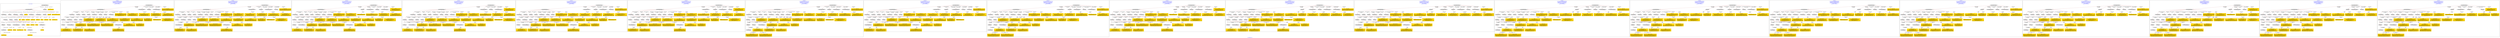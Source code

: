 digraph n0 {
fontcolor="blue"
remincross="true"
label="s28-wildlife-art.csv"
subgraph cluster_0 {
label="1-correct model"
n2[style="filled",color="white",fillcolor="lightgray",label="E12_Production1"];
n3[style="filled",color="white",fillcolor="lightgray",label="E21_Person1"];
n4[style="filled",color="white",fillcolor="lightgray",label="E55_Type2"];
n5[style="filled",color="white",fillcolor="lightgray",label="E53_Place1"];
n6[style="filled",color="white",fillcolor="lightgray",label="E69_Death1"];
n7[style="filled",color="white",fillcolor="lightgray",label="E74_Group1"];
n8[style="filled",color="white",fillcolor="lightgray",label="E82_Actor_Appellation1"];
n9[style="filled",color="white",fillcolor="lightgray",label="E67_Birth1"];
n10[shape="plaintext",style="filled",fillcolor="gold",label="Maker_URI"];
n11[style="filled",color="white",fillcolor="lightgray",label="E22_Man-Made_Object1"];
n12[style="filled",color="white",fillcolor="lightgray",label="E35_Title1"];
n13[style="filled",color="white",fillcolor="lightgray",label="E8_Acquisition1"];
n14[style="filled",color="white",fillcolor="lightgray",label="E55_Type1"];
n15[shape="plaintext",style="filled",fillcolor="gold",label="Description"];
n16[style="filled",color="white",fillcolor="lightgray",label="E54_Dimension1"];
n17[style="filled",color="white",fillcolor="lightgray",label="E40_Legal_Body1"];
n18[style="filled",color="white",fillcolor="lightgray",label="E53_Place2"];
n19[shape="plaintext",style="filled",fillcolor="gold",label="Object_URI"];
n20[style="filled",color="white",fillcolor="lightgray",label="E33_Linguistic_Object2"];
n21[style="filled",color="white",fillcolor="lightgray",label="E55_Type3"];
n22[shape="plaintext",style="filled",fillcolor="gold",label="Collector Information"];
n23[shape="plaintext",style="filled",fillcolor="gold",label="Title"];
n24[shape="plaintext",style="filled",fillcolor="gold",label="Owner"];
n25[style="filled",color="white",fillcolor="lightgray",label="E48_Place_Name1"];
n26[shape="plaintext",style="filled",fillcolor="gold",label="Place Made"];
n27[style="filled",color="white",fillcolor="lightgray",label="E52_Time-Span1"];
n28[shape="plaintext",style="filled",fillcolor="gold",label="Maker Birth Date"];
n29[style="filled",color="white",fillcolor="lightgray",label="E52_Time-Span2"];
n30[shape="plaintext",style="filled",fillcolor="gold",label="Maker Death Date"];
n31[shape="plaintext",style="filled",fillcolor="gold",label="Home Location URI"];
n32[shape="plaintext",style="filled",fillcolor="gold",label="Measurements"];
n33[shape="plaintext",style="filled",fillcolor="gold",label="Category_URI"];
n34[shape="plaintext",style="filled",fillcolor="gold",label="Category"];
n35[shape="plaintext",style="filled",fillcolor="gold",label="Materials_URI"];
n36[shape="plaintext",style="filled",fillcolor="gold",label="Materials"];
n37[shape="plaintext",style="filled",fillcolor="gold",label="Collector_Information_typeURI"];
n38[shape="plaintext",style="filled",fillcolor="gold",label="Nationality_URI"];
n39[shape="plaintext",style="filled",fillcolor="gold",label="Nationality"];
n40[shape="plaintext",style="filled",fillcolor="gold",label="Maker_Appellation_URI"];
n41[shape="plaintext",style="filled",fillcolor="gold",label="Maker"];
n42[shape="plaintext",style="filled",fillcolor="gold",label="Credit Line"];
n43[shape="plaintext",style="filled",fillcolor="gold",label="How Acquired?"];
n44[shape="plaintext",style="filled",fillcolor="gold",label="Acquisition_URI"];
}
subgraph cluster_1 {
label="candidate 0\nlink coherence:0.6666666666666666\nnode coherence:0.7317073170731707\nconfidence:0.4742114400418214\nmapping score:0.4382048030963017\ncost:537.019534\n-precision:0.52-recall:0.52"
n46[style="filled",color="white",fillcolor="lightgray",label="E12_Production1"];
n47[style="filled",color="white",fillcolor="lightgray",label="E21_Person1"];
n48[style="filled",color="white",fillcolor="lightgray",label="E52_Time-Span2"];
n49[style="filled",color="white",fillcolor="lightgray",label="E53_Place1"];
n50[style="filled",color="white",fillcolor="lightgray",label="E55_Type1"];
n51[style="filled",color="white",fillcolor="lightgray",label="E74_Group1"];
n52[style="filled",color="white",fillcolor="lightgray",label="E82_Actor_Appellation1"];
n53[style="filled",color="white",fillcolor="lightgray",label="E22_Man-Made_Object1"];
n54[style="filled",color="white",fillcolor="lightgray",label="E21_Person2"];
n55[style="filled",color="white",fillcolor="lightgray",label="E30_Right1"];
n56[style="filled",color="white",fillcolor="lightgray",label="E35_Title1"];
n57[style="filled",color="white",fillcolor="lightgray",label="E54_Dimension1"];
n58[style="filled",color="white",fillcolor="lightgray",label="E55_Type2"];
n59[style="filled",color="white",fillcolor="lightgray",label="E55_Type3"];
n60[style="filled",color="white",fillcolor="lightgray",label="E8_Acquisition1"];
n61[style="filled",color="white",fillcolor="lightgray",label="E33_Linguistic_Object2"];
n62[style="filled",color="white",fillcolor="lightgray",label="E44_Place_Appellation1"];
n63[style="filled",color="white",fillcolor="lightgray",label="E33_Linguistic_Object1"];
n64[style="filled",color="white",fillcolor="lightgray",label="E38_Image1"];
n65[style="filled",color="white",fillcolor="lightgray",label="E73_Information_Object1"];
n66[shape="plaintext",style="filled",fillcolor="gold",label="Description\n[E73_Information_Object,P3_has_note,0.36]\n[E22_Man-Made_Object,P3_has_note,0.269]\n[E33_Linguistic_Object,P3_has_note,0.248]\n[E35_Title,label,0.122]"];
n67[shape="plaintext",style="filled",fillcolor="gold",label="Place Made\n[E33_Linguistic_Object,P3_has_note,0.542]\n[E73_Information_Object,P3_has_note,0.328]\n[E22_Man-Made_Object,P3_has_note,0.13]"];
n68[shape="plaintext",style="filled",fillcolor="gold",label="Materials\n[E55_Type,label,0.484]\n[E29_Design_or_Procedure,P3_has_note,0.435]\n[E73_Information_Object,P3_has_note,0.044]\n[E33_Linguistic_Object,P3_has_note,0.038]"];
n69[shape="plaintext",style="filled",fillcolor="gold",label="Nationality\n[E44_Place_Appellation,label,0.604]\n[E33_Linguistic_Object,P3_has_note,0.282]\n[E22_Man-Made_Object,P3_has_note,0.06]\n[E73_Information_Object,P3_has_note,0.054]"];
n70[shape="plaintext",style="filled",fillcolor="gold",label="Owner\n[E8_Acquisition,P3_has_note,0.385]\n[E30_Right,P3_has_note,0.321]\n[E40_Legal_Body,label,0.153]\n[E33_Linguistic_Object,P3_has_note,0.141]"];
n71[shape="plaintext",style="filled",fillcolor="gold",label="Home Location URI\n[E22_Man-Made_Object,classLink,0.438]\n[E38_Image,classLink,0.209]\n[E21_Person,classLink,0.19]\n[E82_Actor_Appellation,classLink,0.163]"];
n72[shape="plaintext",style="filled",fillcolor="gold",label="Measurements\n[E54_Dimension,P3_has_note,0.805]\n[E22_Man-Made_Object,classLink,0.074]\n[E38_Image,classLink,0.073]\n[E82_Actor_Appellation,label,0.047]"];
n73[shape="plaintext",style="filled",fillcolor="gold",label="Acquisition_URI\n[E22_Man-Made_Object,classLink,0.624]\n[E38_Image,classLink,0.14]\n[E21_Person,classLink,0.127]\n[E82_Actor_Appellation,classLink,0.109]"];
n74[shape="plaintext",style="filled",fillcolor="gold",label="Maker Birth Date\n[E52_Time-Span,P82_at_some_time_within,0.445]\n[E52_Time-Span,P82b_end_of_the_end,0.358]\n[E52_Time-Span,P82a_begin_of_the_begin,0.144]\n[E33_Linguistic_Object,P3_has_note,0.052]"];
n75[shape="plaintext",style="filled",fillcolor="gold",label="Maker_Appellation_URI\n[E82_Actor_Appellation,classLink,0.767]\n[E21_Person,classLink,0.111]\n[E22_Man-Made_Object,classLink,0.084]\n[E38_Image,classLink,0.038]"];
n76[shape="plaintext",style="filled",fillcolor="gold",label="Collector_Information_typeURI\n[E55_Type,classLink,1.0]"];
n77[shape="plaintext",style="filled",fillcolor="gold",label="Object_URI\n[E22_Man-Made_Object,classLink,0.663]\n[E38_Image,classLink,0.125]\n[E21_Person,classLink,0.114]\n[E82_Actor_Appellation,classLink,0.098]"];
n78[shape="plaintext",style="filled",fillcolor="gold",label="Title\n[E35_Title,label,0.327]\n[E73_Information_Object,P3_has_note,0.316]\n[E22_Man-Made_Object,classLink,0.2]\n[E33_Linguistic_Object,P3_has_note,0.157]"];
n79[shape="plaintext",style="filled",fillcolor="gold",label="Materials_URI\n[E57_Material,classLink,0.421]\n[E55_Type,classLink,0.414]\n[E74_Group,classLink,0.163]\n[E55_Type,label,0.002]"];
n80[shape="plaintext",style="filled",fillcolor="gold",label="Category\n[E55_Type,label,0.45]\n[E55_Type,classLink,0.254]\n[E73_Information_Object,P3_has_note,0.164]\n[E22_Man-Made_Object,P3_has_note,0.131]"];
n81[shape="plaintext",style="filled",fillcolor="gold",label="Maker\n[E82_Actor_Appellation,label,0.367]\n[E8_Acquisition,P3_has_note,0.329]\n[E33_Linguistic_Object,P3_has_note,0.16]\n[E30_Right,P3_has_note,0.144]"];
n82[shape="plaintext",style="filled",fillcolor="gold",label="Category_URI\n[E55_Type,classLink,0.695]\n[E57_Material,classLink,0.145]\n[E74_Group,classLink,0.141]\n[E55_Type,label,0.019]"];
n83[shape="plaintext",style="filled",fillcolor="gold",label="Maker_URI\n[E21_Person,classLink,0.353]\n[E82_Actor_Appellation,classLink,0.303]\n[E22_Man-Made_Object,classLink,0.238]\n[E38_Image,classLink,0.106]"];
n84[shape="plaintext",style="filled",fillcolor="gold",label="Nationality_URI\n[E74_Group,classLink,0.708]\n[E55_Type,classLink,0.149]\n[E57_Material,classLink,0.142]\n[E22_Man-Made_Object,P3_has_note,0.0]"];
n85[shape="plaintext",style="filled",fillcolor="gold",label="Maker Death Date\n[E52_Time-Span,P82b_end_of_the_end,0.615]\n[E52_Time-Span,P82_at_some_time_within,0.29]\n[E33_Linguistic_Object,P3_has_note,0.048]\n[E22_Man-Made_Object,classLink,0.047]"];
n86[shape="plaintext",style="filled",fillcolor="gold",label="How Acquired?\n[E30_Right,P3_has_note,0.425]\n[E8_Acquisition,P3_has_note,0.292]\n[E40_Legal_Body,label,0.143]\n[E33_Linguistic_Object,P3_has_note,0.14]"];
n87[shape="plaintext",style="filled",fillcolor="gold",label="Credit Line\n[E8_Acquisition,P3_has_note,0.38]\n[E30_Right,P3_has_note,0.299]\n[E33_Linguistic_Object,P3_has_note,0.182]\n[E73_Information_Object,P3_has_note,0.14]"];
n88[shape="plaintext",style="filled",fillcolor="gold",label="Collector Information\n[E8_Acquisition,P3_has_note,0.356]\n[E30_Right,P3_has_note,0.251]\n[E35_Title,label,0.217]\n[E73_Information_Object,P3_has_note,0.175]"];
}
subgraph cluster_2 {
label="candidate 1\nlink coherence:0.6666666666666666\nnode coherence:0.7317073170731707\nconfidence:0.4742114400418214\nmapping score:0.4382048030963017\ncost:636.029566\n-precision:0.5-recall:0.5"
n90[style="filled",color="white",fillcolor="lightgray",label="E12_Production1"];
n91[style="filled",color="white",fillcolor="lightgray",label="E21_Person1"];
n92[style="filled",color="white",fillcolor="lightgray",label="E52_Time-Span2"];
n93[style="filled",color="white",fillcolor="lightgray",label="E53_Place1"];
n94[style="filled",color="white",fillcolor="lightgray",label="E55_Type1"];
n95[style="filled",color="white",fillcolor="lightgray",label="E82_Actor_Appellation1"];
n96[style="filled",color="white",fillcolor="lightgray",label="E22_Man-Made_Object1"];
n97[style="filled",color="white",fillcolor="lightgray",label="E21_Person2"];
n98[style="filled",color="white",fillcolor="lightgray",label="E30_Right1"];
n99[style="filled",color="white",fillcolor="lightgray",label="E35_Title1"];
n100[style="filled",color="white",fillcolor="lightgray",label="E54_Dimension1"];
n101[style="filled",color="white",fillcolor="lightgray",label="E55_Type2"];
n102[style="filled",color="white",fillcolor="lightgray",label="E55_Type3"];
n103[style="filled",color="white",fillcolor="lightgray",label="E8_Acquisition1"];
n104[style="filled",color="white",fillcolor="lightgray",label="E33_Linguistic_Object2"];
n105[style="filled",color="white",fillcolor="lightgray",label="E44_Place_Appellation1"];
n106[style="filled",color="white",fillcolor="lightgray",label="E33_Linguistic_Object1"];
n107[style="filled",color="white",fillcolor="lightgray",label="E38_Image1"];
n108[style="filled",color="white",fillcolor="lightgray",label="E73_Information_Object1"];
n109[style="filled",color="white",fillcolor="lightgray",label="E74_Group1"];
n110[shape="plaintext",style="filled",fillcolor="gold",label="Description\n[E73_Information_Object,P3_has_note,0.36]\n[E22_Man-Made_Object,P3_has_note,0.269]\n[E33_Linguistic_Object,P3_has_note,0.248]\n[E35_Title,label,0.122]"];
n111[shape="plaintext",style="filled",fillcolor="gold",label="Place Made\n[E33_Linguistic_Object,P3_has_note,0.542]\n[E73_Information_Object,P3_has_note,0.328]\n[E22_Man-Made_Object,P3_has_note,0.13]"];
n112[shape="plaintext",style="filled",fillcolor="gold",label="Materials\n[E55_Type,label,0.484]\n[E29_Design_or_Procedure,P3_has_note,0.435]\n[E73_Information_Object,P3_has_note,0.044]\n[E33_Linguistic_Object,P3_has_note,0.038]"];
n113[shape="plaintext",style="filled",fillcolor="gold",label="Nationality\n[E44_Place_Appellation,label,0.604]\n[E33_Linguistic_Object,P3_has_note,0.282]\n[E22_Man-Made_Object,P3_has_note,0.06]\n[E73_Information_Object,P3_has_note,0.054]"];
n114[shape="plaintext",style="filled",fillcolor="gold",label="Owner\n[E8_Acquisition,P3_has_note,0.385]\n[E30_Right,P3_has_note,0.321]\n[E40_Legal_Body,label,0.153]\n[E33_Linguistic_Object,P3_has_note,0.141]"];
n115[shape="plaintext",style="filled",fillcolor="gold",label="Home Location URI\n[E22_Man-Made_Object,classLink,0.438]\n[E38_Image,classLink,0.209]\n[E21_Person,classLink,0.19]\n[E82_Actor_Appellation,classLink,0.163]"];
n116[shape="plaintext",style="filled",fillcolor="gold",label="Measurements\n[E54_Dimension,P3_has_note,0.805]\n[E22_Man-Made_Object,classLink,0.074]\n[E38_Image,classLink,0.073]\n[E82_Actor_Appellation,label,0.047]"];
n117[shape="plaintext",style="filled",fillcolor="gold",label="Acquisition_URI\n[E22_Man-Made_Object,classLink,0.624]\n[E38_Image,classLink,0.14]\n[E21_Person,classLink,0.127]\n[E82_Actor_Appellation,classLink,0.109]"];
n118[shape="plaintext",style="filled",fillcolor="gold",label="Maker Birth Date\n[E52_Time-Span,P82_at_some_time_within,0.445]\n[E52_Time-Span,P82b_end_of_the_end,0.358]\n[E52_Time-Span,P82a_begin_of_the_begin,0.144]\n[E33_Linguistic_Object,P3_has_note,0.052]"];
n119[shape="plaintext",style="filled",fillcolor="gold",label="Maker_Appellation_URI\n[E82_Actor_Appellation,classLink,0.767]\n[E21_Person,classLink,0.111]\n[E22_Man-Made_Object,classLink,0.084]\n[E38_Image,classLink,0.038]"];
n120[shape="plaintext",style="filled",fillcolor="gold",label="Collector_Information_typeURI\n[E55_Type,classLink,1.0]"];
n121[shape="plaintext",style="filled",fillcolor="gold",label="Object_URI\n[E22_Man-Made_Object,classLink,0.663]\n[E38_Image,classLink,0.125]\n[E21_Person,classLink,0.114]\n[E82_Actor_Appellation,classLink,0.098]"];
n122[shape="plaintext",style="filled",fillcolor="gold",label="Title\n[E35_Title,label,0.327]\n[E73_Information_Object,P3_has_note,0.316]\n[E22_Man-Made_Object,classLink,0.2]\n[E33_Linguistic_Object,P3_has_note,0.157]"];
n123[shape="plaintext",style="filled",fillcolor="gold",label="Materials_URI\n[E57_Material,classLink,0.421]\n[E55_Type,classLink,0.414]\n[E74_Group,classLink,0.163]\n[E55_Type,label,0.002]"];
n124[shape="plaintext",style="filled",fillcolor="gold",label="Category\n[E55_Type,label,0.45]\n[E55_Type,classLink,0.254]\n[E73_Information_Object,P3_has_note,0.164]\n[E22_Man-Made_Object,P3_has_note,0.131]"];
n125[shape="plaintext",style="filled",fillcolor="gold",label="Maker\n[E82_Actor_Appellation,label,0.367]\n[E8_Acquisition,P3_has_note,0.329]\n[E33_Linguistic_Object,P3_has_note,0.16]\n[E30_Right,P3_has_note,0.144]"];
n126[shape="plaintext",style="filled",fillcolor="gold",label="Category_URI\n[E55_Type,classLink,0.695]\n[E57_Material,classLink,0.145]\n[E74_Group,classLink,0.141]\n[E55_Type,label,0.019]"];
n127[shape="plaintext",style="filled",fillcolor="gold",label="Maker_URI\n[E21_Person,classLink,0.353]\n[E82_Actor_Appellation,classLink,0.303]\n[E22_Man-Made_Object,classLink,0.238]\n[E38_Image,classLink,0.106]"];
n128[shape="plaintext",style="filled",fillcolor="gold",label="Nationality_URI\n[E74_Group,classLink,0.708]\n[E55_Type,classLink,0.149]\n[E57_Material,classLink,0.142]\n[E22_Man-Made_Object,P3_has_note,0.0]"];
n129[shape="plaintext",style="filled",fillcolor="gold",label="Maker Death Date\n[E52_Time-Span,P82b_end_of_the_end,0.615]\n[E52_Time-Span,P82_at_some_time_within,0.29]\n[E33_Linguistic_Object,P3_has_note,0.048]\n[E22_Man-Made_Object,classLink,0.047]"];
n130[shape="plaintext",style="filled",fillcolor="gold",label="How Acquired?\n[E30_Right,P3_has_note,0.425]\n[E8_Acquisition,P3_has_note,0.292]\n[E40_Legal_Body,label,0.143]\n[E33_Linguistic_Object,P3_has_note,0.14]"];
n131[shape="plaintext",style="filled",fillcolor="gold",label="Credit Line\n[E8_Acquisition,P3_has_note,0.38]\n[E30_Right,P3_has_note,0.299]\n[E33_Linguistic_Object,P3_has_note,0.182]\n[E73_Information_Object,P3_has_note,0.14]"];
n132[shape="plaintext",style="filled",fillcolor="gold",label="Collector Information\n[E8_Acquisition,P3_has_note,0.356]\n[E30_Right,P3_has_note,0.251]\n[E35_Title,label,0.217]\n[E73_Information_Object,P3_has_note,0.175]"];
}
subgraph cluster_3 {
label="candidate 10\nlink coherence:0.6428571428571429\nnode coherence:0.7317073170731707\nconfidence:0.4742114400418214\nmapping score:0.4382048030963017\ncost:537.019534\n-precision:0.55-recall:0.55"
n134[style="filled",color="white",fillcolor="lightgray",label="E12_Production1"];
n135[style="filled",color="white",fillcolor="lightgray",label="E21_Person1"];
n136[style="filled",color="white",fillcolor="lightgray",label="E52_Time-Span2"];
n137[style="filled",color="white",fillcolor="lightgray",label="E53_Place1"];
n138[style="filled",color="white",fillcolor="lightgray",label="E55_Type1"];
n139[style="filled",color="white",fillcolor="lightgray",label="E74_Group1"];
n140[style="filled",color="white",fillcolor="lightgray",label="E82_Actor_Appellation1"];
n141[style="filled",color="white",fillcolor="lightgray",label="E22_Man-Made_Object1"];
n142[style="filled",color="white",fillcolor="lightgray",label="E21_Person2"];
n143[style="filled",color="white",fillcolor="lightgray",label="E30_Right1"];
n144[style="filled",color="white",fillcolor="lightgray",label="E35_Title1"];
n145[style="filled",color="white",fillcolor="lightgray",label="E54_Dimension1"];
n146[style="filled",color="white",fillcolor="lightgray",label="E55_Type2"];
n147[style="filled",color="white",fillcolor="lightgray",label="E8_Acquisition1"];
n148[style="filled",color="white",fillcolor="lightgray",label="E33_Linguistic_Object1"];
n149[style="filled",color="white",fillcolor="lightgray",label="E55_Type3"];
n150[style="filled",color="white",fillcolor="lightgray",label="E44_Place_Appellation1"];
n151[style="filled",color="white",fillcolor="lightgray",label="E33_Linguistic_Object2"];
n152[style="filled",color="white",fillcolor="lightgray",label="E38_Image1"];
n153[style="filled",color="white",fillcolor="lightgray",label="E73_Information_Object1"];
n154[shape="plaintext",style="filled",fillcolor="gold",label="Description\n[E73_Information_Object,P3_has_note,0.36]\n[E22_Man-Made_Object,P3_has_note,0.269]\n[E33_Linguistic_Object,P3_has_note,0.248]\n[E35_Title,label,0.122]"];
n155[shape="plaintext",style="filled",fillcolor="gold",label="Place Made\n[E33_Linguistic_Object,P3_has_note,0.542]\n[E73_Information_Object,P3_has_note,0.328]\n[E22_Man-Made_Object,P3_has_note,0.13]"];
n156[shape="plaintext",style="filled",fillcolor="gold",label="Materials\n[E55_Type,label,0.484]\n[E29_Design_or_Procedure,P3_has_note,0.435]\n[E73_Information_Object,P3_has_note,0.044]\n[E33_Linguistic_Object,P3_has_note,0.038]"];
n157[shape="plaintext",style="filled",fillcolor="gold",label="Nationality\n[E44_Place_Appellation,label,0.604]\n[E33_Linguistic_Object,P3_has_note,0.282]\n[E22_Man-Made_Object,P3_has_note,0.06]\n[E73_Information_Object,P3_has_note,0.054]"];
n158[shape="plaintext",style="filled",fillcolor="gold",label="Owner\n[E8_Acquisition,P3_has_note,0.385]\n[E30_Right,P3_has_note,0.321]\n[E40_Legal_Body,label,0.153]\n[E33_Linguistic_Object,P3_has_note,0.141]"];
n159[shape="plaintext",style="filled",fillcolor="gold",label="Home Location URI\n[E22_Man-Made_Object,classLink,0.438]\n[E38_Image,classLink,0.209]\n[E21_Person,classLink,0.19]\n[E82_Actor_Appellation,classLink,0.163]"];
n160[shape="plaintext",style="filled",fillcolor="gold",label="Measurements\n[E54_Dimension,P3_has_note,0.805]\n[E22_Man-Made_Object,classLink,0.074]\n[E38_Image,classLink,0.073]\n[E82_Actor_Appellation,label,0.047]"];
n161[shape="plaintext",style="filled",fillcolor="gold",label="Acquisition_URI\n[E22_Man-Made_Object,classLink,0.624]\n[E38_Image,classLink,0.14]\n[E21_Person,classLink,0.127]\n[E82_Actor_Appellation,classLink,0.109]"];
n162[shape="plaintext",style="filled",fillcolor="gold",label="Maker Birth Date\n[E52_Time-Span,P82_at_some_time_within,0.445]\n[E52_Time-Span,P82b_end_of_the_end,0.358]\n[E52_Time-Span,P82a_begin_of_the_begin,0.144]\n[E33_Linguistic_Object,P3_has_note,0.052]"];
n163[shape="plaintext",style="filled",fillcolor="gold",label="Maker_Appellation_URI\n[E82_Actor_Appellation,classLink,0.767]\n[E21_Person,classLink,0.111]\n[E22_Man-Made_Object,classLink,0.084]\n[E38_Image,classLink,0.038]"];
n164[shape="plaintext",style="filled",fillcolor="gold",label="Collector_Information_typeURI\n[E55_Type,classLink,1.0]"];
n165[shape="plaintext",style="filled",fillcolor="gold",label="Object_URI\n[E22_Man-Made_Object,classLink,0.663]\n[E38_Image,classLink,0.125]\n[E21_Person,classLink,0.114]\n[E82_Actor_Appellation,classLink,0.098]"];
n166[shape="plaintext",style="filled",fillcolor="gold",label="Title\n[E35_Title,label,0.327]\n[E73_Information_Object,P3_has_note,0.316]\n[E22_Man-Made_Object,classLink,0.2]\n[E33_Linguistic_Object,P3_has_note,0.157]"];
n167[shape="plaintext",style="filled",fillcolor="gold",label="Materials_URI\n[E57_Material,classLink,0.421]\n[E55_Type,classLink,0.414]\n[E74_Group,classLink,0.163]\n[E55_Type,label,0.002]"];
n168[shape="plaintext",style="filled",fillcolor="gold",label="Category\n[E55_Type,label,0.45]\n[E55_Type,classLink,0.254]\n[E73_Information_Object,P3_has_note,0.164]\n[E22_Man-Made_Object,P3_has_note,0.131]"];
n169[shape="plaintext",style="filled",fillcolor="gold",label="Maker\n[E82_Actor_Appellation,label,0.367]\n[E8_Acquisition,P3_has_note,0.329]\n[E33_Linguistic_Object,P3_has_note,0.16]\n[E30_Right,P3_has_note,0.144]"];
n170[shape="plaintext",style="filled",fillcolor="gold",label="Category_URI\n[E55_Type,classLink,0.695]\n[E57_Material,classLink,0.145]\n[E74_Group,classLink,0.141]\n[E55_Type,label,0.019]"];
n171[shape="plaintext",style="filled",fillcolor="gold",label="Maker_URI\n[E21_Person,classLink,0.353]\n[E82_Actor_Appellation,classLink,0.303]\n[E22_Man-Made_Object,classLink,0.238]\n[E38_Image,classLink,0.106]"];
n172[shape="plaintext",style="filled",fillcolor="gold",label="Nationality_URI\n[E74_Group,classLink,0.708]\n[E55_Type,classLink,0.149]\n[E57_Material,classLink,0.142]\n[E22_Man-Made_Object,P3_has_note,0.0]"];
n173[shape="plaintext",style="filled",fillcolor="gold",label="Maker Death Date\n[E52_Time-Span,P82b_end_of_the_end,0.615]\n[E52_Time-Span,P82_at_some_time_within,0.29]\n[E33_Linguistic_Object,P3_has_note,0.048]\n[E22_Man-Made_Object,classLink,0.047]"];
n174[shape="plaintext",style="filled",fillcolor="gold",label="How Acquired?\n[E30_Right,P3_has_note,0.425]\n[E8_Acquisition,P3_has_note,0.292]\n[E40_Legal_Body,label,0.143]\n[E33_Linguistic_Object,P3_has_note,0.14]"];
n175[shape="plaintext",style="filled",fillcolor="gold",label="Credit Line\n[E8_Acquisition,P3_has_note,0.38]\n[E30_Right,P3_has_note,0.299]\n[E33_Linguistic_Object,P3_has_note,0.182]\n[E73_Information_Object,P3_has_note,0.14]"];
n176[shape="plaintext",style="filled",fillcolor="gold",label="Collector Information\n[E8_Acquisition,P3_has_note,0.356]\n[E30_Right,P3_has_note,0.251]\n[E35_Title,label,0.217]\n[E73_Information_Object,P3_has_note,0.175]"];
}
subgraph cluster_4 {
label="candidate 11\nlink coherence:0.6428571428571429\nnode coherence:0.7317073170731707\nconfidence:0.4742114400418214\nmapping score:0.4382048030963017\ncost:537.019544\n-precision:0.52-recall:0.52"
n178[style="filled",color="white",fillcolor="lightgray",label="E12_Production1"];
n179[style="filled",color="white",fillcolor="lightgray",label="E21_Person1"];
n180[style="filled",color="white",fillcolor="lightgray",label="E52_Time-Span2"];
n181[style="filled",color="white",fillcolor="lightgray",label="E53_Place1"];
n182[style="filled",color="white",fillcolor="lightgray",label="E55_Type1"];
n183[style="filled",color="white",fillcolor="lightgray",label="E74_Group1"];
n184[style="filled",color="white",fillcolor="lightgray",label="E82_Actor_Appellation1"];
n185[style="filled",color="white",fillcolor="lightgray",label="E22_Man-Made_Object1"];
n186[style="filled",color="white",fillcolor="lightgray",label="E21_Person2"];
n187[style="filled",color="white",fillcolor="lightgray",label="E30_Right1"];
n188[style="filled",color="white",fillcolor="lightgray",label="E35_Title1"];
n189[style="filled",color="white",fillcolor="lightgray",label="E54_Dimension1"];
n190[style="filled",color="white",fillcolor="lightgray",label="E55_Type2"];
n191[style="filled",color="white",fillcolor="lightgray",label="E55_Type3"];
n192[style="filled",color="white",fillcolor="lightgray",label="E8_Acquisition1"];
n193[style="filled",color="white",fillcolor="lightgray",label="E33_Linguistic_Object1"];
n194[style="filled",color="white",fillcolor="lightgray",label="E44_Place_Appellation1"];
n195[style="filled",color="white",fillcolor="lightgray",label="E33_Linguistic_Object2"];
n196[style="filled",color="white",fillcolor="lightgray",label="E38_Image1"];
n197[style="filled",color="white",fillcolor="lightgray",label="E73_Information_Object1"];
n198[shape="plaintext",style="filled",fillcolor="gold",label="Description\n[E73_Information_Object,P3_has_note,0.36]\n[E22_Man-Made_Object,P3_has_note,0.269]\n[E33_Linguistic_Object,P3_has_note,0.248]\n[E35_Title,label,0.122]"];
n199[shape="plaintext",style="filled",fillcolor="gold",label="Place Made\n[E33_Linguistic_Object,P3_has_note,0.542]\n[E73_Information_Object,P3_has_note,0.328]\n[E22_Man-Made_Object,P3_has_note,0.13]"];
n200[shape="plaintext",style="filled",fillcolor="gold",label="Materials\n[E55_Type,label,0.484]\n[E29_Design_or_Procedure,P3_has_note,0.435]\n[E73_Information_Object,P3_has_note,0.044]\n[E33_Linguistic_Object,P3_has_note,0.038]"];
n201[shape="plaintext",style="filled",fillcolor="gold",label="Nationality\n[E44_Place_Appellation,label,0.604]\n[E33_Linguistic_Object,P3_has_note,0.282]\n[E22_Man-Made_Object,P3_has_note,0.06]\n[E73_Information_Object,P3_has_note,0.054]"];
n202[shape="plaintext",style="filled",fillcolor="gold",label="Owner\n[E8_Acquisition,P3_has_note,0.385]\n[E30_Right,P3_has_note,0.321]\n[E40_Legal_Body,label,0.153]\n[E33_Linguistic_Object,P3_has_note,0.141]"];
n203[shape="plaintext",style="filled",fillcolor="gold",label="Home Location URI\n[E22_Man-Made_Object,classLink,0.438]\n[E38_Image,classLink,0.209]\n[E21_Person,classLink,0.19]\n[E82_Actor_Appellation,classLink,0.163]"];
n204[shape="plaintext",style="filled",fillcolor="gold",label="Measurements\n[E54_Dimension,P3_has_note,0.805]\n[E22_Man-Made_Object,classLink,0.074]\n[E38_Image,classLink,0.073]\n[E82_Actor_Appellation,label,0.047]"];
n205[shape="plaintext",style="filled",fillcolor="gold",label="Acquisition_URI\n[E22_Man-Made_Object,classLink,0.624]\n[E38_Image,classLink,0.14]\n[E21_Person,classLink,0.127]\n[E82_Actor_Appellation,classLink,0.109]"];
n206[shape="plaintext",style="filled",fillcolor="gold",label="Maker Birth Date\n[E52_Time-Span,P82_at_some_time_within,0.445]\n[E52_Time-Span,P82b_end_of_the_end,0.358]\n[E52_Time-Span,P82a_begin_of_the_begin,0.144]\n[E33_Linguistic_Object,P3_has_note,0.052]"];
n207[shape="plaintext",style="filled",fillcolor="gold",label="Maker_Appellation_URI\n[E82_Actor_Appellation,classLink,0.767]\n[E21_Person,classLink,0.111]\n[E22_Man-Made_Object,classLink,0.084]\n[E38_Image,classLink,0.038]"];
n208[shape="plaintext",style="filled",fillcolor="gold",label="Collector_Information_typeURI\n[E55_Type,classLink,1.0]"];
n209[shape="plaintext",style="filled",fillcolor="gold",label="Object_URI\n[E22_Man-Made_Object,classLink,0.663]\n[E38_Image,classLink,0.125]\n[E21_Person,classLink,0.114]\n[E82_Actor_Appellation,classLink,0.098]"];
n210[shape="plaintext",style="filled",fillcolor="gold",label="Title\n[E35_Title,label,0.327]\n[E73_Information_Object,P3_has_note,0.316]\n[E22_Man-Made_Object,classLink,0.2]\n[E33_Linguistic_Object,P3_has_note,0.157]"];
n211[shape="plaintext",style="filled",fillcolor="gold",label="Materials_URI\n[E57_Material,classLink,0.421]\n[E55_Type,classLink,0.414]\n[E74_Group,classLink,0.163]\n[E55_Type,label,0.002]"];
n212[shape="plaintext",style="filled",fillcolor="gold",label="Category\n[E55_Type,label,0.45]\n[E55_Type,classLink,0.254]\n[E73_Information_Object,P3_has_note,0.164]\n[E22_Man-Made_Object,P3_has_note,0.131]"];
n213[shape="plaintext",style="filled",fillcolor="gold",label="Maker\n[E82_Actor_Appellation,label,0.367]\n[E8_Acquisition,P3_has_note,0.329]\n[E33_Linguistic_Object,P3_has_note,0.16]\n[E30_Right,P3_has_note,0.144]"];
n214[shape="plaintext",style="filled",fillcolor="gold",label="Category_URI\n[E55_Type,classLink,0.695]\n[E57_Material,classLink,0.145]\n[E74_Group,classLink,0.141]\n[E55_Type,label,0.019]"];
n215[shape="plaintext",style="filled",fillcolor="gold",label="Maker_URI\n[E21_Person,classLink,0.353]\n[E82_Actor_Appellation,classLink,0.303]\n[E22_Man-Made_Object,classLink,0.238]\n[E38_Image,classLink,0.106]"];
n216[shape="plaintext",style="filled",fillcolor="gold",label="Nationality_URI\n[E74_Group,classLink,0.708]\n[E55_Type,classLink,0.149]\n[E57_Material,classLink,0.142]\n[E22_Man-Made_Object,P3_has_note,0.0]"];
n217[shape="plaintext",style="filled",fillcolor="gold",label="Maker Death Date\n[E52_Time-Span,P82b_end_of_the_end,0.615]\n[E52_Time-Span,P82_at_some_time_within,0.29]\n[E33_Linguistic_Object,P3_has_note,0.048]\n[E22_Man-Made_Object,classLink,0.047]"];
n218[shape="plaintext",style="filled",fillcolor="gold",label="How Acquired?\n[E30_Right,P3_has_note,0.425]\n[E8_Acquisition,P3_has_note,0.292]\n[E40_Legal_Body,label,0.143]\n[E33_Linguistic_Object,P3_has_note,0.14]"];
n219[shape="plaintext",style="filled",fillcolor="gold",label="Credit Line\n[E8_Acquisition,P3_has_note,0.38]\n[E30_Right,P3_has_note,0.299]\n[E33_Linguistic_Object,P3_has_note,0.182]\n[E73_Information_Object,P3_has_note,0.14]"];
n220[shape="plaintext",style="filled",fillcolor="gold",label="Collector Information\n[E8_Acquisition,P3_has_note,0.356]\n[E30_Right,P3_has_note,0.251]\n[E35_Title,label,0.217]\n[E73_Information_Object,P3_has_note,0.175]"];
}
subgraph cluster_5 {
label="candidate 12\nlink coherence:0.6428571428571429\nnode coherence:0.7317073170731707\nconfidence:0.4742114400418214\nmapping score:0.4382048030963017\ncost:636.029566\n-precision:0.5-recall:0.5"
n222[style="filled",color="white",fillcolor="lightgray",label="E12_Production1"];
n223[style="filled",color="white",fillcolor="lightgray",label="E21_Person1"];
n224[style="filled",color="white",fillcolor="lightgray",label="E52_Time-Span2"];
n225[style="filled",color="white",fillcolor="lightgray",label="E53_Place1"];
n226[style="filled",color="white",fillcolor="lightgray",label="E55_Type1"];
n227[style="filled",color="white",fillcolor="lightgray",label="E74_Group1"];
n228[style="filled",color="white",fillcolor="lightgray",label="E82_Actor_Appellation1"];
n229[style="filled",color="white",fillcolor="lightgray",label="E22_Man-Made_Object1"];
n230[style="filled",color="white",fillcolor="lightgray",label="E21_Person2"];
n231[style="filled",color="white",fillcolor="lightgray",label="E30_Right1"];
n232[style="filled",color="white",fillcolor="lightgray",label="E35_Title1"];
n233[style="filled",color="white",fillcolor="lightgray",label="E54_Dimension1"];
n234[style="filled",color="white",fillcolor="lightgray",label="E55_Type2"];
n235[style="filled",color="white",fillcolor="lightgray",label="E55_Type3"];
n236[style="filled",color="white",fillcolor="lightgray",label="E33_Linguistic_Object2"];
n237[style="filled",color="white",fillcolor="lightgray",label="E44_Place_Appellation1"];
n238[style="filled",color="white",fillcolor="lightgray",label="E33_Linguistic_Object1"];
n239[style="filled",color="white",fillcolor="lightgray",label="E38_Image1"];
n240[style="filled",color="white",fillcolor="lightgray",label="E73_Information_Object1"];
n241[style="filled",color="white",fillcolor="lightgray",label="E8_Acquisition1"];
n242[shape="plaintext",style="filled",fillcolor="gold",label="Description\n[E73_Information_Object,P3_has_note,0.36]\n[E22_Man-Made_Object,P3_has_note,0.269]\n[E33_Linguistic_Object,P3_has_note,0.248]\n[E35_Title,label,0.122]"];
n243[shape="plaintext",style="filled",fillcolor="gold",label="Place Made\n[E33_Linguistic_Object,P3_has_note,0.542]\n[E73_Information_Object,P3_has_note,0.328]\n[E22_Man-Made_Object,P3_has_note,0.13]"];
n244[shape="plaintext",style="filled",fillcolor="gold",label="Materials\n[E55_Type,label,0.484]\n[E29_Design_or_Procedure,P3_has_note,0.435]\n[E73_Information_Object,P3_has_note,0.044]\n[E33_Linguistic_Object,P3_has_note,0.038]"];
n245[shape="plaintext",style="filled",fillcolor="gold",label="Nationality\n[E44_Place_Appellation,label,0.604]\n[E33_Linguistic_Object,P3_has_note,0.282]\n[E22_Man-Made_Object,P3_has_note,0.06]\n[E73_Information_Object,P3_has_note,0.054]"];
n246[shape="plaintext",style="filled",fillcolor="gold",label="Owner\n[E8_Acquisition,P3_has_note,0.385]\n[E30_Right,P3_has_note,0.321]\n[E40_Legal_Body,label,0.153]\n[E33_Linguistic_Object,P3_has_note,0.141]"];
n247[shape="plaintext",style="filled",fillcolor="gold",label="Home Location URI\n[E22_Man-Made_Object,classLink,0.438]\n[E38_Image,classLink,0.209]\n[E21_Person,classLink,0.19]\n[E82_Actor_Appellation,classLink,0.163]"];
n248[shape="plaintext",style="filled",fillcolor="gold",label="Measurements\n[E54_Dimension,P3_has_note,0.805]\n[E22_Man-Made_Object,classLink,0.074]\n[E38_Image,classLink,0.073]\n[E82_Actor_Appellation,label,0.047]"];
n249[shape="plaintext",style="filled",fillcolor="gold",label="Acquisition_URI\n[E22_Man-Made_Object,classLink,0.624]\n[E38_Image,classLink,0.14]\n[E21_Person,classLink,0.127]\n[E82_Actor_Appellation,classLink,0.109]"];
n250[shape="plaintext",style="filled",fillcolor="gold",label="Maker Birth Date\n[E52_Time-Span,P82_at_some_time_within,0.445]\n[E52_Time-Span,P82b_end_of_the_end,0.358]\n[E52_Time-Span,P82a_begin_of_the_begin,0.144]\n[E33_Linguistic_Object,P3_has_note,0.052]"];
n251[shape="plaintext",style="filled",fillcolor="gold",label="Maker_Appellation_URI\n[E82_Actor_Appellation,classLink,0.767]\n[E21_Person,classLink,0.111]\n[E22_Man-Made_Object,classLink,0.084]\n[E38_Image,classLink,0.038]"];
n252[shape="plaintext",style="filled",fillcolor="gold",label="Collector_Information_typeURI\n[E55_Type,classLink,1.0]"];
n253[shape="plaintext",style="filled",fillcolor="gold",label="Object_URI\n[E22_Man-Made_Object,classLink,0.663]\n[E38_Image,classLink,0.125]\n[E21_Person,classLink,0.114]\n[E82_Actor_Appellation,classLink,0.098]"];
n254[shape="plaintext",style="filled",fillcolor="gold",label="Title\n[E35_Title,label,0.327]\n[E73_Information_Object,P3_has_note,0.316]\n[E22_Man-Made_Object,classLink,0.2]\n[E33_Linguistic_Object,P3_has_note,0.157]"];
n255[shape="plaintext",style="filled",fillcolor="gold",label="Materials_URI\n[E57_Material,classLink,0.421]\n[E55_Type,classLink,0.414]\n[E74_Group,classLink,0.163]\n[E55_Type,label,0.002]"];
n256[shape="plaintext",style="filled",fillcolor="gold",label="Category\n[E55_Type,label,0.45]\n[E55_Type,classLink,0.254]\n[E73_Information_Object,P3_has_note,0.164]\n[E22_Man-Made_Object,P3_has_note,0.131]"];
n257[shape="plaintext",style="filled",fillcolor="gold",label="Maker\n[E82_Actor_Appellation,label,0.367]\n[E8_Acquisition,P3_has_note,0.329]\n[E33_Linguistic_Object,P3_has_note,0.16]\n[E30_Right,P3_has_note,0.144]"];
n258[shape="plaintext",style="filled",fillcolor="gold",label="Category_URI\n[E55_Type,classLink,0.695]\n[E57_Material,classLink,0.145]\n[E74_Group,classLink,0.141]\n[E55_Type,label,0.019]"];
n259[shape="plaintext",style="filled",fillcolor="gold",label="Maker_URI\n[E21_Person,classLink,0.353]\n[E82_Actor_Appellation,classLink,0.303]\n[E22_Man-Made_Object,classLink,0.238]\n[E38_Image,classLink,0.106]"];
n260[shape="plaintext",style="filled",fillcolor="gold",label="Nationality_URI\n[E74_Group,classLink,0.708]\n[E55_Type,classLink,0.149]\n[E57_Material,classLink,0.142]\n[E22_Man-Made_Object,P3_has_note,0.0]"];
n261[shape="plaintext",style="filled",fillcolor="gold",label="Maker Death Date\n[E52_Time-Span,P82b_end_of_the_end,0.615]\n[E52_Time-Span,P82_at_some_time_within,0.29]\n[E33_Linguistic_Object,P3_has_note,0.048]\n[E22_Man-Made_Object,classLink,0.047]"];
n262[shape="plaintext",style="filled",fillcolor="gold",label="How Acquired?\n[E30_Right,P3_has_note,0.425]\n[E8_Acquisition,P3_has_note,0.292]\n[E40_Legal_Body,label,0.143]\n[E33_Linguistic_Object,P3_has_note,0.14]"];
n263[shape="plaintext",style="filled",fillcolor="gold",label="Credit Line\n[E8_Acquisition,P3_has_note,0.38]\n[E30_Right,P3_has_note,0.299]\n[E33_Linguistic_Object,P3_has_note,0.182]\n[E73_Information_Object,P3_has_note,0.14]"];
n264[shape="plaintext",style="filled",fillcolor="gold",label="Collector Information\n[E8_Acquisition,P3_has_note,0.356]\n[E30_Right,P3_has_note,0.251]\n[E35_Title,label,0.217]\n[E73_Information_Object,P3_has_note,0.175]"];
}
subgraph cluster_6 {
label="candidate 13\nlink coherence:0.6428571428571429\nnode coherence:0.7317073170731707\nconfidence:0.4742114400418214\nmapping score:0.4382048030963017\ncost:636.029576\n-precision:0.5-recall:0.5"
n266[style="filled",color="white",fillcolor="lightgray",label="E12_Production1"];
n267[style="filled",color="white",fillcolor="lightgray",label="E21_Person1"];
n268[style="filled",color="white",fillcolor="lightgray",label="E52_Time-Span2"];
n269[style="filled",color="white",fillcolor="lightgray",label="E53_Place1"];
n270[style="filled",color="white",fillcolor="lightgray",label="E55_Type1"];
n271[style="filled",color="white",fillcolor="lightgray",label="E82_Actor_Appellation1"];
n272[style="filled",color="white",fillcolor="lightgray",label="E22_Man-Made_Object1"];
n273[style="filled",color="white",fillcolor="lightgray",label="E21_Person2"];
n274[style="filled",color="white",fillcolor="lightgray",label="E30_Right1"];
n275[style="filled",color="white",fillcolor="lightgray",label="E35_Title1"];
n276[style="filled",color="white",fillcolor="lightgray",label="E54_Dimension1"];
n277[style="filled",color="white",fillcolor="lightgray",label="E55_Type2"];
n278[style="filled",color="white",fillcolor="lightgray",label="E55_Type3"];
n279[style="filled",color="white",fillcolor="lightgray",label="E8_Acquisition1"];
n280[style="filled",color="white",fillcolor="lightgray",label="E33_Linguistic_Object1"];
n281[style="filled",color="white",fillcolor="lightgray",label="E44_Place_Appellation1"];
n282[style="filled",color="white",fillcolor="lightgray",label="E33_Linguistic_Object2"];
n283[style="filled",color="white",fillcolor="lightgray",label="E38_Image1"];
n284[style="filled",color="white",fillcolor="lightgray",label="E73_Information_Object1"];
n285[style="filled",color="white",fillcolor="lightgray",label="E74_Group1"];
n286[shape="plaintext",style="filled",fillcolor="gold",label="Description\n[E73_Information_Object,P3_has_note,0.36]\n[E22_Man-Made_Object,P3_has_note,0.269]\n[E33_Linguistic_Object,P3_has_note,0.248]\n[E35_Title,label,0.122]"];
n287[shape="plaintext",style="filled",fillcolor="gold",label="Place Made\n[E33_Linguistic_Object,P3_has_note,0.542]\n[E73_Information_Object,P3_has_note,0.328]\n[E22_Man-Made_Object,P3_has_note,0.13]"];
n288[shape="plaintext",style="filled",fillcolor="gold",label="Materials\n[E55_Type,label,0.484]\n[E29_Design_or_Procedure,P3_has_note,0.435]\n[E73_Information_Object,P3_has_note,0.044]\n[E33_Linguistic_Object,P3_has_note,0.038]"];
n289[shape="plaintext",style="filled",fillcolor="gold",label="Nationality\n[E44_Place_Appellation,label,0.604]\n[E33_Linguistic_Object,P3_has_note,0.282]\n[E22_Man-Made_Object,P3_has_note,0.06]\n[E73_Information_Object,P3_has_note,0.054]"];
n290[shape="plaintext",style="filled",fillcolor="gold",label="Owner\n[E8_Acquisition,P3_has_note,0.385]\n[E30_Right,P3_has_note,0.321]\n[E40_Legal_Body,label,0.153]\n[E33_Linguistic_Object,P3_has_note,0.141]"];
n291[shape="plaintext",style="filled",fillcolor="gold",label="Home Location URI\n[E22_Man-Made_Object,classLink,0.438]\n[E38_Image,classLink,0.209]\n[E21_Person,classLink,0.19]\n[E82_Actor_Appellation,classLink,0.163]"];
n292[shape="plaintext",style="filled",fillcolor="gold",label="Measurements\n[E54_Dimension,P3_has_note,0.805]\n[E22_Man-Made_Object,classLink,0.074]\n[E38_Image,classLink,0.073]\n[E82_Actor_Appellation,label,0.047]"];
n293[shape="plaintext",style="filled",fillcolor="gold",label="Acquisition_URI\n[E22_Man-Made_Object,classLink,0.624]\n[E38_Image,classLink,0.14]\n[E21_Person,classLink,0.127]\n[E82_Actor_Appellation,classLink,0.109]"];
n294[shape="plaintext",style="filled",fillcolor="gold",label="Maker Birth Date\n[E52_Time-Span,P82_at_some_time_within,0.445]\n[E52_Time-Span,P82b_end_of_the_end,0.358]\n[E52_Time-Span,P82a_begin_of_the_begin,0.144]\n[E33_Linguistic_Object,P3_has_note,0.052]"];
n295[shape="plaintext",style="filled",fillcolor="gold",label="Maker_Appellation_URI\n[E82_Actor_Appellation,classLink,0.767]\n[E21_Person,classLink,0.111]\n[E22_Man-Made_Object,classLink,0.084]\n[E38_Image,classLink,0.038]"];
n296[shape="plaintext",style="filled",fillcolor="gold",label="Collector_Information_typeURI\n[E55_Type,classLink,1.0]"];
n297[shape="plaintext",style="filled",fillcolor="gold",label="Object_URI\n[E22_Man-Made_Object,classLink,0.663]\n[E38_Image,classLink,0.125]\n[E21_Person,classLink,0.114]\n[E82_Actor_Appellation,classLink,0.098]"];
n298[shape="plaintext",style="filled",fillcolor="gold",label="Title\n[E35_Title,label,0.327]\n[E73_Information_Object,P3_has_note,0.316]\n[E22_Man-Made_Object,classLink,0.2]\n[E33_Linguistic_Object,P3_has_note,0.157]"];
n299[shape="plaintext",style="filled",fillcolor="gold",label="Materials_URI\n[E57_Material,classLink,0.421]\n[E55_Type,classLink,0.414]\n[E74_Group,classLink,0.163]\n[E55_Type,label,0.002]"];
n300[shape="plaintext",style="filled",fillcolor="gold",label="Category\n[E55_Type,label,0.45]\n[E55_Type,classLink,0.254]\n[E73_Information_Object,P3_has_note,0.164]\n[E22_Man-Made_Object,P3_has_note,0.131]"];
n301[shape="plaintext",style="filled",fillcolor="gold",label="Maker\n[E82_Actor_Appellation,label,0.367]\n[E8_Acquisition,P3_has_note,0.329]\n[E33_Linguistic_Object,P3_has_note,0.16]\n[E30_Right,P3_has_note,0.144]"];
n302[shape="plaintext",style="filled",fillcolor="gold",label="Category_URI\n[E55_Type,classLink,0.695]\n[E57_Material,classLink,0.145]\n[E74_Group,classLink,0.141]\n[E55_Type,label,0.019]"];
n303[shape="plaintext",style="filled",fillcolor="gold",label="Maker_URI\n[E21_Person,classLink,0.353]\n[E82_Actor_Appellation,classLink,0.303]\n[E22_Man-Made_Object,classLink,0.238]\n[E38_Image,classLink,0.106]"];
n304[shape="plaintext",style="filled",fillcolor="gold",label="Nationality_URI\n[E74_Group,classLink,0.708]\n[E55_Type,classLink,0.149]\n[E57_Material,classLink,0.142]\n[E22_Man-Made_Object,P3_has_note,0.0]"];
n305[shape="plaintext",style="filled",fillcolor="gold",label="Maker Death Date\n[E52_Time-Span,P82b_end_of_the_end,0.615]\n[E52_Time-Span,P82_at_some_time_within,0.29]\n[E33_Linguistic_Object,P3_has_note,0.048]\n[E22_Man-Made_Object,classLink,0.047]"];
n306[shape="plaintext",style="filled",fillcolor="gold",label="How Acquired?\n[E30_Right,P3_has_note,0.425]\n[E8_Acquisition,P3_has_note,0.292]\n[E40_Legal_Body,label,0.143]\n[E33_Linguistic_Object,P3_has_note,0.14]"];
n307[shape="plaintext",style="filled",fillcolor="gold",label="Credit Line\n[E8_Acquisition,P3_has_note,0.38]\n[E30_Right,P3_has_note,0.299]\n[E33_Linguistic_Object,P3_has_note,0.182]\n[E73_Information_Object,P3_has_note,0.14]"];
n308[shape="plaintext",style="filled",fillcolor="gold",label="Collector Information\n[E8_Acquisition,P3_has_note,0.356]\n[E30_Right,P3_has_note,0.251]\n[E35_Title,label,0.217]\n[E73_Information_Object,P3_has_note,0.175]"];
}
subgraph cluster_7 {
label="candidate 14\nlink coherence:0.6428571428571429\nnode coherence:0.7317073170731707\nconfidence:0.4742114400418214\nmapping score:0.4382048030963017\ncost:735.029506\n-precision:0.52-recall:0.52"
n310[style="filled",color="white",fillcolor="lightgray",label="E12_Production1"];
n311[style="filled",color="white",fillcolor="lightgray",label="E21_Person1"];
n312[style="filled",color="white",fillcolor="lightgray",label="E55_Type1"];
n313[style="filled",color="white",fillcolor="lightgray",label="E69_Death1"];
n314[style="filled",color="white",fillcolor="lightgray",label="E74_Group1"];
n315[style="filled",color="white",fillcolor="lightgray",label="E82_Actor_Appellation1"];
n316[style="filled",color="white",fillcolor="lightgray",label="E22_Man-Made_Object1"];
n317[style="filled",color="white",fillcolor="lightgray",label="E21_Person2"];
n318[style="filled",color="white",fillcolor="lightgray",label="E30_Right1"];
n319[style="filled",color="white",fillcolor="lightgray",label="E35_Title1"];
n320[style="filled",color="white",fillcolor="lightgray",label="E54_Dimension1"];
n321[style="filled",color="white",fillcolor="lightgray",label="E55_Type2"];
n322[style="filled",color="white",fillcolor="lightgray",label="E55_Type3"];
n323[style="filled",color="white",fillcolor="lightgray",label="E8_Acquisition1"];
n324[style="filled",color="white",fillcolor="lightgray",label="E33_Linguistic_Object2"];
n325[style="filled",color="white",fillcolor="lightgray",label="E52_Time-Span3"];
n326[style="filled",color="white",fillcolor="lightgray",label="E33_Linguistic_Object1"];
n327[style="filled",color="white",fillcolor="lightgray",label="E38_Image1"];
n328[style="filled",color="white",fillcolor="lightgray",label="E44_Place_Appellation1"];
n329[style="filled",color="white",fillcolor="lightgray",label="E73_Information_Object1"];
n330[shape="plaintext",style="filled",fillcolor="gold",label="Description\n[E73_Information_Object,P3_has_note,0.36]\n[E22_Man-Made_Object,P3_has_note,0.269]\n[E33_Linguistic_Object,P3_has_note,0.248]\n[E35_Title,label,0.122]"];
n331[shape="plaintext",style="filled",fillcolor="gold",label="Maker Death Date\n[E52_Time-Span,P82b_end_of_the_end,0.615]\n[E52_Time-Span,P82_at_some_time_within,0.29]\n[E33_Linguistic_Object,P3_has_note,0.048]\n[E22_Man-Made_Object,classLink,0.047]"];
n332[shape="plaintext",style="filled",fillcolor="gold",label="Maker Birth Date\n[E52_Time-Span,P82_at_some_time_within,0.445]\n[E52_Time-Span,P82b_end_of_the_end,0.358]\n[E52_Time-Span,P82a_begin_of_the_begin,0.144]\n[E33_Linguistic_Object,P3_has_note,0.052]"];
n333[shape="plaintext",style="filled",fillcolor="gold",label="Place Made\n[E33_Linguistic_Object,P3_has_note,0.542]\n[E73_Information_Object,P3_has_note,0.328]\n[E22_Man-Made_Object,P3_has_note,0.13]"];
n334[shape="plaintext",style="filled",fillcolor="gold",label="Materials\n[E55_Type,label,0.484]\n[E29_Design_or_Procedure,P3_has_note,0.435]\n[E73_Information_Object,P3_has_note,0.044]\n[E33_Linguistic_Object,P3_has_note,0.038]"];
n335[shape="plaintext",style="filled",fillcolor="gold",label="Nationality\n[E44_Place_Appellation,label,0.604]\n[E33_Linguistic_Object,P3_has_note,0.282]\n[E22_Man-Made_Object,P3_has_note,0.06]\n[E73_Information_Object,P3_has_note,0.054]"];
n336[shape="plaintext",style="filled",fillcolor="gold",label="Owner\n[E8_Acquisition,P3_has_note,0.385]\n[E30_Right,P3_has_note,0.321]\n[E40_Legal_Body,label,0.153]\n[E33_Linguistic_Object,P3_has_note,0.141]"];
n337[shape="plaintext",style="filled",fillcolor="gold",label="Home Location URI\n[E22_Man-Made_Object,classLink,0.438]\n[E38_Image,classLink,0.209]\n[E21_Person,classLink,0.19]\n[E82_Actor_Appellation,classLink,0.163]"];
n338[shape="plaintext",style="filled",fillcolor="gold",label="Measurements\n[E54_Dimension,P3_has_note,0.805]\n[E22_Man-Made_Object,classLink,0.074]\n[E38_Image,classLink,0.073]\n[E82_Actor_Appellation,label,0.047]"];
n339[shape="plaintext",style="filled",fillcolor="gold",label="Acquisition_URI\n[E22_Man-Made_Object,classLink,0.624]\n[E38_Image,classLink,0.14]\n[E21_Person,classLink,0.127]\n[E82_Actor_Appellation,classLink,0.109]"];
n340[shape="plaintext",style="filled",fillcolor="gold",label="Maker_Appellation_URI\n[E82_Actor_Appellation,classLink,0.767]\n[E21_Person,classLink,0.111]\n[E22_Man-Made_Object,classLink,0.084]\n[E38_Image,classLink,0.038]"];
n341[shape="plaintext",style="filled",fillcolor="gold",label="Collector_Information_typeURI\n[E55_Type,classLink,1.0]"];
n342[shape="plaintext",style="filled",fillcolor="gold",label="Object_URI\n[E22_Man-Made_Object,classLink,0.663]\n[E38_Image,classLink,0.125]\n[E21_Person,classLink,0.114]\n[E82_Actor_Appellation,classLink,0.098]"];
n343[shape="plaintext",style="filled",fillcolor="gold",label="Title\n[E35_Title,label,0.327]\n[E73_Information_Object,P3_has_note,0.316]\n[E22_Man-Made_Object,classLink,0.2]\n[E33_Linguistic_Object,P3_has_note,0.157]"];
n344[shape="plaintext",style="filled",fillcolor="gold",label="Materials_URI\n[E57_Material,classLink,0.421]\n[E55_Type,classLink,0.414]\n[E74_Group,classLink,0.163]\n[E55_Type,label,0.002]"];
n345[shape="plaintext",style="filled",fillcolor="gold",label="Category\n[E55_Type,label,0.45]\n[E55_Type,classLink,0.254]\n[E73_Information_Object,P3_has_note,0.164]\n[E22_Man-Made_Object,P3_has_note,0.131]"];
n346[shape="plaintext",style="filled",fillcolor="gold",label="Maker\n[E82_Actor_Appellation,label,0.367]\n[E8_Acquisition,P3_has_note,0.329]\n[E33_Linguistic_Object,P3_has_note,0.16]\n[E30_Right,P3_has_note,0.144]"];
n347[shape="plaintext",style="filled",fillcolor="gold",label="Category_URI\n[E55_Type,classLink,0.695]\n[E57_Material,classLink,0.145]\n[E74_Group,classLink,0.141]\n[E55_Type,label,0.019]"];
n348[shape="plaintext",style="filled",fillcolor="gold",label="Maker_URI\n[E21_Person,classLink,0.353]\n[E82_Actor_Appellation,classLink,0.303]\n[E22_Man-Made_Object,classLink,0.238]\n[E38_Image,classLink,0.106]"];
n349[shape="plaintext",style="filled",fillcolor="gold",label="Nationality_URI\n[E74_Group,classLink,0.708]\n[E55_Type,classLink,0.149]\n[E57_Material,classLink,0.142]\n[E22_Man-Made_Object,P3_has_note,0.0]"];
n350[shape="plaintext",style="filled",fillcolor="gold",label="How Acquired?\n[E30_Right,P3_has_note,0.425]\n[E8_Acquisition,P3_has_note,0.292]\n[E40_Legal_Body,label,0.143]\n[E33_Linguistic_Object,P3_has_note,0.14]"];
n351[shape="plaintext",style="filled",fillcolor="gold",label="Credit Line\n[E8_Acquisition,P3_has_note,0.38]\n[E30_Right,P3_has_note,0.299]\n[E33_Linguistic_Object,P3_has_note,0.182]\n[E73_Information_Object,P3_has_note,0.14]"];
n352[shape="plaintext",style="filled",fillcolor="gold",label="Collector Information\n[E8_Acquisition,P3_has_note,0.356]\n[E30_Right,P3_has_note,0.251]\n[E35_Title,label,0.217]\n[E73_Information_Object,P3_has_note,0.175]"];
}
subgraph cluster_8 {
label="candidate 15\nlink coherence:0.6428571428571429\nnode coherence:0.7317073170731707\nconfidence:0.4742114400418214\nmapping score:0.4382048030963017\ncost:735.039598\n-precision:0.48-recall:0.48"
n354[style="filled",color="white",fillcolor="lightgray",label="E12_Production1"];
n355[style="filled",color="white",fillcolor="lightgray",label="E21_Person1"];
n356[style="filled",color="white",fillcolor="lightgray",label="E52_Time-Span2"];
n357[style="filled",color="white",fillcolor="lightgray",label="E53_Place1"];
n358[style="filled",color="white",fillcolor="lightgray",label="E55_Type1"];
n359[style="filled",color="white",fillcolor="lightgray",label="E82_Actor_Appellation1"];
n360[style="filled",color="white",fillcolor="lightgray",label="E22_Man-Made_Object1"];
n361[style="filled",color="white",fillcolor="lightgray",label="E21_Person2"];
n362[style="filled",color="white",fillcolor="lightgray",label="E30_Right1"];
n363[style="filled",color="white",fillcolor="lightgray",label="E35_Title1"];
n364[style="filled",color="white",fillcolor="lightgray",label="E54_Dimension1"];
n365[style="filled",color="white",fillcolor="lightgray",label="E55_Type2"];
n366[style="filled",color="white",fillcolor="lightgray",label="E55_Type3"];
n367[style="filled",color="white",fillcolor="lightgray",label="E33_Linguistic_Object2"];
n368[style="filled",color="white",fillcolor="lightgray",label="E44_Place_Appellation1"];
n369[style="filled",color="white",fillcolor="lightgray",label="E33_Linguistic_Object1"];
n370[style="filled",color="white",fillcolor="lightgray",label="E38_Image1"];
n371[style="filled",color="white",fillcolor="lightgray",label="E73_Information_Object1"];
n372[style="filled",color="white",fillcolor="lightgray",label="E74_Group1"];
n373[style="filled",color="white",fillcolor="lightgray",label="E8_Acquisition1"];
n374[shape="plaintext",style="filled",fillcolor="gold",label="Description\n[E73_Information_Object,P3_has_note,0.36]\n[E22_Man-Made_Object,P3_has_note,0.269]\n[E33_Linguistic_Object,P3_has_note,0.248]\n[E35_Title,label,0.122]"];
n375[shape="plaintext",style="filled",fillcolor="gold",label="Place Made\n[E33_Linguistic_Object,P3_has_note,0.542]\n[E73_Information_Object,P3_has_note,0.328]\n[E22_Man-Made_Object,P3_has_note,0.13]"];
n376[shape="plaintext",style="filled",fillcolor="gold",label="Materials\n[E55_Type,label,0.484]\n[E29_Design_or_Procedure,P3_has_note,0.435]\n[E73_Information_Object,P3_has_note,0.044]\n[E33_Linguistic_Object,P3_has_note,0.038]"];
n377[shape="plaintext",style="filled",fillcolor="gold",label="Nationality\n[E44_Place_Appellation,label,0.604]\n[E33_Linguistic_Object,P3_has_note,0.282]\n[E22_Man-Made_Object,P3_has_note,0.06]\n[E73_Information_Object,P3_has_note,0.054]"];
n378[shape="plaintext",style="filled",fillcolor="gold",label="Owner\n[E8_Acquisition,P3_has_note,0.385]\n[E30_Right,P3_has_note,0.321]\n[E40_Legal_Body,label,0.153]\n[E33_Linguistic_Object,P3_has_note,0.141]"];
n379[shape="plaintext",style="filled",fillcolor="gold",label="Home Location URI\n[E22_Man-Made_Object,classLink,0.438]\n[E38_Image,classLink,0.209]\n[E21_Person,classLink,0.19]\n[E82_Actor_Appellation,classLink,0.163]"];
n380[shape="plaintext",style="filled",fillcolor="gold",label="Measurements\n[E54_Dimension,P3_has_note,0.805]\n[E22_Man-Made_Object,classLink,0.074]\n[E38_Image,classLink,0.073]\n[E82_Actor_Appellation,label,0.047]"];
n381[shape="plaintext",style="filled",fillcolor="gold",label="Acquisition_URI\n[E22_Man-Made_Object,classLink,0.624]\n[E38_Image,classLink,0.14]\n[E21_Person,classLink,0.127]\n[E82_Actor_Appellation,classLink,0.109]"];
n382[shape="plaintext",style="filled",fillcolor="gold",label="Maker Birth Date\n[E52_Time-Span,P82_at_some_time_within,0.445]\n[E52_Time-Span,P82b_end_of_the_end,0.358]\n[E52_Time-Span,P82a_begin_of_the_begin,0.144]\n[E33_Linguistic_Object,P3_has_note,0.052]"];
n383[shape="plaintext",style="filled",fillcolor="gold",label="Maker_Appellation_URI\n[E82_Actor_Appellation,classLink,0.767]\n[E21_Person,classLink,0.111]\n[E22_Man-Made_Object,classLink,0.084]\n[E38_Image,classLink,0.038]"];
n384[shape="plaintext",style="filled",fillcolor="gold",label="Collector_Information_typeURI\n[E55_Type,classLink,1.0]"];
n385[shape="plaintext",style="filled",fillcolor="gold",label="Object_URI\n[E22_Man-Made_Object,classLink,0.663]\n[E38_Image,classLink,0.125]\n[E21_Person,classLink,0.114]\n[E82_Actor_Appellation,classLink,0.098]"];
n386[shape="plaintext",style="filled",fillcolor="gold",label="Title\n[E35_Title,label,0.327]\n[E73_Information_Object,P3_has_note,0.316]\n[E22_Man-Made_Object,classLink,0.2]\n[E33_Linguistic_Object,P3_has_note,0.157]"];
n387[shape="plaintext",style="filled",fillcolor="gold",label="Materials_URI\n[E57_Material,classLink,0.421]\n[E55_Type,classLink,0.414]\n[E74_Group,classLink,0.163]\n[E55_Type,label,0.002]"];
n388[shape="plaintext",style="filled",fillcolor="gold",label="Category\n[E55_Type,label,0.45]\n[E55_Type,classLink,0.254]\n[E73_Information_Object,P3_has_note,0.164]\n[E22_Man-Made_Object,P3_has_note,0.131]"];
n389[shape="plaintext",style="filled",fillcolor="gold",label="Maker\n[E82_Actor_Appellation,label,0.367]\n[E8_Acquisition,P3_has_note,0.329]\n[E33_Linguistic_Object,P3_has_note,0.16]\n[E30_Right,P3_has_note,0.144]"];
n390[shape="plaintext",style="filled",fillcolor="gold",label="Category_URI\n[E55_Type,classLink,0.695]\n[E57_Material,classLink,0.145]\n[E74_Group,classLink,0.141]\n[E55_Type,label,0.019]"];
n391[shape="plaintext",style="filled",fillcolor="gold",label="Maker_URI\n[E21_Person,classLink,0.353]\n[E82_Actor_Appellation,classLink,0.303]\n[E22_Man-Made_Object,classLink,0.238]\n[E38_Image,classLink,0.106]"];
n392[shape="plaintext",style="filled",fillcolor="gold",label="Nationality_URI\n[E74_Group,classLink,0.708]\n[E55_Type,classLink,0.149]\n[E57_Material,classLink,0.142]\n[E22_Man-Made_Object,P3_has_note,0.0]"];
n393[shape="plaintext",style="filled",fillcolor="gold",label="Maker Death Date\n[E52_Time-Span,P82b_end_of_the_end,0.615]\n[E52_Time-Span,P82_at_some_time_within,0.29]\n[E33_Linguistic_Object,P3_has_note,0.048]\n[E22_Man-Made_Object,classLink,0.047]"];
n394[shape="plaintext",style="filled",fillcolor="gold",label="How Acquired?\n[E30_Right,P3_has_note,0.425]\n[E8_Acquisition,P3_has_note,0.292]\n[E40_Legal_Body,label,0.143]\n[E33_Linguistic_Object,P3_has_note,0.14]"];
n395[shape="plaintext",style="filled",fillcolor="gold",label="Credit Line\n[E8_Acquisition,P3_has_note,0.38]\n[E30_Right,P3_has_note,0.299]\n[E33_Linguistic_Object,P3_has_note,0.182]\n[E73_Information_Object,P3_has_note,0.14]"];
n396[shape="plaintext",style="filled",fillcolor="gold",label="Collector Information\n[E8_Acquisition,P3_has_note,0.356]\n[E30_Right,P3_has_note,0.251]\n[E35_Title,label,0.217]\n[E73_Information_Object,P3_has_note,0.175]"];
}
subgraph cluster_9 {
label="candidate 16\nlink coherence:0.6428571428571429\nnode coherence:0.7317073170731707\nconfidence:0.4742114400418214\nmapping score:0.4382048030963017\ncost:834.039508\n-precision:0.52-recall:0.52"
n398[style="filled",color="white",fillcolor="lightgray",label="E12_Production1"];
n399[style="filled",color="white",fillcolor="lightgray",label="E21_Person1"];
n400[style="filled",color="white",fillcolor="lightgray",label="E55_Type1"];
n401[style="filled",color="white",fillcolor="lightgray",label="E69_Death1"];
n402[style="filled",color="white",fillcolor="lightgray",label="E74_Group1"];
n403[style="filled",color="white",fillcolor="lightgray",label="E82_Actor_Appellation1"];
n404[style="filled",color="white",fillcolor="lightgray",label="E22_Man-Made_Object1"];
n405[style="filled",color="white",fillcolor="lightgray",label="E21_Person2"];
n406[style="filled",color="white",fillcolor="lightgray",label="E30_Right1"];
n407[style="filled",color="white",fillcolor="lightgray",label="E35_Title1"];
n408[style="filled",color="white",fillcolor="lightgray",label="E54_Dimension1"];
n409[style="filled",color="white",fillcolor="lightgray",label="E55_Type2"];
n410[style="filled",color="white",fillcolor="lightgray",label="E8_Acquisition1"];
n411[style="filled",color="white",fillcolor="lightgray",label="E33_Linguistic_Object2"];
n412[style="filled",color="white",fillcolor="lightgray",label="E52_Time-Span3"];
n413[style="filled",color="white",fillcolor="lightgray",label="E33_Linguistic_Object1"];
n414[style="filled",color="white",fillcolor="lightgray",label="E38_Image1"];
n415[style="filled",color="white",fillcolor="lightgray",label="E44_Place_Appellation1"];
n416[style="filled",color="white",fillcolor="lightgray",label="E55_Type3"];
n417[style="filled",color="white",fillcolor="lightgray",label="E73_Information_Object1"];
n418[shape="plaintext",style="filled",fillcolor="gold",label="Description\n[E73_Information_Object,P3_has_note,0.36]\n[E22_Man-Made_Object,P3_has_note,0.269]\n[E33_Linguistic_Object,P3_has_note,0.248]\n[E35_Title,label,0.122]"];
n419[shape="plaintext",style="filled",fillcolor="gold",label="Maker Death Date\n[E52_Time-Span,P82b_end_of_the_end,0.615]\n[E52_Time-Span,P82_at_some_time_within,0.29]\n[E33_Linguistic_Object,P3_has_note,0.048]\n[E22_Man-Made_Object,classLink,0.047]"];
n420[shape="plaintext",style="filled",fillcolor="gold",label="Maker Birth Date\n[E52_Time-Span,P82_at_some_time_within,0.445]\n[E52_Time-Span,P82b_end_of_the_end,0.358]\n[E52_Time-Span,P82a_begin_of_the_begin,0.144]\n[E33_Linguistic_Object,P3_has_note,0.052]"];
n421[shape="plaintext",style="filled",fillcolor="gold",label="Place Made\n[E33_Linguistic_Object,P3_has_note,0.542]\n[E73_Information_Object,P3_has_note,0.328]\n[E22_Man-Made_Object,P3_has_note,0.13]"];
n422[shape="plaintext",style="filled",fillcolor="gold",label="Materials\n[E55_Type,label,0.484]\n[E29_Design_or_Procedure,P3_has_note,0.435]\n[E73_Information_Object,P3_has_note,0.044]\n[E33_Linguistic_Object,P3_has_note,0.038]"];
n423[shape="plaintext",style="filled",fillcolor="gold",label="Nationality\n[E44_Place_Appellation,label,0.604]\n[E33_Linguistic_Object,P3_has_note,0.282]\n[E22_Man-Made_Object,P3_has_note,0.06]\n[E73_Information_Object,P3_has_note,0.054]"];
n424[shape="plaintext",style="filled",fillcolor="gold",label="Owner\n[E8_Acquisition,P3_has_note,0.385]\n[E30_Right,P3_has_note,0.321]\n[E40_Legal_Body,label,0.153]\n[E33_Linguistic_Object,P3_has_note,0.141]"];
n425[shape="plaintext",style="filled",fillcolor="gold",label="Home Location URI\n[E22_Man-Made_Object,classLink,0.438]\n[E38_Image,classLink,0.209]\n[E21_Person,classLink,0.19]\n[E82_Actor_Appellation,classLink,0.163]"];
n426[shape="plaintext",style="filled",fillcolor="gold",label="Measurements\n[E54_Dimension,P3_has_note,0.805]\n[E22_Man-Made_Object,classLink,0.074]\n[E38_Image,classLink,0.073]\n[E82_Actor_Appellation,label,0.047]"];
n427[shape="plaintext",style="filled",fillcolor="gold",label="Acquisition_URI\n[E22_Man-Made_Object,classLink,0.624]\n[E38_Image,classLink,0.14]\n[E21_Person,classLink,0.127]\n[E82_Actor_Appellation,classLink,0.109]"];
n428[shape="plaintext",style="filled",fillcolor="gold",label="Maker_Appellation_URI\n[E82_Actor_Appellation,classLink,0.767]\n[E21_Person,classLink,0.111]\n[E22_Man-Made_Object,classLink,0.084]\n[E38_Image,classLink,0.038]"];
n429[shape="plaintext",style="filled",fillcolor="gold",label="Collector_Information_typeURI\n[E55_Type,classLink,1.0]"];
n430[shape="plaintext",style="filled",fillcolor="gold",label="Object_URI\n[E22_Man-Made_Object,classLink,0.663]\n[E38_Image,classLink,0.125]\n[E21_Person,classLink,0.114]\n[E82_Actor_Appellation,classLink,0.098]"];
n431[shape="plaintext",style="filled",fillcolor="gold",label="Title\n[E35_Title,label,0.327]\n[E73_Information_Object,P3_has_note,0.316]\n[E22_Man-Made_Object,classLink,0.2]\n[E33_Linguistic_Object,P3_has_note,0.157]"];
n432[shape="plaintext",style="filled",fillcolor="gold",label="Materials_URI\n[E57_Material,classLink,0.421]\n[E55_Type,classLink,0.414]\n[E74_Group,classLink,0.163]\n[E55_Type,label,0.002]"];
n433[shape="plaintext",style="filled",fillcolor="gold",label="Category\n[E55_Type,label,0.45]\n[E55_Type,classLink,0.254]\n[E73_Information_Object,P3_has_note,0.164]\n[E22_Man-Made_Object,P3_has_note,0.131]"];
n434[shape="plaintext",style="filled",fillcolor="gold",label="Maker\n[E82_Actor_Appellation,label,0.367]\n[E8_Acquisition,P3_has_note,0.329]\n[E33_Linguistic_Object,P3_has_note,0.16]\n[E30_Right,P3_has_note,0.144]"];
n435[shape="plaintext",style="filled",fillcolor="gold",label="Category_URI\n[E55_Type,classLink,0.695]\n[E57_Material,classLink,0.145]\n[E74_Group,classLink,0.141]\n[E55_Type,label,0.019]"];
n436[shape="plaintext",style="filled",fillcolor="gold",label="Maker_URI\n[E21_Person,classLink,0.353]\n[E82_Actor_Appellation,classLink,0.303]\n[E22_Man-Made_Object,classLink,0.238]\n[E38_Image,classLink,0.106]"];
n437[shape="plaintext",style="filled",fillcolor="gold",label="Nationality_URI\n[E74_Group,classLink,0.708]\n[E55_Type,classLink,0.149]\n[E57_Material,classLink,0.142]\n[E22_Man-Made_Object,P3_has_note,0.0]"];
n438[shape="plaintext",style="filled",fillcolor="gold",label="How Acquired?\n[E30_Right,P3_has_note,0.425]\n[E8_Acquisition,P3_has_note,0.292]\n[E40_Legal_Body,label,0.143]\n[E33_Linguistic_Object,P3_has_note,0.14]"];
n439[shape="plaintext",style="filled",fillcolor="gold",label="Credit Line\n[E8_Acquisition,P3_has_note,0.38]\n[E30_Right,P3_has_note,0.299]\n[E33_Linguistic_Object,P3_has_note,0.182]\n[E73_Information_Object,P3_has_note,0.14]"];
n440[shape="plaintext",style="filled",fillcolor="gold",label="Collector Information\n[E8_Acquisition,P3_has_note,0.356]\n[E30_Right,P3_has_note,0.251]\n[E35_Title,label,0.217]\n[E73_Information_Object,P3_has_note,0.175]"];
}
subgraph cluster_10 {
label="candidate 17\nlink coherence:0.6428571428571429\nnode coherence:0.7317073170731707\nconfidence:0.4734202484015801\nmapping score:0.43794107254955467\ncost:636.029536\n-precision:0.55-recall:0.55"
n442[style="filled",color="white",fillcolor="lightgray",label="E12_Production1"];
n443[style="filled",color="white",fillcolor="lightgray",label="E21_Person1"];
n444[style="filled",color="white",fillcolor="lightgray",label="E52_Time-Span2"];
n445[style="filled",color="white",fillcolor="lightgray",label="E53_Place1"];
n446[style="filled",color="white",fillcolor="lightgray",label="E55_Type1"];
n447[style="filled",color="white",fillcolor="lightgray",label="E74_Group1"];
n448[style="filled",color="white",fillcolor="lightgray",label="E82_Actor_Appellation1"];
n449[style="filled",color="white",fillcolor="lightgray",label="E22_Man-Made_Object1"];
n450[style="filled",color="white",fillcolor="lightgray",label="E30_Right1"];
n451[style="filled",color="white",fillcolor="lightgray",label="E35_Title1"];
n452[style="filled",color="white",fillcolor="lightgray",label="E54_Dimension1"];
n453[style="filled",color="white",fillcolor="lightgray",label="E55_Type2"];
n454[style="filled",color="white",fillcolor="lightgray",label="E8_Acquisition1"];
n455[style="filled",color="white",fillcolor="lightgray",label="E33_Linguistic_Object1"];
n456[style="filled",color="white",fillcolor="lightgray",label="E55_Type3"];
n457[style="filled",color="white",fillcolor="lightgray",label="E44_Place_Appellation1"];
n458[style="filled",color="white",fillcolor="lightgray",label="E33_Linguistic_Object2"];
n459[style="filled",color="white",fillcolor="lightgray",label="E38_Image1"];
n460[style="filled",color="white",fillcolor="lightgray",label="E73_Information_Object1"];
n461[style="filled",color="white",fillcolor="lightgray",label="E82_Actor_Appellation2"];
n462[shape="plaintext",style="filled",fillcolor="gold",label="Description\n[E73_Information_Object,P3_has_note,0.36]\n[E22_Man-Made_Object,P3_has_note,0.269]\n[E33_Linguistic_Object,P3_has_note,0.248]\n[E35_Title,label,0.122]"];
n463[shape="plaintext",style="filled",fillcolor="gold",label="Place Made\n[E33_Linguistic_Object,P3_has_note,0.542]\n[E73_Information_Object,P3_has_note,0.328]\n[E22_Man-Made_Object,P3_has_note,0.13]"];
n464[shape="plaintext",style="filled",fillcolor="gold",label="Materials\n[E55_Type,label,0.484]\n[E29_Design_or_Procedure,P3_has_note,0.435]\n[E73_Information_Object,P3_has_note,0.044]\n[E33_Linguistic_Object,P3_has_note,0.038]"];
n465[shape="plaintext",style="filled",fillcolor="gold",label="Acquisition_URI\n[E22_Man-Made_Object,classLink,0.624]\n[E38_Image,classLink,0.14]\n[E21_Person,classLink,0.127]\n[E82_Actor_Appellation,classLink,0.109]"];
n466[shape="plaintext",style="filled",fillcolor="gold",label="Nationality\n[E44_Place_Appellation,label,0.604]\n[E33_Linguistic_Object,P3_has_note,0.282]\n[E22_Man-Made_Object,P3_has_note,0.06]\n[E73_Information_Object,P3_has_note,0.054]"];
n467[shape="plaintext",style="filled",fillcolor="gold",label="Owner\n[E8_Acquisition,P3_has_note,0.385]\n[E30_Right,P3_has_note,0.321]\n[E40_Legal_Body,label,0.153]\n[E33_Linguistic_Object,P3_has_note,0.141]"];
n468[shape="plaintext",style="filled",fillcolor="gold",label="Home Location URI\n[E22_Man-Made_Object,classLink,0.438]\n[E38_Image,classLink,0.209]\n[E21_Person,classLink,0.19]\n[E82_Actor_Appellation,classLink,0.163]"];
n469[shape="plaintext",style="filled",fillcolor="gold",label="Measurements\n[E54_Dimension,P3_has_note,0.805]\n[E22_Man-Made_Object,classLink,0.074]\n[E38_Image,classLink,0.073]\n[E82_Actor_Appellation,label,0.047]"];
n470[shape="plaintext",style="filled",fillcolor="gold",label="Maker Birth Date\n[E52_Time-Span,P82_at_some_time_within,0.445]\n[E52_Time-Span,P82b_end_of_the_end,0.358]\n[E52_Time-Span,P82a_begin_of_the_begin,0.144]\n[E33_Linguistic_Object,P3_has_note,0.052]"];
n471[shape="plaintext",style="filled",fillcolor="gold",label="Maker_Appellation_URI\n[E82_Actor_Appellation,classLink,0.767]\n[E21_Person,classLink,0.111]\n[E22_Man-Made_Object,classLink,0.084]\n[E38_Image,classLink,0.038]"];
n472[shape="plaintext",style="filled",fillcolor="gold",label="Collector_Information_typeURI\n[E55_Type,classLink,1.0]"];
n473[shape="plaintext",style="filled",fillcolor="gold",label="Object_URI\n[E22_Man-Made_Object,classLink,0.663]\n[E38_Image,classLink,0.125]\n[E21_Person,classLink,0.114]\n[E82_Actor_Appellation,classLink,0.098]"];
n474[shape="plaintext",style="filled",fillcolor="gold",label="Title\n[E35_Title,label,0.327]\n[E73_Information_Object,P3_has_note,0.316]\n[E22_Man-Made_Object,classLink,0.2]\n[E33_Linguistic_Object,P3_has_note,0.157]"];
n475[shape="plaintext",style="filled",fillcolor="gold",label="Materials_URI\n[E57_Material,classLink,0.421]\n[E55_Type,classLink,0.414]\n[E74_Group,classLink,0.163]\n[E55_Type,label,0.002]"];
n476[shape="plaintext",style="filled",fillcolor="gold",label="Category\n[E55_Type,label,0.45]\n[E55_Type,classLink,0.254]\n[E73_Information_Object,P3_has_note,0.164]\n[E22_Man-Made_Object,P3_has_note,0.131]"];
n477[shape="plaintext",style="filled",fillcolor="gold",label="Maker\n[E82_Actor_Appellation,label,0.367]\n[E8_Acquisition,P3_has_note,0.329]\n[E33_Linguistic_Object,P3_has_note,0.16]\n[E30_Right,P3_has_note,0.144]"];
n478[shape="plaintext",style="filled",fillcolor="gold",label="Category_URI\n[E55_Type,classLink,0.695]\n[E57_Material,classLink,0.145]\n[E74_Group,classLink,0.141]\n[E55_Type,label,0.019]"];
n479[shape="plaintext",style="filled",fillcolor="gold",label="Maker_URI\n[E21_Person,classLink,0.353]\n[E82_Actor_Appellation,classLink,0.303]\n[E22_Man-Made_Object,classLink,0.238]\n[E38_Image,classLink,0.106]"];
n480[shape="plaintext",style="filled",fillcolor="gold",label="Nationality_URI\n[E74_Group,classLink,0.708]\n[E55_Type,classLink,0.149]\n[E57_Material,classLink,0.142]\n[E22_Man-Made_Object,P3_has_note,0.0]"];
n481[shape="plaintext",style="filled",fillcolor="gold",label="Maker Death Date\n[E52_Time-Span,P82b_end_of_the_end,0.615]\n[E52_Time-Span,P82_at_some_time_within,0.29]\n[E33_Linguistic_Object,P3_has_note,0.048]\n[E22_Man-Made_Object,classLink,0.047]"];
n482[shape="plaintext",style="filled",fillcolor="gold",label="How Acquired?\n[E30_Right,P3_has_note,0.425]\n[E8_Acquisition,P3_has_note,0.292]\n[E40_Legal_Body,label,0.143]\n[E33_Linguistic_Object,P3_has_note,0.14]"];
n483[shape="plaintext",style="filled",fillcolor="gold",label="Credit Line\n[E8_Acquisition,P3_has_note,0.38]\n[E30_Right,P3_has_note,0.299]\n[E33_Linguistic_Object,P3_has_note,0.182]\n[E73_Information_Object,P3_has_note,0.14]"];
n484[shape="plaintext",style="filled",fillcolor="gold",label="Collector Information\n[E8_Acquisition,P3_has_note,0.356]\n[E30_Right,P3_has_note,0.251]\n[E35_Title,label,0.217]\n[E73_Information_Object,P3_has_note,0.175]"];
}
subgraph cluster_11 {
label="candidate 18\nlink coherence:0.6428571428571429\nnode coherence:0.7317073170731707\nconfidence:0.4734202484015801\nmapping score:0.43794107254955467\ncost:636.029546\n-precision:0.52-recall:0.52"
n486[style="filled",color="white",fillcolor="lightgray",label="E12_Production1"];
n487[style="filled",color="white",fillcolor="lightgray",label="E21_Person1"];
n488[style="filled",color="white",fillcolor="lightgray",label="E52_Time-Span2"];
n489[style="filled",color="white",fillcolor="lightgray",label="E53_Place1"];
n490[style="filled",color="white",fillcolor="lightgray",label="E55_Type1"];
n491[style="filled",color="white",fillcolor="lightgray",label="E74_Group1"];
n492[style="filled",color="white",fillcolor="lightgray",label="E82_Actor_Appellation1"];
n493[style="filled",color="white",fillcolor="lightgray",label="E22_Man-Made_Object1"];
n494[style="filled",color="white",fillcolor="lightgray",label="E30_Right1"];
n495[style="filled",color="white",fillcolor="lightgray",label="E35_Title1"];
n496[style="filled",color="white",fillcolor="lightgray",label="E54_Dimension1"];
n497[style="filled",color="white",fillcolor="lightgray",label="E55_Type3"];
n498[style="filled",color="white",fillcolor="lightgray",label="E8_Acquisition1"];
n499[style="filled",color="white",fillcolor="lightgray",label="E33_Linguistic_Object2"];
n500[style="filled",color="white",fillcolor="lightgray",label="E55_Type2"];
n501[style="filled",color="white",fillcolor="lightgray",label="E44_Place_Appellation1"];
n502[style="filled",color="white",fillcolor="lightgray",label="E33_Linguistic_Object1"];
n503[style="filled",color="white",fillcolor="lightgray",label="E38_Image1"];
n504[style="filled",color="white",fillcolor="lightgray",label="E73_Information_Object1"];
n505[style="filled",color="white",fillcolor="lightgray",label="E82_Actor_Appellation2"];
n506[shape="plaintext",style="filled",fillcolor="gold",label="Description\n[E73_Information_Object,P3_has_note,0.36]\n[E22_Man-Made_Object,P3_has_note,0.269]\n[E33_Linguistic_Object,P3_has_note,0.248]\n[E35_Title,label,0.122]"];
n507[shape="plaintext",style="filled",fillcolor="gold",label="Place Made\n[E33_Linguistic_Object,P3_has_note,0.542]\n[E73_Information_Object,P3_has_note,0.328]\n[E22_Man-Made_Object,P3_has_note,0.13]"];
n508[shape="plaintext",style="filled",fillcolor="gold",label="Materials\n[E55_Type,label,0.484]\n[E29_Design_or_Procedure,P3_has_note,0.435]\n[E73_Information_Object,P3_has_note,0.044]\n[E33_Linguistic_Object,P3_has_note,0.038]"];
n509[shape="plaintext",style="filled",fillcolor="gold",label="Acquisition_URI\n[E22_Man-Made_Object,classLink,0.624]\n[E38_Image,classLink,0.14]\n[E21_Person,classLink,0.127]\n[E82_Actor_Appellation,classLink,0.109]"];
n510[shape="plaintext",style="filled",fillcolor="gold",label="Nationality\n[E44_Place_Appellation,label,0.604]\n[E33_Linguistic_Object,P3_has_note,0.282]\n[E22_Man-Made_Object,P3_has_note,0.06]\n[E73_Information_Object,P3_has_note,0.054]"];
n511[shape="plaintext",style="filled",fillcolor="gold",label="Owner\n[E8_Acquisition,P3_has_note,0.385]\n[E30_Right,P3_has_note,0.321]\n[E40_Legal_Body,label,0.153]\n[E33_Linguistic_Object,P3_has_note,0.141]"];
n512[shape="plaintext",style="filled",fillcolor="gold",label="Home Location URI\n[E22_Man-Made_Object,classLink,0.438]\n[E38_Image,classLink,0.209]\n[E21_Person,classLink,0.19]\n[E82_Actor_Appellation,classLink,0.163]"];
n513[shape="plaintext",style="filled",fillcolor="gold",label="Measurements\n[E54_Dimension,P3_has_note,0.805]\n[E22_Man-Made_Object,classLink,0.074]\n[E38_Image,classLink,0.073]\n[E82_Actor_Appellation,label,0.047]"];
n514[shape="plaintext",style="filled",fillcolor="gold",label="Maker Birth Date\n[E52_Time-Span,P82_at_some_time_within,0.445]\n[E52_Time-Span,P82b_end_of_the_end,0.358]\n[E52_Time-Span,P82a_begin_of_the_begin,0.144]\n[E33_Linguistic_Object,P3_has_note,0.052]"];
n515[shape="plaintext",style="filled",fillcolor="gold",label="Maker_Appellation_URI\n[E82_Actor_Appellation,classLink,0.767]\n[E21_Person,classLink,0.111]\n[E22_Man-Made_Object,classLink,0.084]\n[E38_Image,classLink,0.038]"];
n516[shape="plaintext",style="filled",fillcolor="gold",label="Collector_Information_typeURI\n[E55_Type,classLink,1.0]"];
n517[shape="plaintext",style="filled",fillcolor="gold",label="Object_URI\n[E22_Man-Made_Object,classLink,0.663]\n[E38_Image,classLink,0.125]\n[E21_Person,classLink,0.114]\n[E82_Actor_Appellation,classLink,0.098]"];
n518[shape="plaintext",style="filled",fillcolor="gold",label="Title\n[E35_Title,label,0.327]\n[E73_Information_Object,P3_has_note,0.316]\n[E22_Man-Made_Object,classLink,0.2]\n[E33_Linguistic_Object,P3_has_note,0.157]"];
n519[shape="plaintext",style="filled",fillcolor="gold",label="Materials_URI\n[E57_Material,classLink,0.421]\n[E55_Type,classLink,0.414]\n[E74_Group,classLink,0.163]\n[E55_Type,label,0.002]"];
n520[shape="plaintext",style="filled",fillcolor="gold",label="Category\n[E55_Type,label,0.45]\n[E55_Type,classLink,0.254]\n[E73_Information_Object,P3_has_note,0.164]\n[E22_Man-Made_Object,P3_has_note,0.131]"];
n521[shape="plaintext",style="filled",fillcolor="gold",label="Maker\n[E82_Actor_Appellation,label,0.367]\n[E8_Acquisition,P3_has_note,0.329]\n[E33_Linguistic_Object,P3_has_note,0.16]\n[E30_Right,P3_has_note,0.144]"];
n522[shape="plaintext",style="filled",fillcolor="gold",label="Category_URI\n[E55_Type,classLink,0.695]\n[E57_Material,classLink,0.145]\n[E74_Group,classLink,0.141]\n[E55_Type,label,0.019]"];
n523[shape="plaintext",style="filled",fillcolor="gold",label="Maker_URI\n[E21_Person,classLink,0.353]\n[E82_Actor_Appellation,classLink,0.303]\n[E22_Man-Made_Object,classLink,0.238]\n[E38_Image,classLink,0.106]"];
n524[shape="plaintext",style="filled",fillcolor="gold",label="Nationality_URI\n[E74_Group,classLink,0.708]\n[E55_Type,classLink,0.149]\n[E57_Material,classLink,0.142]\n[E22_Man-Made_Object,P3_has_note,0.0]"];
n525[shape="plaintext",style="filled",fillcolor="gold",label="Maker Death Date\n[E52_Time-Span,P82b_end_of_the_end,0.615]\n[E52_Time-Span,P82_at_some_time_within,0.29]\n[E33_Linguistic_Object,P3_has_note,0.048]\n[E22_Man-Made_Object,classLink,0.047]"];
n526[shape="plaintext",style="filled",fillcolor="gold",label="How Acquired?\n[E30_Right,P3_has_note,0.425]\n[E8_Acquisition,P3_has_note,0.292]\n[E40_Legal_Body,label,0.143]\n[E33_Linguistic_Object,P3_has_note,0.14]"];
n527[shape="plaintext",style="filled",fillcolor="gold",label="Credit Line\n[E8_Acquisition,P3_has_note,0.38]\n[E30_Right,P3_has_note,0.299]\n[E33_Linguistic_Object,P3_has_note,0.182]\n[E73_Information_Object,P3_has_note,0.14]"];
n528[shape="plaintext",style="filled",fillcolor="gold",label="Collector Information\n[E8_Acquisition,P3_has_note,0.356]\n[E30_Right,P3_has_note,0.251]\n[E35_Title,label,0.217]\n[E73_Information_Object,P3_has_note,0.175]"];
}
subgraph cluster_12 {
label="candidate 19\nlink coherence:0.6428571428571429\nnode coherence:0.7317073170731707\nconfidence:0.4734202484015801\nmapping score:0.43794107254955467\ncost:735.039578\n-precision:0.5-recall:0.5"
n530[style="filled",color="white",fillcolor="lightgray",label="E12_Production1"];
n531[style="filled",color="white",fillcolor="lightgray",label="E21_Person1"];
n532[style="filled",color="white",fillcolor="lightgray",label="E52_Time-Span2"];
n533[style="filled",color="white",fillcolor="lightgray",label="E53_Place1"];
n534[style="filled",color="white",fillcolor="lightgray",label="E55_Type1"];
n535[style="filled",color="white",fillcolor="lightgray",label="E82_Actor_Appellation1"];
n536[style="filled",color="white",fillcolor="lightgray",label="E22_Man-Made_Object1"];
n537[style="filled",color="white",fillcolor="lightgray",label="E30_Right1"];
n538[style="filled",color="white",fillcolor="lightgray",label="E35_Title1"];
n539[style="filled",color="white",fillcolor="lightgray",label="E54_Dimension1"];
n540[style="filled",color="white",fillcolor="lightgray",label="E55_Type3"];
n541[style="filled",color="white",fillcolor="lightgray",label="E8_Acquisition1"];
n542[style="filled",color="white",fillcolor="lightgray",label="E33_Linguistic_Object2"];
n543[style="filled",color="white",fillcolor="lightgray",label="E55_Type2"];
n544[style="filled",color="white",fillcolor="lightgray",label="E44_Place_Appellation1"];
n545[style="filled",color="white",fillcolor="lightgray",label="E33_Linguistic_Object1"];
n546[style="filled",color="white",fillcolor="lightgray",label="E38_Image1"];
n547[style="filled",color="white",fillcolor="lightgray",label="E73_Information_Object1"];
n548[style="filled",color="white",fillcolor="lightgray",label="E74_Group1"];
n549[style="filled",color="white",fillcolor="lightgray",label="E82_Actor_Appellation2"];
n550[shape="plaintext",style="filled",fillcolor="gold",label="Description\n[E73_Information_Object,P3_has_note,0.36]\n[E22_Man-Made_Object,P3_has_note,0.269]\n[E33_Linguistic_Object,P3_has_note,0.248]\n[E35_Title,label,0.122]"];
n551[shape="plaintext",style="filled",fillcolor="gold",label="Place Made\n[E33_Linguistic_Object,P3_has_note,0.542]\n[E73_Information_Object,P3_has_note,0.328]\n[E22_Man-Made_Object,P3_has_note,0.13]"];
n552[shape="plaintext",style="filled",fillcolor="gold",label="Materials\n[E55_Type,label,0.484]\n[E29_Design_or_Procedure,P3_has_note,0.435]\n[E73_Information_Object,P3_has_note,0.044]\n[E33_Linguistic_Object,P3_has_note,0.038]"];
n553[shape="plaintext",style="filled",fillcolor="gold",label="Acquisition_URI\n[E22_Man-Made_Object,classLink,0.624]\n[E38_Image,classLink,0.14]\n[E21_Person,classLink,0.127]\n[E82_Actor_Appellation,classLink,0.109]"];
n554[shape="plaintext",style="filled",fillcolor="gold",label="Nationality\n[E44_Place_Appellation,label,0.604]\n[E33_Linguistic_Object,P3_has_note,0.282]\n[E22_Man-Made_Object,P3_has_note,0.06]\n[E73_Information_Object,P3_has_note,0.054]"];
n555[shape="plaintext",style="filled",fillcolor="gold",label="Owner\n[E8_Acquisition,P3_has_note,0.385]\n[E30_Right,P3_has_note,0.321]\n[E40_Legal_Body,label,0.153]\n[E33_Linguistic_Object,P3_has_note,0.141]"];
n556[shape="plaintext",style="filled",fillcolor="gold",label="Home Location URI\n[E22_Man-Made_Object,classLink,0.438]\n[E38_Image,classLink,0.209]\n[E21_Person,classLink,0.19]\n[E82_Actor_Appellation,classLink,0.163]"];
n557[shape="plaintext",style="filled",fillcolor="gold",label="Measurements\n[E54_Dimension,P3_has_note,0.805]\n[E22_Man-Made_Object,classLink,0.074]\n[E38_Image,classLink,0.073]\n[E82_Actor_Appellation,label,0.047]"];
n558[shape="plaintext",style="filled",fillcolor="gold",label="Maker Birth Date\n[E52_Time-Span,P82_at_some_time_within,0.445]\n[E52_Time-Span,P82b_end_of_the_end,0.358]\n[E52_Time-Span,P82a_begin_of_the_begin,0.144]\n[E33_Linguistic_Object,P3_has_note,0.052]"];
n559[shape="plaintext",style="filled",fillcolor="gold",label="Maker_Appellation_URI\n[E82_Actor_Appellation,classLink,0.767]\n[E21_Person,classLink,0.111]\n[E22_Man-Made_Object,classLink,0.084]\n[E38_Image,classLink,0.038]"];
n560[shape="plaintext",style="filled",fillcolor="gold",label="Collector_Information_typeURI\n[E55_Type,classLink,1.0]"];
n561[shape="plaintext",style="filled",fillcolor="gold",label="Object_URI\n[E22_Man-Made_Object,classLink,0.663]\n[E38_Image,classLink,0.125]\n[E21_Person,classLink,0.114]\n[E82_Actor_Appellation,classLink,0.098]"];
n562[shape="plaintext",style="filled",fillcolor="gold",label="Title\n[E35_Title,label,0.327]\n[E73_Information_Object,P3_has_note,0.316]\n[E22_Man-Made_Object,classLink,0.2]\n[E33_Linguistic_Object,P3_has_note,0.157]"];
n563[shape="plaintext",style="filled",fillcolor="gold",label="Materials_URI\n[E57_Material,classLink,0.421]\n[E55_Type,classLink,0.414]\n[E74_Group,classLink,0.163]\n[E55_Type,label,0.002]"];
n564[shape="plaintext",style="filled",fillcolor="gold",label="Category\n[E55_Type,label,0.45]\n[E55_Type,classLink,0.254]\n[E73_Information_Object,P3_has_note,0.164]\n[E22_Man-Made_Object,P3_has_note,0.131]"];
n565[shape="plaintext",style="filled",fillcolor="gold",label="Maker\n[E82_Actor_Appellation,label,0.367]\n[E8_Acquisition,P3_has_note,0.329]\n[E33_Linguistic_Object,P3_has_note,0.16]\n[E30_Right,P3_has_note,0.144]"];
n566[shape="plaintext",style="filled",fillcolor="gold",label="Category_URI\n[E55_Type,classLink,0.695]\n[E57_Material,classLink,0.145]\n[E74_Group,classLink,0.141]\n[E55_Type,label,0.019]"];
n567[shape="plaintext",style="filled",fillcolor="gold",label="Maker_URI\n[E21_Person,classLink,0.353]\n[E82_Actor_Appellation,classLink,0.303]\n[E22_Man-Made_Object,classLink,0.238]\n[E38_Image,classLink,0.106]"];
n568[shape="plaintext",style="filled",fillcolor="gold",label="Nationality_URI\n[E74_Group,classLink,0.708]\n[E55_Type,classLink,0.149]\n[E57_Material,classLink,0.142]\n[E22_Man-Made_Object,P3_has_note,0.0]"];
n569[shape="plaintext",style="filled",fillcolor="gold",label="Maker Death Date\n[E52_Time-Span,P82b_end_of_the_end,0.615]\n[E52_Time-Span,P82_at_some_time_within,0.29]\n[E33_Linguistic_Object,P3_has_note,0.048]\n[E22_Man-Made_Object,classLink,0.047]"];
n570[shape="plaintext",style="filled",fillcolor="gold",label="How Acquired?\n[E30_Right,P3_has_note,0.425]\n[E8_Acquisition,P3_has_note,0.292]\n[E40_Legal_Body,label,0.143]\n[E33_Linguistic_Object,P3_has_note,0.14]"];
n571[shape="plaintext",style="filled",fillcolor="gold",label="Credit Line\n[E8_Acquisition,P3_has_note,0.38]\n[E30_Right,P3_has_note,0.299]\n[E33_Linguistic_Object,P3_has_note,0.182]\n[E73_Information_Object,P3_has_note,0.14]"];
n572[shape="plaintext",style="filled",fillcolor="gold",label="Collector Information\n[E8_Acquisition,P3_has_note,0.356]\n[E30_Right,P3_has_note,0.251]\n[E35_Title,label,0.217]\n[E73_Information_Object,P3_has_note,0.175]"];
}
subgraph cluster_13 {
label="candidate 2\nlink coherence:0.6666666666666666\nnode coherence:0.7317073170731707\nconfidence:0.4742114400418214\nmapping score:0.4382048030963017\ncost:735.029516\n-precision:0.52-recall:0.52"
n574[style="filled",color="white",fillcolor="lightgray",label="E12_Production1"];
n575[style="filled",color="white",fillcolor="lightgray",label="E21_Person1"];
n576[style="filled",color="white",fillcolor="lightgray",label="E55_Type1"];
n577[style="filled",color="white",fillcolor="lightgray",label="E69_Death1"];
n578[style="filled",color="white",fillcolor="lightgray",label="E74_Group1"];
n579[style="filled",color="white",fillcolor="lightgray",label="E82_Actor_Appellation1"];
n580[style="filled",color="white",fillcolor="lightgray",label="E22_Man-Made_Object1"];
n581[style="filled",color="white",fillcolor="lightgray",label="E21_Person2"];
n582[style="filled",color="white",fillcolor="lightgray",label="E30_Right1"];
n583[style="filled",color="white",fillcolor="lightgray",label="E35_Title1"];
n584[style="filled",color="white",fillcolor="lightgray",label="E54_Dimension1"];
n585[style="filled",color="white",fillcolor="lightgray",label="E55_Type3"];
n586[style="filled",color="white",fillcolor="lightgray",label="E8_Acquisition1"];
n587[style="filled",color="white",fillcolor="lightgray",label="E33_Linguistic_Object2"];
n588[style="filled",color="white",fillcolor="lightgray",label="E55_Type2"];
n589[style="filled",color="white",fillcolor="lightgray",label="E52_Time-Span3"];
n590[style="filled",color="white",fillcolor="lightgray",label="E33_Linguistic_Object1"];
n591[style="filled",color="white",fillcolor="lightgray",label="E38_Image1"];
n592[style="filled",color="white",fillcolor="lightgray",label="E44_Place_Appellation1"];
n593[style="filled",color="white",fillcolor="lightgray",label="E73_Information_Object1"];
n594[shape="plaintext",style="filled",fillcolor="gold",label="Description\n[E73_Information_Object,P3_has_note,0.36]\n[E22_Man-Made_Object,P3_has_note,0.269]\n[E33_Linguistic_Object,P3_has_note,0.248]\n[E35_Title,label,0.122]"];
n595[shape="plaintext",style="filled",fillcolor="gold",label="Maker Death Date\n[E52_Time-Span,P82b_end_of_the_end,0.615]\n[E52_Time-Span,P82_at_some_time_within,0.29]\n[E33_Linguistic_Object,P3_has_note,0.048]\n[E22_Man-Made_Object,classLink,0.047]"];
n596[shape="plaintext",style="filled",fillcolor="gold",label="Maker Birth Date\n[E52_Time-Span,P82_at_some_time_within,0.445]\n[E52_Time-Span,P82b_end_of_the_end,0.358]\n[E52_Time-Span,P82a_begin_of_the_begin,0.144]\n[E33_Linguistic_Object,P3_has_note,0.052]"];
n597[shape="plaintext",style="filled",fillcolor="gold",label="Place Made\n[E33_Linguistic_Object,P3_has_note,0.542]\n[E73_Information_Object,P3_has_note,0.328]\n[E22_Man-Made_Object,P3_has_note,0.13]"];
n598[shape="plaintext",style="filled",fillcolor="gold",label="Materials\n[E55_Type,label,0.484]\n[E29_Design_or_Procedure,P3_has_note,0.435]\n[E73_Information_Object,P3_has_note,0.044]\n[E33_Linguistic_Object,P3_has_note,0.038]"];
n599[shape="plaintext",style="filled",fillcolor="gold",label="Nationality\n[E44_Place_Appellation,label,0.604]\n[E33_Linguistic_Object,P3_has_note,0.282]\n[E22_Man-Made_Object,P3_has_note,0.06]\n[E73_Information_Object,P3_has_note,0.054]"];
n600[shape="plaintext",style="filled",fillcolor="gold",label="Owner\n[E8_Acquisition,P3_has_note,0.385]\n[E30_Right,P3_has_note,0.321]\n[E40_Legal_Body,label,0.153]\n[E33_Linguistic_Object,P3_has_note,0.141]"];
n601[shape="plaintext",style="filled",fillcolor="gold",label="Home Location URI\n[E22_Man-Made_Object,classLink,0.438]\n[E38_Image,classLink,0.209]\n[E21_Person,classLink,0.19]\n[E82_Actor_Appellation,classLink,0.163]"];
n602[shape="plaintext",style="filled",fillcolor="gold",label="Measurements\n[E54_Dimension,P3_has_note,0.805]\n[E22_Man-Made_Object,classLink,0.074]\n[E38_Image,classLink,0.073]\n[E82_Actor_Appellation,label,0.047]"];
n603[shape="plaintext",style="filled",fillcolor="gold",label="Acquisition_URI\n[E22_Man-Made_Object,classLink,0.624]\n[E38_Image,classLink,0.14]\n[E21_Person,classLink,0.127]\n[E82_Actor_Appellation,classLink,0.109]"];
n604[shape="plaintext",style="filled",fillcolor="gold",label="Maker_Appellation_URI\n[E82_Actor_Appellation,classLink,0.767]\n[E21_Person,classLink,0.111]\n[E22_Man-Made_Object,classLink,0.084]\n[E38_Image,classLink,0.038]"];
n605[shape="plaintext",style="filled",fillcolor="gold",label="Collector_Information_typeURI\n[E55_Type,classLink,1.0]"];
n606[shape="plaintext",style="filled",fillcolor="gold",label="Object_URI\n[E22_Man-Made_Object,classLink,0.663]\n[E38_Image,classLink,0.125]\n[E21_Person,classLink,0.114]\n[E82_Actor_Appellation,classLink,0.098]"];
n607[shape="plaintext",style="filled",fillcolor="gold",label="Title\n[E35_Title,label,0.327]\n[E73_Information_Object,P3_has_note,0.316]\n[E22_Man-Made_Object,classLink,0.2]\n[E33_Linguistic_Object,P3_has_note,0.157]"];
n608[shape="plaintext",style="filled",fillcolor="gold",label="Materials_URI\n[E57_Material,classLink,0.421]\n[E55_Type,classLink,0.414]\n[E74_Group,classLink,0.163]\n[E55_Type,label,0.002]"];
n609[shape="plaintext",style="filled",fillcolor="gold",label="Category\n[E55_Type,label,0.45]\n[E55_Type,classLink,0.254]\n[E73_Information_Object,P3_has_note,0.164]\n[E22_Man-Made_Object,P3_has_note,0.131]"];
n610[shape="plaintext",style="filled",fillcolor="gold",label="Maker\n[E82_Actor_Appellation,label,0.367]\n[E8_Acquisition,P3_has_note,0.329]\n[E33_Linguistic_Object,P3_has_note,0.16]\n[E30_Right,P3_has_note,0.144]"];
n611[shape="plaintext",style="filled",fillcolor="gold",label="Category_URI\n[E55_Type,classLink,0.695]\n[E57_Material,classLink,0.145]\n[E74_Group,classLink,0.141]\n[E55_Type,label,0.019]"];
n612[shape="plaintext",style="filled",fillcolor="gold",label="Maker_URI\n[E21_Person,classLink,0.353]\n[E82_Actor_Appellation,classLink,0.303]\n[E22_Man-Made_Object,classLink,0.238]\n[E38_Image,classLink,0.106]"];
n613[shape="plaintext",style="filled",fillcolor="gold",label="Nationality_URI\n[E74_Group,classLink,0.708]\n[E55_Type,classLink,0.149]\n[E57_Material,classLink,0.142]\n[E22_Man-Made_Object,P3_has_note,0.0]"];
n614[shape="plaintext",style="filled",fillcolor="gold",label="How Acquired?\n[E30_Right,P3_has_note,0.425]\n[E8_Acquisition,P3_has_note,0.292]\n[E40_Legal_Body,label,0.143]\n[E33_Linguistic_Object,P3_has_note,0.14]"];
n615[shape="plaintext",style="filled",fillcolor="gold",label="Credit Line\n[E8_Acquisition,P3_has_note,0.38]\n[E30_Right,P3_has_note,0.299]\n[E33_Linguistic_Object,P3_has_note,0.182]\n[E73_Information_Object,P3_has_note,0.14]"];
n616[shape="plaintext",style="filled",fillcolor="gold",label="Collector Information\n[E8_Acquisition,P3_has_note,0.356]\n[E30_Right,P3_has_note,0.251]\n[E35_Title,label,0.217]\n[E73_Information_Object,P3_has_note,0.175]"];
}
subgraph cluster_14 {
label="candidate 3\nlink coherence:0.6666666666666666\nnode coherence:0.7317073170731707\nconfidence:0.4742114400418214\nmapping score:0.4382048030963017\ncost:834.039518\n-precision:0.52-recall:0.52"
n618[style="filled",color="white",fillcolor="lightgray",label="E12_Production1"];
n619[style="filled",color="white",fillcolor="lightgray",label="E21_Person1"];
n620[style="filled",color="white",fillcolor="lightgray",label="E55_Type1"];
n621[style="filled",color="white",fillcolor="lightgray",label="E69_Death1"];
n622[style="filled",color="white",fillcolor="lightgray",label="E74_Group1"];
n623[style="filled",color="white",fillcolor="lightgray",label="E82_Actor_Appellation1"];
n624[style="filled",color="white",fillcolor="lightgray",label="E22_Man-Made_Object1"];
n625[style="filled",color="white",fillcolor="lightgray",label="E21_Person2"];
n626[style="filled",color="white",fillcolor="lightgray",label="E30_Right1"];
n627[style="filled",color="white",fillcolor="lightgray",label="E35_Title1"];
n628[style="filled",color="white",fillcolor="lightgray",label="E54_Dimension1"];
n629[style="filled",color="white",fillcolor="lightgray",label="E8_Acquisition1"];
n630[style="filled",color="white",fillcolor="lightgray",label="E33_Linguistic_Object2"];
n631[style="filled",color="white",fillcolor="lightgray",label="E55_Type2"];
n632[style="filled",color="white",fillcolor="lightgray",label="E52_Time-Span3"];
n633[style="filled",color="white",fillcolor="lightgray",label="E33_Linguistic_Object1"];
n634[style="filled",color="white",fillcolor="lightgray",label="E38_Image1"];
n635[style="filled",color="white",fillcolor="lightgray",label="E44_Place_Appellation1"];
n636[style="filled",color="white",fillcolor="lightgray",label="E55_Type3"];
n637[style="filled",color="white",fillcolor="lightgray",label="E73_Information_Object1"];
n638[shape="plaintext",style="filled",fillcolor="gold",label="Description\n[E73_Information_Object,P3_has_note,0.36]\n[E22_Man-Made_Object,P3_has_note,0.269]\n[E33_Linguistic_Object,P3_has_note,0.248]\n[E35_Title,label,0.122]"];
n639[shape="plaintext",style="filled",fillcolor="gold",label="Maker Death Date\n[E52_Time-Span,P82b_end_of_the_end,0.615]\n[E52_Time-Span,P82_at_some_time_within,0.29]\n[E33_Linguistic_Object,P3_has_note,0.048]\n[E22_Man-Made_Object,classLink,0.047]"];
n640[shape="plaintext",style="filled",fillcolor="gold",label="Maker Birth Date\n[E52_Time-Span,P82_at_some_time_within,0.445]\n[E52_Time-Span,P82b_end_of_the_end,0.358]\n[E52_Time-Span,P82a_begin_of_the_begin,0.144]\n[E33_Linguistic_Object,P3_has_note,0.052]"];
n641[shape="plaintext",style="filled",fillcolor="gold",label="Place Made\n[E33_Linguistic_Object,P3_has_note,0.542]\n[E73_Information_Object,P3_has_note,0.328]\n[E22_Man-Made_Object,P3_has_note,0.13]"];
n642[shape="plaintext",style="filled",fillcolor="gold",label="Materials\n[E55_Type,label,0.484]\n[E29_Design_or_Procedure,P3_has_note,0.435]\n[E73_Information_Object,P3_has_note,0.044]\n[E33_Linguistic_Object,P3_has_note,0.038]"];
n643[shape="plaintext",style="filled",fillcolor="gold",label="Nationality\n[E44_Place_Appellation,label,0.604]\n[E33_Linguistic_Object,P3_has_note,0.282]\n[E22_Man-Made_Object,P3_has_note,0.06]\n[E73_Information_Object,P3_has_note,0.054]"];
n644[shape="plaintext",style="filled",fillcolor="gold",label="Owner\n[E8_Acquisition,P3_has_note,0.385]\n[E30_Right,P3_has_note,0.321]\n[E40_Legal_Body,label,0.153]\n[E33_Linguistic_Object,P3_has_note,0.141]"];
n645[shape="plaintext",style="filled",fillcolor="gold",label="Home Location URI\n[E22_Man-Made_Object,classLink,0.438]\n[E38_Image,classLink,0.209]\n[E21_Person,classLink,0.19]\n[E82_Actor_Appellation,classLink,0.163]"];
n646[shape="plaintext",style="filled",fillcolor="gold",label="Measurements\n[E54_Dimension,P3_has_note,0.805]\n[E22_Man-Made_Object,classLink,0.074]\n[E38_Image,classLink,0.073]\n[E82_Actor_Appellation,label,0.047]"];
n647[shape="plaintext",style="filled",fillcolor="gold",label="Acquisition_URI\n[E22_Man-Made_Object,classLink,0.624]\n[E38_Image,classLink,0.14]\n[E21_Person,classLink,0.127]\n[E82_Actor_Appellation,classLink,0.109]"];
n648[shape="plaintext",style="filled",fillcolor="gold",label="Maker_Appellation_URI\n[E82_Actor_Appellation,classLink,0.767]\n[E21_Person,classLink,0.111]\n[E22_Man-Made_Object,classLink,0.084]\n[E38_Image,classLink,0.038]"];
n649[shape="plaintext",style="filled",fillcolor="gold",label="Collector_Information_typeURI\n[E55_Type,classLink,1.0]"];
n650[shape="plaintext",style="filled",fillcolor="gold",label="Object_URI\n[E22_Man-Made_Object,classLink,0.663]\n[E38_Image,classLink,0.125]\n[E21_Person,classLink,0.114]\n[E82_Actor_Appellation,classLink,0.098]"];
n651[shape="plaintext",style="filled",fillcolor="gold",label="Title\n[E35_Title,label,0.327]\n[E73_Information_Object,P3_has_note,0.316]\n[E22_Man-Made_Object,classLink,0.2]\n[E33_Linguistic_Object,P3_has_note,0.157]"];
n652[shape="plaintext",style="filled",fillcolor="gold",label="Materials_URI\n[E57_Material,classLink,0.421]\n[E55_Type,classLink,0.414]\n[E74_Group,classLink,0.163]\n[E55_Type,label,0.002]"];
n653[shape="plaintext",style="filled",fillcolor="gold",label="Category\n[E55_Type,label,0.45]\n[E55_Type,classLink,0.254]\n[E73_Information_Object,P3_has_note,0.164]\n[E22_Man-Made_Object,P3_has_note,0.131]"];
n654[shape="plaintext",style="filled",fillcolor="gold",label="Maker\n[E82_Actor_Appellation,label,0.367]\n[E8_Acquisition,P3_has_note,0.329]\n[E33_Linguistic_Object,P3_has_note,0.16]\n[E30_Right,P3_has_note,0.144]"];
n655[shape="plaintext",style="filled",fillcolor="gold",label="Category_URI\n[E55_Type,classLink,0.695]\n[E57_Material,classLink,0.145]\n[E74_Group,classLink,0.141]\n[E55_Type,label,0.019]"];
n656[shape="plaintext",style="filled",fillcolor="gold",label="Maker_URI\n[E21_Person,classLink,0.353]\n[E82_Actor_Appellation,classLink,0.303]\n[E22_Man-Made_Object,classLink,0.238]\n[E38_Image,classLink,0.106]"];
n657[shape="plaintext",style="filled",fillcolor="gold",label="Nationality_URI\n[E74_Group,classLink,0.708]\n[E55_Type,classLink,0.149]\n[E57_Material,classLink,0.142]\n[E22_Man-Made_Object,P3_has_note,0.0]"];
n658[shape="plaintext",style="filled",fillcolor="gold",label="How Acquired?\n[E30_Right,P3_has_note,0.425]\n[E8_Acquisition,P3_has_note,0.292]\n[E40_Legal_Body,label,0.143]\n[E33_Linguistic_Object,P3_has_note,0.14]"];
n659[shape="plaintext",style="filled",fillcolor="gold",label="Credit Line\n[E8_Acquisition,P3_has_note,0.38]\n[E30_Right,P3_has_note,0.299]\n[E33_Linguistic_Object,P3_has_note,0.182]\n[E73_Information_Object,P3_has_note,0.14]"];
n660[shape="plaintext",style="filled",fillcolor="gold",label="Collector Information\n[E8_Acquisition,P3_has_note,0.356]\n[E30_Right,P3_has_note,0.251]\n[E35_Title,label,0.217]\n[E73_Information_Object,P3_has_note,0.175]"];
}
subgraph cluster_15 {
label="candidate 4\nlink coherence:0.6666666666666666\nnode coherence:0.7317073170731707\nconfidence:0.4688939864070547\nmapping score:0.4364323185513795\ncost:537.019504\n-precision:0.57-recall:0.57"
n662[style="filled",color="white",fillcolor="lightgray",label="E12_Production1"];
n663[style="filled",color="white",fillcolor="lightgray",label="E21_Person1"];
n664[style="filled",color="white",fillcolor="lightgray",label="E55_Type1"];
n665[style="filled",color="white",fillcolor="lightgray",label="E67_Birth1"];
n666[style="filled",color="white",fillcolor="lightgray",label="E74_Group1"];
n667[style="filled",color="white",fillcolor="lightgray",label="E82_Actor_Appellation1"];
n668[style="filled",color="white",fillcolor="lightgray",label="E22_Man-Made_Object1"];
n669[style="filled",color="white",fillcolor="lightgray",label="E21_Person2"];
n670[style="filled",color="white",fillcolor="lightgray",label="E30_Right1"];
n671[style="filled",color="white",fillcolor="lightgray",label="E35_Title1"];
n672[style="filled",color="white",fillcolor="lightgray",label="E40_Legal_Body1"];
n673[style="filled",color="white",fillcolor="lightgray",label="E54_Dimension1"];
n674[style="filled",color="white",fillcolor="lightgray",label="E55_Type3"];
n675[style="filled",color="white",fillcolor="lightgray",label="E8_Acquisition1"];
n676[style="filled",color="white",fillcolor="lightgray",label="E33_Linguistic_Object2"];
n677[style="filled",color="white",fillcolor="lightgray",label="E55_Type2"];
n678[style="filled",color="white",fillcolor="lightgray",label="E52_Time-Span1"];
n679[style="filled",color="white",fillcolor="lightgray",label="E33_Linguistic_Object1"];
n680[style="filled",color="white",fillcolor="lightgray",label="E38_Image1"];
n681[style="filled",color="white",fillcolor="lightgray",label="E44_Place_Appellation1"];
n682[shape="plaintext",style="filled",fillcolor="gold",label="Description\n[E73_Information_Object,P3_has_note,0.36]\n[E22_Man-Made_Object,P3_has_note,0.269]\n[E33_Linguistic_Object,P3_has_note,0.248]\n[E35_Title,label,0.122]"];
n683[shape="plaintext",style="filled",fillcolor="gold",label="Place Made\n[E33_Linguistic_Object,P3_has_note,0.542]\n[E73_Information_Object,P3_has_note,0.328]\n[E22_Man-Made_Object,P3_has_note,0.13]"];
n684[shape="plaintext",style="filled",fillcolor="gold",label="How Acquired?\n[E30_Right,P3_has_note,0.425]\n[E8_Acquisition,P3_has_note,0.292]\n[E40_Legal_Body,label,0.143]\n[E33_Linguistic_Object,P3_has_note,0.14]"];
n685[shape="plaintext",style="filled",fillcolor="gold",label="Materials\n[E55_Type,label,0.484]\n[E29_Design_or_Procedure,P3_has_note,0.435]\n[E73_Information_Object,P3_has_note,0.044]\n[E33_Linguistic_Object,P3_has_note,0.038]"];
n686[shape="plaintext",style="filled",fillcolor="gold",label="Nationality\n[E44_Place_Appellation,label,0.604]\n[E33_Linguistic_Object,P3_has_note,0.282]\n[E22_Man-Made_Object,P3_has_note,0.06]\n[E73_Information_Object,P3_has_note,0.054]"];
n687[shape="plaintext",style="filled",fillcolor="gold",label="Owner\n[E8_Acquisition,P3_has_note,0.385]\n[E30_Right,P3_has_note,0.321]\n[E40_Legal_Body,label,0.153]\n[E33_Linguistic_Object,P3_has_note,0.141]"];
n688[shape="plaintext",style="filled",fillcolor="gold",label="Home Location URI\n[E22_Man-Made_Object,classLink,0.438]\n[E38_Image,classLink,0.209]\n[E21_Person,classLink,0.19]\n[E82_Actor_Appellation,classLink,0.163]"];
n689[shape="plaintext",style="filled",fillcolor="gold",label="Measurements\n[E54_Dimension,P3_has_note,0.805]\n[E22_Man-Made_Object,classLink,0.074]\n[E38_Image,classLink,0.073]\n[E82_Actor_Appellation,label,0.047]"];
n690[shape="plaintext",style="filled",fillcolor="gold",label="Acquisition_URI\n[E22_Man-Made_Object,classLink,0.624]\n[E38_Image,classLink,0.14]\n[E21_Person,classLink,0.127]\n[E82_Actor_Appellation,classLink,0.109]"];
n691[shape="plaintext",style="filled",fillcolor="gold",label="Maker_Appellation_URI\n[E82_Actor_Appellation,classLink,0.767]\n[E21_Person,classLink,0.111]\n[E22_Man-Made_Object,classLink,0.084]\n[E38_Image,classLink,0.038]"];
n692[shape="plaintext",style="filled",fillcolor="gold",label="Collector_Information_typeURI\n[E55_Type,classLink,1.0]"];
n693[shape="plaintext",style="filled",fillcolor="gold",label="Object_URI\n[E22_Man-Made_Object,classLink,0.663]\n[E38_Image,classLink,0.125]\n[E21_Person,classLink,0.114]\n[E82_Actor_Appellation,classLink,0.098]"];
n694[shape="plaintext",style="filled",fillcolor="gold",label="Maker Birth Date\n[E52_Time-Span,P82_at_some_time_within,0.445]\n[E52_Time-Span,P82b_end_of_the_end,0.358]\n[E52_Time-Span,P82a_begin_of_the_begin,0.144]\n[E33_Linguistic_Object,P3_has_note,0.052]"];
n695[shape="plaintext",style="filled",fillcolor="gold",label="Title\n[E35_Title,label,0.327]\n[E73_Information_Object,P3_has_note,0.316]\n[E22_Man-Made_Object,classLink,0.2]\n[E33_Linguistic_Object,P3_has_note,0.157]"];
n696[shape="plaintext",style="filled",fillcolor="gold",label="Materials_URI\n[E57_Material,classLink,0.421]\n[E55_Type,classLink,0.414]\n[E74_Group,classLink,0.163]\n[E55_Type,label,0.002]"];
n697[shape="plaintext",style="filled",fillcolor="gold",label="Category\n[E55_Type,label,0.45]\n[E55_Type,classLink,0.254]\n[E73_Information_Object,P3_has_note,0.164]\n[E22_Man-Made_Object,P3_has_note,0.131]"];
n698[shape="plaintext",style="filled",fillcolor="gold",label="Maker\n[E82_Actor_Appellation,label,0.367]\n[E8_Acquisition,P3_has_note,0.329]\n[E33_Linguistic_Object,P3_has_note,0.16]\n[E30_Right,P3_has_note,0.144]"];
n699[shape="plaintext",style="filled",fillcolor="gold",label="Category_URI\n[E55_Type,classLink,0.695]\n[E57_Material,classLink,0.145]\n[E74_Group,classLink,0.141]\n[E55_Type,label,0.019]"];
n700[shape="plaintext",style="filled",fillcolor="gold",label="Maker Death Date\n[E52_Time-Span,P82b_end_of_the_end,0.615]\n[E52_Time-Span,P82_at_some_time_within,0.29]\n[E33_Linguistic_Object,P3_has_note,0.048]\n[E22_Man-Made_Object,classLink,0.047]"];
n701[shape="plaintext",style="filled",fillcolor="gold",label="Maker_URI\n[E21_Person,classLink,0.353]\n[E82_Actor_Appellation,classLink,0.303]\n[E22_Man-Made_Object,classLink,0.238]\n[E38_Image,classLink,0.106]"];
n702[shape="plaintext",style="filled",fillcolor="gold",label="Nationality_URI\n[E74_Group,classLink,0.708]\n[E55_Type,classLink,0.149]\n[E57_Material,classLink,0.142]\n[E22_Man-Made_Object,P3_has_note,0.0]"];
n703[shape="plaintext",style="filled",fillcolor="gold",label="Credit Line\n[E8_Acquisition,P3_has_note,0.38]\n[E30_Right,P3_has_note,0.299]\n[E33_Linguistic_Object,P3_has_note,0.182]\n[E73_Information_Object,P3_has_note,0.14]"];
n704[shape="plaintext",style="filled",fillcolor="gold",label="Collector Information\n[E8_Acquisition,P3_has_note,0.356]\n[E30_Right,P3_has_note,0.251]\n[E35_Title,label,0.217]\n[E73_Information_Object,P3_has_note,0.175]"];
}
subgraph cluster_16 {
label="candidate 5\nlink coherence:0.6511627906976745\nnode coherence:0.7317073170731707\nconfidence:0.4742114400418214\nmapping score:0.4382048030963017\ncost:637.019514\n-precision:0.56-recall:0.57"
n706[style="filled",color="white",fillcolor="lightgray",label="E12_Production1"];
n707[style="filled",color="white",fillcolor="lightgray",label="E21_Person1"];
n708[style="filled",color="white",fillcolor="lightgray",label="E53_Place1"];
n709[style="filled",color="white",fillcolor="lightgray",label="E55_Type1"];
n710[style="filled",color="white",fillcolor="lightgray",label="E67_Birth1"];
n711[style="filled",color="white",fillcolor="lightgray",label="E74_Group1"];
n712[style="filled",color="white",fillcolor="lightgray",label="E82_Actor_Appellation1"];
n713[style="filled",color="white",fillcolor="lightgray",label="E22_Man-Made_Object1"];
n714[style="filled",color="white",fillcolor="lightgray",label="E21_Person2"];
n715[style="filled",color="white",fillcolor="lightgray",label="E30_Right1"];
n716[style="filled",color="white",fillcolor="lightgray",label="E35_Title1"];
n717[style="filled",color="white",fillcolor="lightgray",label="E54_Dimension1"];
n718[style="filled",color="white",fillcolor="lightgray",label="E55_Type3"];
n719[style="filled",color="white",fillcolor="lightgray",label="E8_Acquisition1"];
n720[style="filled",color="white",fillcolor="lightgray",label="E33_Linguistic_Object2"];
n721[style="filled",color="white",fillcolor="lightgray",label="E55_Type2"];
n722[style="filled",color="white",fillcolor="lightgray",label="E44_Place_Appellation1"];
n723[style="filled",color="white",fillcolor="lightgray",label="E52_Time-Span1"];
n724[style="filled",color="white",fillcolor="lightgray",label="E33_Linguistic_Object1"];
n725[style="filled",color="white",fillcolor="lightgray",label="E38_Image1"];
n726[style="filled",color="white",fillcolor="lightgray",label="E73_Information_Object1"];
n727[shape="plaintext",style="filled",fillcolor="gold",label="Description\n[E73_Information_Object,P3_has_note,0.36]\n[E22_Man-Made_Object,P3_has_note,0.269]\n[E33_Linguistic_Object,P3_has_note,0.248]\n[E35_Title,label,0.122]"];
n728[shape="plaintext",style="filled",fillcolor="gold",label="Place Made\n[E33_Linguistic_Object,P3_has_note,0.542]\n[E73_Information_Object,P3_has_note,0.328]\n[E22_Man-Made_Object,P3_has_note,0.13]"];
n729[shape="plaintext",style="filled",fillcolor="gold",label="Materials\n[E55_Type,label,0.484]\n[E29_Design_or_Procedure,P3_has_note,0.435]\n[E73_Information_Object,P3_has_note,0.044]\n[E33_Linguistic_Object,P3_has_note,0.038]"];
n730[shape="plaintext",style="filled",fillcolor="gold",label="Nationality\n[E44_Place_Appellation,label,0.604]\n[E33_Linguistic_Object,P3_has_note,0.282]\n[E22_Man-Made_Object,P3_has_note,0.06]\n[E73_Information_Object,P3_has_note,0.054]"];
n731[shape="plaintext",style="filled",fillcolor="gold",label="Owner\n[E8_Acquisition,P3_has_note,0.385]\n[E30_Right,P3_has_note,0.321]\n[E40_Legal_Body,label,0.153]\n[E33_Linguistic_Object,P3_has_note,0.141]"];
n732[shape="plaintext",style="filled",fillcolor="gold",label="Home Location URI\n[E22_Man-Made_Object,classLink,0.438]\n[E38_Image,classLink,0.209]\n[E21_Person,classLink,0.19]\n[E82_Actor_Appellation,classLink,0.163]"];
n733[shape="plaintext",style="filled",fillcolor="gold",label="Measurements\n[E54_Dimension,P3_has_note,0.805]\n[E22_Man-Made_Object,classLink,0.074]\n[E38_Image,classLink,0.073]\n[E82_Actor_Appellation,label,0.047]"];
n734[shape="plaintext",style="filled",fillcolor="gold",label="Acquisition_URI\n[E22_Man-Made_Object,classLink,0.624]\n[E38_Image,classLink,0.14]\n[E21_Person,classLink,0.127]\n[E82_Actor_Appellation,classLink,0.109]"];
n735[shape="plaintext",style="filled",fillcolor="gold",label="Maker_Appellation_URI\n[E82_Actor_Appellation,classLink,0.767]\n[E21_Person,classLink,0.111]\n[E22_Man-Made_Object,classLink,0.084]\n[E38_Image,classLink,0.038]"];
n736[shape="plaintext",style="filled",fillcolor="gold",label="Collector_Information_typeURI\n[E55_Type,classLink,1.0]"];
n737[shape="plaintext",style="filled",fillcolor="gold",label="Object_URI\n[E22_Man-Made_Object,classLink,0.663]\n[E38_Image,classLink,0.125]\n[E21_Person,classLink,0.114]\n[E82_Actor_Appellation,classLink,0.098]"];
n738[shape="plaintext",style="filled",fillcolor="gold",label="Maker Birth Date\n[E52_Time-Span,P82_at_some_time_within,0.445]\n[E52_Time-Span,P82b_end_of_the_end,0.358]\n[E52_Time-Span,P82a_begin_of_the_begin,0.144]\n[E33_Linguistic_Object,P3_has_note,0.052]"];
n739[shape="plaintext",style="filled",fillcolor="gold",label="Title\n[E35_Title,label,0.327]\n[E73_Information_Object,P3_has_note,0.316]\n[E22_Man-Made_Object,classLink,0.2]\n[E33_Linguistic_Object,P3_has_note,0.157]"];
n740[shape="plaintext",style="filled",fillcolor="gold",label="Materials_URI\n[E57_Material,classLink,0.421]\n[E55_Type,classLink,0.414]\n[E74_Group,classLink,0.163]\n[E55_Type,label,0.002]"];
n741[shape="plaintext",style="filled",fillcolor="gold",label="Category\n[E55_Type,label,0.45]\n[E55_Type,classLink,0.254]\n[E73_Information_Object,P3_has_note,0.164]\n[E22_Man-Made_Object,P3_has_note,0.131]"];
n742[shape="plaintext",style="filled",fillcolor="gold",label="Maker\n[E82_Actor_Appellation,label,0.367]\n[E8_Acquisition,P3_has_note,0.329]\n[E33_Linguistic_Object,P3_has_note,0.16]\n[E30_Right,P3_has_note,0.144]"];
n743[shape="plaintext",style="filled",fillcolor="gold",label="Category_URI\n[E55_Type,classLink,0.695]\n[E57_Material,classLink,0.145]\n[E74_Group,classLink,0.141]\n[E55_Type,label,0.019]"];
n744[shape="plaintext",style="filled",fillcolor="gold",label="Maker Death Date\n[E52_Time-Span,P82b_end_of_the_end,0.615]\n[E52_Time-Span,P82_at_some_time_within,0.29]\n[E33_Linguistic_Object,P3_has_note,0.048]\n[E22_Man-Made_Object,classLink,0.047]"];
n745[shape="plaintext",style="filled",fillcolor="gold",label="Maker_URI\n[E21_Person,classLink,0.353]\n[E82_Actor_Appellation,classLink,0.303]\n[E22_Man-Made_Object,classLink,0.238]\n[E38_Image,classLink,0.106]"];
n746[shape="plaintext",style="filled",fillcolor="gold",label="Nationality_URI\n[E74_Group,classLink,0.708]\n[E55_Type,classLink,0.149]\n[E57_Material,classLink,0.142]\n[E22_Man-Made_Object,P3_has_note,0.0]"];
n747[shape="plaintext",style="filled",fillcolor="gold",label="How Acquired?\n[E30_Right,P3_has_note,0.425]\n[E8_Acquisition,P3_has_note,0.292]\n[E40_Legal_Body,label,0.143]\n[E33_Linguistic_Object,P3_has_note,0.14]"];
n748[shape="plaintext",style="filled",fillcolor="gold",label="Credit Line\n[E8_Acquisition,P3_has_note,0.38]\n[E30_Right,P3_has_note,0.299]\n[E33_Linguistic_Object,P3_has_note,0.182]\n[E73_Information_Object,P3_has_note,0.14]"];
n749[shape="plaintext",style="filled",fillcolor="gold",label="Collector Information\n[E8_Acquisition,P3_has_note,0.356]\n[E30_Right,P3_has_note,0.251]\n[E35_Title,label,0.217]\n[E73_Information_Object,P3_has_note,0.175]"];
}
subgraph cluster_17 {
label="candidate 6\nlink coherence:0.6511627906976745\nnode coherence:0.7317073170731707\nconfidence:0.4742114400418214\nmapping score:0.4382048030963017\ncost:736.029516\n-precision:0.56-recall:0.57"
n751[style="filled",color="white",fillcolor="lightgray",label="E12_Production1"];
n752[style="filled",color="white",fillcolor="lightgray",label="E21_Person1"];
n753[style="filled",color="white",fillcolor="lightgray",label="E53_Place1"];
n754[style="filled",color="white",fillcolor="lightgray",label="E55_Type1"];
n755[style="filled",color="white",fillcolor="lightgray",label="E67_Birth1"];
n756[style="filled",color="white",fillcolor="lightgray",label="E74_Group1"];
n757[style="filled",color="white",fillcolor="lightgray",label="E82_Actor_Appellation1"];
n758[style="filled",color="white",fillcolor="lightgray",label="E22_Man-Made_Object1"];
n759[style="filled",color="white",fillcolor="lightgray",label="E21_Person2"];
n760[style="filled",color="white",fillcolor="lightgray",label="E30_Right1"];
n761[style="filled",color="white",fillcolor="lightgray",label="E35_Title1"];
n762[style="filled",color="white",fillcolor="lightgray",label="E54_Dimension1"];
n763[style="filled",color="white",fillcolor="lightgray",label="E8_Acquisition1"];
n764[style="filled",color="white",fillcolor="lightgray",label="E33_Linguistic_Object2"];
n765[style="filled",color="white",fillcolor="lightgray",label="E55_Type2"];
n766[style="filled",color="white",fillcolor="lightgray",label="E44_Place_Appellation1"];
n767[style="filled",color="white",fillcolor="lightgray",label="E52_Time-Span1"];
n768[style="filled",color="white",fillcolor="lightgray",label="E33_Linguistic_Object1"];
n769[style="filled",color="white",fillcolor="lightgray",label="E38_Image1"];
n770[style="filled",color="white",fillcolor="lightgray",label="E55_Type3"];
n771[style="filled",color="white",fillcolor="lightgray",label="E73_Information_Object1"];
n772[shape="plaintext",style="filled",fillcolor="gold",label="Description\n[E73_Information_Object,P3_has_note,0.36]\n[E22_Man-Made_Object,P3_has_note,0.269]\n[E33_Linguistic_Object,P3_has_note,0.248]\n[E35_Title,label,0.122]"];
n773[shape="plaintext",style="filled",fillcolor="gold",label="Place Made\n[E33_Linguistic_Object,P3_has_note,0.542]\n[E73_Information_Object,P3_has_note,0.328]\n[E22_Man-Made_Object,P3_has_note,0.13]"];
n774[shape="plaintext",style="filled",fillcolor="gold",label="Materials\n[E55_Type,label,0.484]\n[E29_Design_or_Procedure,P3_has_note,0.435]\n[E73_Information_Object,P3_has_note,0.044]\n[E33_Linguistic_Object,P3_has_note,0.038]"];
n775[shape="plaintext",style="filled",fillcolor="gold",label="Nationality\n[E44_Place_Appellation,label,0.604]\n[E33_Linguistic_Object,P3_has_note,0.282]\n[E22_Man-Made_Object,P3_has_note,0.06]\n[E73_Information_Object,P3_has_note,0.054]"];
n776[shape="plaintext",style="filled",fillcolor="gold",label="Owner\n[E8_Acquisition,P3_has_note,0.385]\n[E30_Right,P3_has_note,0.321]\n[E40_Legal_Body,label,0.153]\n[E33_Linguistic_Object,P3_has_note,0.141]"];
n777[shape="plaintext",style="filled",fillcolor="gold",label="Home Location URI\n[E22_Man-Made_Object,classLink,0.438]\n[E38_Image,classLink,0.209]\n[E21_Person,classLink,0.19]\n[E82_Actor_Appellation,classLink,0.163]"];
n778[shape="plaintext",style="filled",fillcolor="gold",label="Measurements\n[E54_Dimension,P3_has_note,0.805]\n[E22_Man-Made_Object,classLink,0.074]\n[E38_Image,classLink,0.073]\n[E82_Actor_Appellation,label,0.047]"];
n779[shape="plaintext",style="filled",fillcolor="gold",label="Acquisition_URI\n[E22_Man-Made_Object,classLink,0.624]\n[E38_Image,classLink,0.14]\n[E21_Person,classLink,0.127]\n[E82_Actor_Appellation,classLink,0.109]"];
n780[shape="plaintext",style="filled",fillcolor="gold",label="Maker_Appellation_URI\n[E82_Actor_Appellation,classLink,0.767]\n[E21_Person,classLink,0.111]\n[E22_Man-Made_Object,classLink,0.084]\n[E38_Image,classLink,0.038]"];
n781[shape="plaintext",style="filled",fillcolor="gold",label="Collector_Information_typeURI\n[E55_Type,classLink,1.0]"];
n782[shape="plaintext",style="filled",fillcolor="gold",label="Object_URI\n[E22_Man-Made_Object,classLink,0.663]\n[E38_Image,classLink,0.125]\n[E21_Person,classLink,0.114]\n[E82_Actor_Appellation,classLink,0.098]"];
n783[shape="plaintext",style="filled",fillcolor="gold",label="Maker Birth Date\n[E52_Time-Span,P82_at_some_time_within,0.445]\n[E52_Time-Span,P82b_end_of_the_end,0.358]\n[E52_Time-Span,P82a_begin_of_the_begin,0.144]\n[E33_Linguistic_Object,P3_has_note,0.052]"];
n784[shape="plaintext",style="filled",fillcolor="gold",label="Title\n[E35_Title,label,0.327]\n[E73_Information_Object,P3_has_note,0.316]\n[E22_Man-Made_Object,classLink,0.2]\n[E33_Linguistic_Object,P3_has_note,0.157]"];
n785[shape="plaintext",style="filled",fillcolor="gold",label="Materials_URI\n[E57_Material,classLink,0.421]\n[E55_Type,classLink,0.414]\n[E74_Group,classLink,0.163]\n[E55_Type,label,0.002]"];
n786[shape="plaintext",style="filled",fillcolor="gold",label="Category\n[E55_Type,label,0.45]\n[E55_Type,classLink,0.254]\n[E73_Information_Object,P3_has_note,0.164]\n[E22_Man-Made_Object,P3_has_note,0.131]"];
n787[shape="plaintext",style="filled",fillcolor="gold",label="Maker\n[E82_Actor_Appellation,label,0.367]\n[E8_Acquisition,P3_has_note,0.329]\n[E33_Linguistic_Object,P3_has_note,0.16]\n[E30_Right,P3_has_note,0.144]"];
n788[shape="plaintext",style="filled",fillcolor="gold",label="Category_URI\n[E55_Type,classLink,0.695]\n[E57_Material,classLink,0.145]\n[E74_Group,classLink,0.141]\n[E55_Type,label,0.019]"];
n789[shape="plaintext",style="filled",fillcolor="gold",label="Maker Death Date\n[E52_Time-Span,P82b_end_of_the_end,0.615]\n[E52_Time-Span,P82_at_some_time_within,0.29]\n[E33_Linguistic_Object,P3_has_note,0.048]\n[E22_Man-Made_Object,classLink,0.047]"];
n790[shape="plaintext",style="filled",fillcolor="gold",label="Maker_URI\n[E21_Person,classLink,0.353]\n[E82_Actor_Appellation,classLink,0.303]\n[E22_Man-Made_Object,classLink,0.238]\n[E38_Image,classLink,0.106]"];
n791[shape="plaintext",style="filled",fillcolor="gold",label="Nationality_URI\n[E74_Group,classLink,0.708]\n[E55_Type,classLink,0.149]\n[E57_Material,classLink,0.142]\n[E22_Man-Made_Object,P3_has_note,0.0]"];
n792[shape="plaintext",style="filled",fillcolor="gold",label="How Acquired?\n[E30_Right,P3_has_note,0.425]\n[E8_Acquisition,P3_has_note,0.292]\n[E40_Legal_Body,label,0.143]\n[E33_Linguistic_Object,P3_has_note,0.14]"];
n793[shape="plaintext",style="filled",fillcolor="gold",label="Credit Line\n[E8_Acquisition,P3_has_note,0.38]\n[E30_Right,P3_has_note,0.299]\n[E33_Linguistic_Object,P3_has_note,0.182]\n[E73_Information_Object,P3_has_note,0.14]"];
n794[shape="plaintext",style="filled",fillcolor="gold",label="Collector Information\n[E8_Acquisition,P3_has_note,0.356]\n[E30_Right,P3_has_note,0.251]\n[E35_Title,label,0.217]\n[E73_Information_Object,P3_has_note,0.175]"];
}
subgraph cluster_18 {
label="candidate 7\nlink coherence:0.6511627906976745\nnode coherence:0.7317073170731707\nconfidence:0.4688939864070547\nmapping score:0.4364323185513795\ncost:439.009492\n-precision:0.6-recall:0.62"
n796[style="filled",color="white",fillcolor="lightgray",label="E12_Production1"];
n797[style="filled",color="white",fillcolor="lightgray",label="E21_Person1"];
n798[style="filled",color="white",fillcolor="lightgray",label="E53_Place1"];
n799[style="filled",color="white",fillcolor="lightgray",label="E55_Type1"];
n800[style="filled",color="white",fillcolor="lightgray",label="E67_Birth1"];
n801[style="filled",color="white",fillcolor="lightgray",label="E74_Group1"];
n802[style="filled",color="white",fillcolor="lightgray",label="E82_Actor_Appellation1"];
n803[style="filled",color="white",fillcolor="lightgray",label="E22_Man-Made_Object1"];
n804[style="filled",color="white",fillcolor="lightgray",label="E21_Person2"];
n805[style="filled",color="white",fillcolor="lightgray",label="E30_Right1"];
n806[style="filled",color="white",fillcolor="lightgray",label="E35_Title1"];
n807[style="filled",color="white",fillcolor="lightgray",label="E40_Legal_Body1"];
n808[style="filled",color="white",fillcolor="lightgray",label="E54_Dimension1"];
n809[style="filled",color="white",fillcolor="lightgray",label="E55_Type2"];
n810[style="filled",color="white",fillcolor="lightgray",label="E8_Acquisition1"];
n811[style="filled",color="white",fillcolor="lightgray",label="E33_Linguistic_Object1"];
n812[style="filled",color="white",fillcolor="lightgray",label="E55_Type3"];
n813[style="filled",color="white",fillcolor="lightgray",label="E44_Place_Appellation1"];
n814[style="filled",color="white",fillcolor="lightgray",label="E52_Time-Span1"];
n815[style="filled",color="white",fillcolor="lightgray",label="E33_Linguistic_Object2"];
n816[style="filled",color="white",fillcolor="lightgray",label="E38_Image1"];
n817[shape="plaintext",style="filled",fillcolor="gold",label="Description\n[E73_Information_Object,P3_has_note,0.36]\n[E22_Man-Made_Object,P3_has_note,0.269]\n[E33_Linguistic_Object,P3_has_note,0.248]\n[E35_Title,label,0.122]"];
n818[shape="plaintext",style="filled",fillcolor="gold",label="Place Made\n[E33_Linguistic_Object,P3_has_note,0.542]\n[E73_Information_Object,P3_has_note,0.328]\n[E22_Man-Made_Object,P3_has_note,0.13]"];
n819[shape="plaintext",style="filled",fillcolor="gold",label="How Acquired?\n[E30_Right,P3_has_note,0.425]\n[E8_Acquisition,P3_has_note,0.292]\n[E40_Legal_Body,label,0.143]\n[E33_Linguistic_Object,P3_has_note,0.14]"];
n820[shape="plaintext",style="filled",fillcolor="gold",label="Materials\n[E55_Type,label,0.484]\n[E29_Design_or_Procedure,P3_has_note,0.435]\n[E73_Information_Object,P3_has_note,0.044]\n[E33_Linguistic_Object,P3_has_note,0.038]"];
n821[shape="plaintext",style="filled",fillcolor="gold",label="Nationality\n[E44_Place_Appellation,label,0.604]\n[E33_Linguistic_Object,P3_has_note,0.282]\n[E22_Man-Made_Object,P3_has_note,0.06]\n[E73_Information_Object,P3_has_note,0.054]"];
n822[shape="plaintext",style="filled",fillcolor="gold",label="Owner\n[E8_Acquisition,P3_has_note,0.385]\n[E30_Right,P3_has_note,0.321]\n[E40_Legal_Body,label,0.153]\n[E33_Linguistic_Object,P3_has_note,0.141]"];
n823[shape="plaintext",style="filled",fillcolor="gold",label="Home Location URI\n[E22_Man-Made_Object,classLink,0.438]\n[E38_Image,classLink,0.209]\n[E21_Person,classLink,0.19]\n[E82_Actor_Appellation,classLink,0.163]"];
n824[shape="plaintext",style="filled",fillcolor="gold",label="Measurements\n[E54_Dimension,P3_has_note,0.805]\n[E22_Man-Made_Object,classLink,0.074]\n[E38_Image,classLink,0.073]\n[E82_Actor_Appellation,label,0.047]"];
n825[shape="plaintext",style="filled",fillcolor="gold",label="Acquisition_URI\n[E22_Man-Made_Object,classLink,0.624]\n[E38_Image,classLink,0.14]\n[E21_Person,classLink,0.127]\n[E82_Actor_Appellation,classLink,0.109]"];
n826[shape="plaintext",style="filled",fillcolor="gold",label="Maker_Appellation_URI\n[E82_Actor_Appellation,classLink,0.767]\n[E21_Person,classLink,0.111]\n[E22_Man-Made_Object,classLink,0.084]\n[E38_Image,classLink,0.038]"];
n827[shape="plaintext",style="filled",fillcolor="gold",label="Collector_Information_typeURI\n[E55_Type,classLink,1.0]"];
n828[shape="plaintext",style="filled",fillcolor="gold",label="Object_URI\n[E22_Man-Made_Object,classLink,0.663]\n[E38_Image,classLink,0.125]\n[E21_Person,classLink,0.114]\n[E82_Actor_Appellation,classLink,0.098]"];
n829[shape="plaintext",style="filled",fillcolor="gold",label="Maker Birth Date\n[E52_Time-Span,P82_at_some_time_within,0.445]\n[E52_Time-Span,P82b_end_of_the_end,0.358]\n[E52_Time-Span,P82a_begin_of_the_begin,0.144]\n[E33_Linguistic_Object,P3_has_note,0.052]"];
n830[shape="plaintext",style="filled",fillcolor="gold",label="Title\n[E35_Title,label,0.327]\n[E73_Information_Object,P3_has_note,0.316]\n[E22_Man-Made_Object,classLink,0.2]\n[E33_Linguistic_Object,P3_has_note,0.157]"];
n831[shape="plaintext",style="filled",fillcolor="gold",label="Materials_URI\n[E57_Material,classLink,0.421]\n[E55_Type,classLink,0.414]\n[E74_Group,classLink,0.163]\n[E55_Type,label,0.002]"];
n832[shape="plaintext",style="filled",fillcolor="gold",label="Category\n[E55_Type,label,0.45]\n[E55_Type,classLink,0.254]\n[E73_Information_Object,P3_has_note,0.164]\n[E22_Man-Made_Object,P3_has_note,0.131]"];
n833[shape="plaintext",style="filled",fillcolor="gold",label="Maker\n[E82_Actor_Appellation,label,0.367]\n[E8_Acquisition,P3_has_note,0.329]\n[E33_Linguistic_Object,P3_has_note,0.16]\n[E30_Right,P3_has_note,0.144]"];
n834[shape="plaintext",style="filled",fillcolor="gold",label="Category_URI\n[E55_Type,classLink,0.695]\n[E57_Material,classLink,0.145]\n[E74_Group,classLink,0.141]\n[E55_Type,label,0.019]"];
n835[shape="plaintext",style="filled",fillcolor="gold",label="Maker Death Date\n[E52_Time-Span,P82b_end_of_the_end,0.615]\n[E52_Time-Span,P82_at_some_time_within,0.29]\n[E33_Linguistic_Object,P3_has_note,0.048]\n[E22_Man-Made_Object,classLink,0.047]"];
n836[shape="plaintext",style="filled",fillcolor="gold",label="Maker_URI\n[E21_Person,classLink,0.353]\n[E82_Actor_Appellation,classLink,0.303]\n[E22_Man-Made_Object,classLink,0.238]\n[E38_Image,classLink,0.106]"];
n837[shape="plaintext",style="filled",fillcolor="gold",label="Nationality_URI\n[E74_Group,classLink,0.708]\n[E55_Type,classLink,0.149]\n[E57_Material,classLink,0.142]\n[E22_Man-Made_Object,P3_has_note,0.0]"];
n838[shape="plaintext",style="filled",fillcolor="gold",label="Credit Line\n[E8_Acquisition,P3_has_note,0.38]\n[E30_Right,P3_has_note,0.299]\n[E33_Linguistic_Object,P3_has_note,0.182]\n[E73_Information_Object,P3_has_note,0.14]"];
n839[shape="plaintext",style="filled",fillcolor="gold",label="Collector Information\n[E8_Acquisition,P3_has_note,0.356]\n[E30_Right,P3_has_note,0.251]\n[E35_Title,label,0.217]\n[E73_Information_Object,P3_has_note,0.175]"];
}
subgraph cluster_19 {
label="candidate 8\nlink coherence:0.6511627906976745\nnode coherence:0.7317073170731707\nconfidence:0.4688939864070547\nmapping score:0.4364323185513795\ncost:439.009502\n-precision:0.58-recall:0.6"
n841[style="filled",color="white",fillcolor="lightgray",label="E12_Production1"];
n842[style="filled",color="white",fillcolor="lightgray",label="E21_Person1"];
n843[style="filled",color="white",fillcolor="lightgray",label="E53_Place1"];
n844[style="filled",color="white",fillcolor="lightgray",label="E55_Type1"];
n845[style="filled",color="white",fillcolor="lightgray",label="E67_Birth1"];
n846[style="filled",color="white",fillcolor="lightgray",label="E74_Group1"];
n847[style="filled",color="white",fillcolor="lightgray",label="E82_Actor_Appellation1"];
n848[style="filled",color="white",fillcolor="lightgray",label="E22_Man-Made_Object1"];
n849[style="filled",color="white",fillcolor="lightgray",label="E21_Person2"];
n850[style="filled",color="white",fillcolor="lightgray",label="E30_Right1"];
n851[style="filled",color="white",fillcolor="lightgray",label="E35_Title1"];
n852[style="filled",color="white",fillcolor="lightgray",label="E40_Legal_Body1"];
n853[style="filled",color="white",fillcolor="lightgray",label="E54_Dimension1"];
n854[style="filled",color="white",fillcolor="lightgray",label="E55_Type3"];
n855[style="filled",color="white",fillcolor="lightgray",label="E8_Acquisition1"];
n856[style="filled",color="white",fillcolor="lightgray",label="E33_Linguistic_Object2"];
n857[style="filled",color="white",fillcolor="lightgray",label="E55_Type2"];
n858[style="filled",color="white",fillcolor="lightgray",label="E44_Place_Appellation1"];
n859[style="filled",color="white",fillcolor="lightgray",label="E52_Time-Span1"];
n860[style="filled",color="white",fillcolor="lightgray",label="E33_Linguistic_Object1"];
n861[style="filled",color="white",fillcolor="lightgray",label="E38_Image1"];
n862[shape="plaintext",style="filled",fillcolor="gold",label="Description\n[E73_Information_Object,P3_has_note,0.36]\n[E22_Man-Made_Object,P3_has_note,0.269]\n[E33_Linguistic_Object,P3_has_note,0.248]\n[E35_Title,label,0.122]"];
n863[shape="plaintext",style="filled",fillcolor="gold",label="Place Made\n[E33_Linguistic_Object,P3_has_note,0.542]\n[E73_Information_Object,P3_has_note,0.328]\n[E22_Man-Made_Object,P3_has_note,0.13]"];
n864[shape="plaintext",style="filled",fillcolor="gold",label="How Acquired?\n[E30_Right,P3_has_note,0.425]\n[E8_Acquisition,P3_has_note,0.292]\n[E40_Legal_Body,label,0.143]\n[E33_Linguistic_Object,P3_has_note,0.14]"];
n865[shape="plaintext",style="filled",fillcolor="gold",label="Materials\n[E55_Type,label,0.484]\n[E29_Design_or_Procedure,P3_has_note,0.435]\n[E73_Information_Object,P3_has_note,0.044]\n[E33_Linguistic_Object,P3_has_note,0.038]"];
n866[shape="plaintext",style="filled",fillcolor="gold",label="Nationality\n[E44_Place_Appellation,label,0.604]\n[E33_Linguistic_Object,P3_has_note,0.282]\n[E22_Man-Made_Object,P3_has_note,0.06]\n[E73_Information_Object,P3_has_note,0.054]"];
n867[shape="plaintext",style="filled",fillcolor="gold",label="Owner\n[E8_Acquisition,P3_has_note,0.385]\n[E30_Right,P3_has_note,0.321]\n[E40_Legal_Body,label,0.153]\n[E33_Linguistic_Object,P3_has_note,0.141]"];
n868[shape="plaintext",style="filled",fillcolor="gold",label="Home Location URI\n[E22_Man-Made_Object,classLink,0.438]\n[E38_Image,classLink,0.209]\n[E21_Person,classLink,0.19]\n[E82_Actor_Appellation,classLink,0.163]"];
n869[shape="plaintext",style="filled",fillcolor="gold",label="Measurements\n[E54_Dimension,P3_has_note,0.805]\n[E22_Man-Made_Object,classLink,0.074]\n[E38_Image,classLink,0.073]\n[E82_Actor_Appellation,label,0.047]"];
n870[shape="plaintext",style="filled",fillcolor="gold",label="Acquisition_URI\n[E22_Man-Made_Object,classLink,0.624]\n[E38_Image,classLink,0.14]\n[E21_Person,classLink,0.127]\n[E82_Actor_Appellation,classLink,0.109]"];
n871[shape="plaintext",style="filled",fillcolor="gold",label="Maker_Appellation_URI\n[E82_Actor_Appellation,classLink,0.767]\n[E21_Person,classLink,0.111]\n[E22_Man-Made_Object,classLink,0.084]\n[E38_Image,classLink,0.038]"];
n872[shape="plaintext",style="filled",fillcolor="gold",label="Collector_Information_typeURI\n[E55_Type,classLink,1.0]"];
n873[shape="plaintext",style="filled",fillcolor="gold",label="Object_URI\n[E22_Man-Made_Object,classLink,0.663]\n[E38_Image,classLink,0.125]\n[E21_Person,classLink,0.114]\n[E82_Actor_Appellation,classLink,0.098]"];
n874[shape="plaintext",style="filled",fillcolor="gold",label="Maker Birth Date\n[E52_Time-Span,P82_at_some_time_within,0.445]\n[E52_Time-Span,P82b_end_of_the_end,0.358]\n[E52_Time-Span,P82a_begin_of_the_begin,0.144]\n[E33_Linguistic_Object,P3_has_note,0.052]"];
n875[shape="plaintext",style="filled",fillcolor="gold",label="Title\n[E35_Title,label,0.327]\n[E73_Information_Object,P3_has_note,0.316]\n[E22_Man-Made_Object,classLink,0.2]\n[E33_Linguistic_Object,P3_has_note,0.157]"];
n876[shape="plaintext",style="filled",fillcolor="gold",label="Materials_URI\n[E57_Material,classLink,0.421]\n[E55_Type,classLink,0.414]\n[E74_Group,classLink,0.163]\n[E55_Type,label,0.002]"];
n877[shape="plaintext",style="filled",fillcolor="gold",label="Category\n[E55_Type,label,0.45]\n[E55_Type,classLink,0.254]\n[E73_Information_Object,P3_has_note,0.164]\n[E22_Man-Made_Object,P3_has_note,0.131]"];
n878[shape="plaintext",style="filled",fillcolor="gold",label="Maker\n[E82_Actor_Appellation,label,0.367]\n[E8_Acquisition,P3_has_note,0.329]\n[E33_Linguistic_Object,P3_has_note,0.16]\n[E30_Right,P3_has_note,0.144]"];
n879[shape="plaintext",style="filled",fillcolor="gold",label="Category_URI\n[E55_Type,classLink,0.695]\n[E57_Material,classLink,0.145]\n[E74_Group,classLink,0.141]\n[E55_Type,label,0.019]"];
n880[shape="plaintext",style="filled",fillcolor="gold",label="Maker Death Date\n[E52_Time-Span,P82b_end_of_the_end,0.615]\n[E52_Time-Span,P82_at_some_time_within,0.29]\n[E33_Linguistic_Object,P3_has_note,0.048]\n[E22_Man-Made_Object,classLink,0.047]"];
n881[shape="plaintext",style="filled",fillcolor="gold",label="Maker_URI\n[E21_Person,classLink,0.353]\n[E82_Actor_Appellation,classLink,0.303]\n[E22_Man-Made_Object,classLink,0.238]\n[E38_Image,classLink,0.106]"];
n882[shape="plaintext",style="filled",fillcolor="gold",label="Nationality_URI\n[E74_Group,classLink,0.708]\n[E55_Type,classLink,0.149]\n[E57_Material,classLink,0.142]\n[E22_Man-Made_Object,P3_has_note,0.0]"];
n883[shape="plaintext",style="filled",fillcolor="gold",label="Credit Line\n[E8_Acquisition,P3_has_note,0.38]\n[E30_Right,P3_has_note,0.299]\n[E33_Linguistic_Object,P3_has_note,0.182]\n[E73_Information_Object,P3_has_note,0.14]"];
n884[shape="plaintext",style="filled",fillcolor="gold",label="Collector Information\n[E8_Acquisition,P3_has_note,0.356]\n[E30_Right,P3_has_note,0.251]\n[E35_Title,label,0.217]\n[E73_Information_Object,P3_has_note,0.175]"];
}
subgraph cluster_20 {
label="candidate 9\nlink coherence:0.6511627906976745\nnode coherence:0.7317073170731707\nconfidence:0.4688939864070547\nmapping score:0.4364323185513795\ncost:538.019514\n-precision:0.6-recall:0.62"
n886[style="filled",color="white",fillcolor="lightgray",label="E12_Production1"];
n887[style="filled",color="white",fillcolor="lightgray",label="E21_Person1"];
n888[style="filled",color="white",fillcolor="lightgray",label="E53_Place1"];
n889[style="filled",color="white",fillcolor="lightgray",label="E55_Type1"];
n890[style="filled",color="white",fillcolor="lightgray",label="E67_Birth1"];
n891[style="filled",color="white",fillcolor="lightgray",label="E74_Group1"];
n892[style="filled",color="white",fillcolor="lightgray",label="E82_Actor_Appellation1"];
n893[style="filled",color="white",fillcolor="lightgray",label="E22_Man-Made_Object1"];
n894[style="filled",color="white",fillcolor="lightgray",label="E21_Person2"];
n895[style="filled",color="white",fillcolor="lightgray",label="E30_Right1"];
n896[style="filled",color="white",fillcolor="lightgray",label="E35_Title1"];
n897[style="filled",color="white",fillcolor="lightgray",label="E40_Legal_Body1"];
n898[style="filled",color="white",fillcolor="lightgray",label="E54_Dimension1"];
n899[style="filled",color="white",fillcolor="lightgray",label="E8_Acquisition1"];
n900[style="filled",color="white",fillcolor="lightgray",label="E33_Linguistic_Object1"];
n901[style="filled",color="white",fillcolor="lightgray",label="E55_Type3"];
n902[style="filled",color="white",fillcolor="lightgray",label="E44_Place_Appellation1"];
n903[style="filled",color="white",fillcolor="lightgray",label="E52_Time-Span1"];
n904[style="filled",color="white",fillcolor="lightgray",label="E33_Linguistic_Object2"];
n905[style="filled",color="white",fillcolor="lightgray",label="E38_Image1"];
n906[style="filled",color="white",fillcolor="lightgray",label="E55_Type2"];
n907[shape="plaintext",style="filled",fillcolor="gold",label="Description\n[E73_Information_Object,P3_has_note,0.36]\n[E22_Man-Made_Object,P3_has_note,0.269]\n[E33_Linguistic_Object,P3_has_note,0.248]\n[E35_Title,label,0.122]"];
n908[shape="plaintext",style="filled",fillcolor="gold",label="Place Made\n[E33_Linguistic_Object,P3_has_note,0.542]\n[E73_Information_Object,P3_has_note,0.328]\n[E22_Man-Made_Object,P3_has_note,0.13]"];
n909[shape="plaintext",style="filled",fillcolor="gold",label="How Acquired?\n[E30_Right,P3_has_note,0.425]\n[E8_Acquisition,P3_has_note,0.292]\n[E40_Legal_Body,label,0.143]\n[E33_Linguistic_Object,P3_has_note,0.14]"];
n910[shape="plaintext",style="filled",fillcolor="gold",label="Materials\n[E55_Type,label,0.484]\n[E29_Design_or_Procedure,P3_has_note,0.435]\n[E73_Information_Object,P3_has_note,0.044]\n[E33_Linguistic_Object,P3_has_note,0.038]"];
n911[shape="plaintext",style="filled",fillcolor="gold",label="Nationality\n[E44_Place_Appellation,label,0.604]\n[E33_Linguistic_Object,P3_has_note,0.282]\n[E22_Man-Made_Object,P3_has_note,0.06]\n[E73_Information_Object,P3_has_note,0.054]"];
n912[shape="plaintext",style="filled",fillcolor="gold",label="Owner\n[E8_Acquisition,P3_has_note,0.385]\n[E30_Right,P3_has_note,0.321]\n[E40_Legal_Body,label,0.153]\n[E33_Linguistic_Object,P3_has_note,0.141]"];
n913[shape="plaintext",style="filled",fillcolor="gold",label="Home Location URI\n[E22_Man-Made_Object,classLink,0.438]\n[E38_Image,classLink,0.209]\n[E21_Person,classLink,0.19]\n[E82_Actor_Appellation,classLink,0.163]"];
n914[shape="plaintext",style="filled",fillcolor="gold",label="Measurements\n[E54_Dimension,P3_has_note,0.805]\n[E22_Man-Made_Object,classLink,0.074]\n[E38_Image,classLink,0.073]\n[E82_Actor_Appellation,label,0.047]"];
n915[shape="plaintext",style="filled",fillcolor="gold",label="Acquisition_URI\n[E22_Man-Made_Object,classLink,0.624]\n[E38_Image,classLink,0.14]\n[E21_Person,classLink,0.127]\n[E82_Actor_Appellation,classLink,0.109]"];
n916[shape="plaintext",style="filled",fillcolor="gold",label="Maker_Appellation_URI\n[E82_Actor_Appellation,classLink,0.767]\n[E21_Person,classLink,0.111]\n[E22_Man-Made_Object,classLink,0.084]\n[E38_Image,classLink,0.038]"];
n917[shape="plaintext",style="filled",fillcolor="gold",label="Collector_Information_typeURI\n[E55_Type,classLink,1.0]"];
n918[shape="plaintext",style="filled",fillcolor="gold",label="Object_URI\n[E22_Man-Made_Object,classLink,0.663]\n[E38_Image,classLink,0.125]\n[E21_Person,classLink,0.114]\n[E82_Actor_Appellation,classLink,0.098]"];
n919[shape="plaintext",style="filled",fillcolor="gold",label="Maker Birth Date\n[E52_Time-Span,P82_at_some_time_within,0.445]\n[E52_Time-Span,P82b_end_of_the_end,0.358]\n[E52_Time-Span,P82a_begin_of_the_begin,0.144]\n[E33_Linguistic_Object,P3_has_note,0.052]"];
n920[shape="plaintext",style="filled",fillcolor="gold",label="Title\n[E35_Title,label,0.327]\n[E73_Information_Object,P3_has_note,0.316]\n[E22_Man-Made_Object,classLink,0.2]\n[E33_Linguistic_Object,P3_has_note,0.157]"];
n921[shape="plaintext",style="filled",fillcolor="gold",label="Materials_URI\n[E57_Material,classLink,0.421]\n[E55_Type,classLink,0.414]\n[E74_Group,classLink,0.163]\n[E55_Type,label,0.002]"];
n922[shape="plaintext",style="filled",fillcolor="gold",label="Category\n[E55_Type,label,0.45]\n[E55_Type,classLink,0.254]\n[E73_Information_Object,P3_has_note,0.164]\n[E22_Man-Made_Object,P3_has_note,0.131]"];
n923[shape="plaintext",style="filled",fillcolor="gold",label="Maker\n[E82_Actor_Appellation,label,0.367]\n[E8_Acquisition,P3_has_note,0.329]\n[E33_Linguistic_Object,P3_has_note,0.16]\n[E30_Right,P3_has_note,0.144]"];
n924[shape="plaintext",style="filled",fillcolor="gold",label="Category_URI\n[E55_Type,classLink,0.695]\n[E57_Material,classLink,0.145]\n[E74_Group,classLink,0.141]\n[E55_Type,label,0.019]"];
n925[shape="plaintext",style="filled",fillcolor="gold",label="Maker Death Date\n[E52_Time-Span,P82b_end_of_the_end,0.615]\n[E52_Time-Span,P82_at_some_time_within,0.29]\n[E33_Linguistic_Object,P3_has_note,0.048]\n[E22_Man-Made_Object,classLink,0.047]"];
n926[shape="plaintext",style="filled",fillcolor="gold",label="Maker_URI\n[E21_Person,classLink,0.353]\n[E82_Actor_Appellation,classLink,0.303]\n[E22_Man-Made_Object,classLink,0.238]\n[E38_Image,classLink,0.106]"];
n927[shape="plaintext",style="filled",fillcolor="gold",label="Nationality_URI\n[E74_Group,classLink,0.708]\n[E55_Type,classLink,0.149]\n[E57_Material,classLink,0.142]\n[E22_Man-Made_Object,P3_has_note,0.0]"];
n928[shape="plaintext",style="filled",fillcolor="gold",label="Credit Line\n[E8_Acquisition,P3_has_note,0.38]\n[E30_Right,P3_has_note,0.299]\n[E33_Linguistic_Object,P3_has_note,0.182]\n[E73_Information_Object,P3_has_note,0.14]"];
n929[shape="plaintext",style="filled",fillcolor="gold",label="Collector Information\n[E8_Acquisition,P3_has_note,0.356]\n[E30_Right,P3_has_note,0.251]\n[E35_Title,label,0.217]\n[E73_Information_Object,P3_has_note,0.175]"];
}
n2 -> n3[color="brown",fontcolor="black",label="P108i_was_produced_by"]
n2 -> n4[color="brown",fontcolor="black",label="P32_used_general_technique"]
n2 -> n5[color="brown",fontcolor="black",label="P7_took_place_at"]
n3 -> n6[color="brown",fontcolor="black",label="P100i_died_in"]
n3 -> n7[color="brown",fontcolor="black",label="P107i_is_current_or_former_member_of"]
n3 -> n8[color="brown",fontcolor="black",label="P131_is_identified_by"]
n3 -> n9[color="brown",fontcolor="black",label="P98i_was_born"]
n3 -> n10[color="brown",fontcolor="black",label="classLink"]
n11 -> n12[color="brown",fontcolor="black",label="P102_has_title"]
n11 -> n2[color="brown",fontcolor="black",label="P108i_was_produced_by"]
n11 -> n13[color="brown",fontcolor="black",label="P24i_changed_ownership_through"]
n11 -> n14[color="brown",fontcolor="black",label="P2_has_type"]
n11 -> n15[color="brown",fontcolor="black",label="P3_has_note"]
n11 -> n16[color="brown",fontcolor="black",label="P43_has_dimension"]
n11 -> n17[color="brown",fontcolor="black",label="P51_has_former_or_current_owner"]
n11 -> n18[color="brown",fontcolor="black",label="P55_has_current_location"]
n11 -> n19[color="brown",fontcolor="black",label="classLink"]
n20 -> n11[color="brown",fontcolor="black",label="P129_is_about"]
n20 -> n21[color="brown",fontcolor="black",label="P2_has_type"]
n20 -> n22[color="brown",fontcolor="black",label="P3_has_note"]
n12 -> n23[color="brown",fontcolor="black",label="label"]
n17 -> n24[color="brown",fontcolor="black",label="label"]
n25 -> n26[color="brown",fontcolor="black",label="label"]
n27 -> n28[color="brown",fontcolor="black",label="P82_at_some_time_within"]
n29 -> n30[color="brown",fontcolor="black",label="P82_at_some_time_within"]
n5 -> n25[color="brown",fontcolor="black",label="P87_is_identified_by"]
n18 -> n31[color="brown",fontcolor="black",label="classLink"]
n16 -> n32[color="brown",fontcolor="black",label="P3_has_note"]
n14 -> n33[color="brown",fontcolor="black",label="classLink"]
n14 -> n34[color="brown",fontcolor="black",label="label"]
n4 -> n35[color="brown",fontcolor="black",label="classLink"]
n4 -> n36[color="brown",fontcolor="black",label="label"]
n21 -> n37[color="brown",fontcolor="black",label="classLink"]
n9 -> n27[color="brown",fontcolor="black",label="P4_has_time-span"]
n6 -> n29[color="brown",fontcolor="black",label="P4_has_time-span"]
n7 -> n38[color="brown",fontcolor="black",label="classLink"]
n7 -> n39[color="brown",fontcolor="black",label="label"]
n8 -> n40[color="brown",fontcolor="black",label="classLink"]
n8 -> n41[color="brown",fontcolor="black",label="label"]
n13 -> n42[color="brown",fontcolor="black",label="P3_has_note"]
n13 -> n43[color="brown",fontcolor="black",label="P3_has_note"]
n13 -> n44[color="brown",fontcolor="black",label="classLink"]
n46 -> n47[color="brown",fontcolor="black",label="P14_carried_out_by\nw=0.99994"]
n46 -> n48[color="brown",fontcolor="black",label="P4_has_time-span\nw=0.99995"]
n46 -> n49[color="brown",fontcolor="black",label="P7_took_place_at\nw=1.0"]
n46 -> n50[color="brown",fontcolor="black",label="P32_used_general_technique\nw=0.99995"]
n47 -> n51[color="brown",fontcolor="black",label="P107i_is_current_or_former_member_of\nw=0.99997"]
n47 -> n52[color="brown",fontcolor="black",label="P131_is_identified_by\nw=0.99994"]
n53 -> n46[color="brown",fontcolor="black",label="P108i_was_produced_by\nw=0.99994"]
n53 -> n54[color="brown",fontcolor="black",label="P62_depicts\nw=1.0"]
n53 -> n55[color="brown",fontcolor="black",label="P104_is_subject_to\nw=1.0"]
n53 -> n56[color="brown",fontcolor="black",label="P102_has_title\nw=0.99996"]
n53 -> n57[color="brown",fontcolor="black",label="P43_has_dimension\nw=0.99995"]
n53 -> n58[color="brown",fontcolor="black",label="P2_has_type\nw=0.99998"]
n53 -> n59[color="brown",fontcolor="black",label="P2_has_type\nw=1.0"]
n53 -> n60[color="brown",fontcolor="black",label="P24i_changed_ownership_through\nw=0.99997"]
n61 -> n53[color="brown",fontcolor="black",label="P129_is_about\nw=0.99998"]
n49 -> n62[color="brown",fontcolor="black",label="P1_is_identified_by\nw=1.0"]
n61 -> n63[color="brown",fontcolor="black",label="P73_has_translation\nw=100.0"]
n61 -> n64[color="brown",fontcolor="black",label="P129i_is_subject_of\nw=100.010002"]
n61 -> n65[color="brown",fontcolor="black",label="P129i_is_subject_of\nw=100.010002"]
n53 -> n66[color="brown",fontcolor="black",label="P3_has_note\nw=1.0"]
n61 -> n67[color="brown",fontcolor="black",label="P3_has_note\nw=1.0"]
n58 -> n68[color="brown",fontcolor="black",label="label\nw=1.0"]
n62 -> n69[color="brown",fontcolor="black",label="label\nw=1.0"]
n63 -> n70[color="brown",fontcolor="black",label="P3_has_note\nw=1.0"]
n64 -> n71[color="brown",fontcolor="black",label="classLink\nw=1.0"]
n57 -> n72[color="brown",fontcolor="black",label="P3_has_note\nw=1.0"]
n54 -> n73[color="brown",fontcolor="black",label="classLink\nw=100.0"]
n48 -> n74[color="brown",fontcolor="black",label="P82_at_some_time_within\nw=1.0"]
n52 -> n75[color="brown",fontcolor="black",label="classLink\nw=1.0"]
n59 -> n76[color="brown",fontcolor="black",label="classLink\nw=1.0"]
n53 -> n77[color="brown",fontcolor="black",label="classLink\nw=1.0"]
n56 -> n78[color="brown",fontcolor="black",label="label\nw=1.0"]
n58 -> n79[color="brown",fontcolor="black",label="classLink\nw=1.0"]
n50 -> n80[color="brown",fontcolor="black",label="label\nw=1.0"]
n52 -> n81[color="brown",fontcolor="black",label="label\nw=1.0"]
n50 -> n82[color="brown",fontcolor="black",label="classLink\nw=1.0"]
n47 -> n83[color="brown",fontcolor="black",label="classLink\nw=1.0"]
n51 -> n84[color="brown",fontcolor="black",label="classLink\nw=1.0"]
n48 -> n85[color="brown",fontcolor="black",label="P82b_end_of_the_end\nw=1.0"]
n55 -> n86[color="brown",fontcolor="black",label="P3_has_note\nw=1.0"]
n65 -> n87[color="brown",fontcolor="black",label="P3_has_note\nw=100.0"]
n60 -> n88[color="brown",fontcolor="black",label="P3_has_note\nw=1.0"]
n90 -> n91[color="brown",fontcolor="black",label="P14_carried_out_by\nw=0.99994"]
n90 -> n92[color="brown",fontcolor="black",label="P4_has_time-span\nw=0.99995"]
n90 -> n93[color="brown",fontcolor="black",label="P7_took_place_at\nw=1.0"]
n90 -> n94[color="brown",fontcolor="black",label="P32_used_general_technique\nw=0.99995"]
n91 -> n95[color="brown",fontcolor="black",label="P131_is_identified_by\nw=0.99994"]
n96 -> n90[color="brown",fontcolor="black",label="P108i_was_produced_by\nw=0.99994"]
n96 -> n97[color="brown",fontcolor="black",label="P62_depicts\nw=1.0"]
n96 -> n98[color="brown",fontcolor="black",label="P104_is_subject_to\nw=1.0"]
n96 -> n99[color="brown",fontcolor="black",label="P102_has_title\nw=0.99996"]
n96 -> n100[color="brown",fontcolor="black",label="P43_has_dimension\nw=0.99995"]
n96 -> n101[color="brown",fontcolor="black",label="P2_has_type\nw=0.99998"]
n96 -> n102[color="brown",fontcolor="black",label="P2_has_type\nw=1.0"]
n96 -> n103[color="brown",fontcolor="black",label="P24i_changed_ownership_through\nw=0.99997"]
n104 -> n96[color="brown",fontcolor="black",label="P129_is_about\nw=0.99998"]
n93 -> n105[color="brown",fontcolor="black",label="P1_is_identified_by\nw=1.0"]
n104 -> n106[color="brown",fontcolor="black",label="P73_has_translation\nw=100.0"]
n104 -> n107[color="brown",fontcolor="black",label="P129i_is_subject_of\nw=100.010002"]
n104 -> n108[color="brown",fontcolor="black",label="P129i_is_subject_of\nw=100.010002"]
n104 -> n109[color="brown",fontcolor="black",label="P105_right_held_by\nw=100.010002"]
n96 -> n110[color="brown",fontcolor="black",label="P3_has_note\nw=1.0"]
n104 -> n111[color="brown",fontcolor="black",label="P3_has_note\nw=1.0"]
n101 -> n112[color="brown",fontcolor="black",label="label\nw=1.0"]
n105 -> n113[color="brown",fontcolor="black",label="label\nw=1.0"]
n106 -> n114[color="brown",fontcolor="black",label="P3_has_note\nw=1.0"]
n107 -> n115[color="brown",fontcolor="black",label="classLink\nw=1.0"]
n100 -> n116[color="brown",fontcolor="black",label="P3_has_note\nw=1.0"]
n97 -> n117[color="brown",fontcolor="black",label="classLink\nw=100.0"]
n92 -> n118[color="brown",fontcolor="black",label="P82_at_some_time_within\nw=1.0"]
n95 -> n119[color="brown",fontcolor="black",label="classLink\nw=1.0"]
n102 -> n120[color="brown",fontcolor="black",label="classLink\nw=1.0"]
n96 -> n121[color="brown",fontcolor="black",label="classLink\nw=1.0"]
n99 -> n122[color="brown",fontcolor="black",label="label\nw=1.0"]
n101 -> n123[color="brown",fontcolor="black",label="classLink\nw=1.0"]
n94 -> n124[color="brown",fontcolor="black",label="label\nw=1.0"]
n95 -> n125[color="brown",fontcolor="black",label="label\nw=1.0"]
n94 -> n126[color="brown",fontcolor="black",label="classLink\nw=1.0"]
n91 -> n127[color="brown",fontcolor="black",label="classLink\nw=1.0"]
n109 -> n128[color="brown",fontcolor="black",label="classLink\nw=1.0"]
n92 -> n129[color="brown",fontcolor="black",label="P82b_end_of_the_end\nw=1.0"]
n98 -> n130[color="brown",fontcolor="black",label="P3_has_note\nw=1.0"]
n108 -> n131[color="brown",fontcolor="black",label="P3_has_note\nw=100.0"]
n103 -> n132[color="brown",fontcolor="black",label="P3_has_note\nw=1.0"]
n134 -> n135[color="brown",fontcolor="black",label="P14_carried_out_by\nw=0.99994"]
n134 -> n136[color="brown",fontcolor="black",label="P4_has_time-span\nw=0.99995"]
n134 -> n137[color="brown",fontcolor="black",label="P7_took_place_at\nw=1.0"]
n134 -> n138[color="brown",fontcolor="black",label="P32_used_general_technique\nw=0.99995"]
n135 -> n139[color="brown",fontcolor="black",label="P107i_is_current_or_former_member_of\nw=0.99997"]
n135 -> n140[color="brown",fontcolor="black",label="P131_is_identified_by\nw=0.99994"]
n141 -> n134[color="brown",fontcolor="black",label="P108i_was_produced_by\nw=0.99994"]
n141 -> n142[color="brown",fontcolor="black",label="P62_depicts\nw=1.0"]
n141 -> n143[color="brown",fontcolor="black",label="P104_is_subject_to\nw=1.0"]
n141 -> n144[color="brown",fontcolor="black",label="P102_has_title\nw=0.99996"]
n141 -> n145[color="brown",fontcolor="black",label="P43_has_dimension\nw=0.99995"]
n141 -> n146[color="brown",fontcolor="black",label="P2_has_type\nw=0.99998"]
n141 -> n147[color="brown",fontcolor="black",label="P24i_changed_ownership_through\nw=0.99997"]
n148 -> n141[color="brown",fontcolor="black",label="P129_is_about\nw=0.99999"]
n148 -> n149[color="brown",fontcolor="black",label="P2_has_type\nw=0.99999"]
n137 -> n150[color="brown",fontcolor="black",label="P1_is_identified_by\nw=1.0"]
n148 -> n151[color="brown",fontcolor="black",label="P73_has_translation\nw=100.0"]
n148 -> n152[color="brown",fontcolor="black",label="P129i_is_subject_of\nw=100.010002"]
n148 -> n153[color="brown",fontcolor="black",label="P129i_is_subject_of\nw=100.010002"]
n141 -> n154[color="brown",fontcolor="black",label="P3_has_note\nw=1.0"]
n151 -> n155[color="brown",fontcolor="black",label="P3_has_note\nw=1.0"]
n146 -> n156[color="brown",fontcolor="black",label="label\nw=1.0"]
n150 -> n157[color="brown",fontcolor="black",label="label\nw=1.0"]
n148 -> n158[color="brown",fontcolor="black",label="P3_has_note\nw=1.0"]
n152 -> n159[color="brown",fontcolor="black",label="classLink\nw=1.0"]
n145 -> n160[color="brown",fontcolor="black",label="P3_has_note\nw=1.0"]
n142 -> n161[color="brown",fontcolor="black",label="classLink\nw=100.0"]
n136 -> n162[color="brown",fontcolor="black",label="P82_at_some_time_within\nw=1.0"]
n140 -> n163[color="brown",fontcolor="black",label="classLink\nw=1.0"]
n149 -> n164[color="brown",fontcolor="black",label="classLink\nw=1.0"]
n141 -> n165[color="brown",fontcolor="black",label="classLink\nw=1.0"]
n144 -> n166[color="brown",fontcolor="black",label="label\nw=1.0"]
n146 -> n167[color="brown",fontcolor="black",label="classLink\nw=1.0"]
n138 -> n168[color="brown",fontcolor="black",label="label\nw=1.0"]
n140 -> n169[color="brown",fontcolor="black",label="label\nw=1.0"]
n138 -> n170[color="brown",fontcolor="black",label="classLink\nw=1.0"]
n135 -> n171[color="brown",fontcolor="black",label="classLink\nw=1.0"]
n139 -> n172[color="brown",fontcolor="black",label="classLink\nw=1.0"]
n136 -> n173[color="brown",fontcolor="black",label="P82b_end_of_the_end\nw=1.0"]
n143 -> n174[color="brown",fontcolor="black",label="P3_has_note\nw=1.0"]
n153 -> n175[color="brown",fontcolor="black",label="P3_has_note\nw=100.0"]
n147 -> n176[color="brown",fontcolor="black",label="P3_has_note\nw=1.0"]
n178 -> n179[color="brown",fontcolor="black",label="P14_carried_out_by\nw=0.99994"]
n178 -> n180[color="brown",fontcolor="black",label="P4_has_time-span\nw=0.99995"]
n178 -> n181[color="brown",fontcolor="black",label="P7_took_place_at\nw=1.0"]
n178 -> n182[color="brown",fontcolor="black",label="P32_used_general_technique\nw=0.99995"]
n179 -> n183[color="brown",fontcolor="black",label="P107i_is_current_or_former_member_of\nw=0.99997"]
n179 -> n184[color="brown",fontcolor="black",label="P131_is_identified_by\nw=0.99994"]
n185 -> n178[color="brown",fontcolor="black",label="P108i_was_produced_by\nw=0.99994"]
n185 -> n186[color="brown",fontcolor="black",label="P62_depicts\nw=1.0"]
n185 -> n187[color="brown",fontcolor="black",label="P104_is_subject_to\nw=1.0"]
n185 -> n188[color="brown",fontcolor="black",label="P102_has_title\nw=0.99996"]
n185 -> n189[color="brown",fontcolor="black",label="P43_has_dimension\nw=0.99995"]
n185 -> n190[color="brown",fontcolor="black",label="P2_has_type\nw=0.99998"]
n185 -> n191[color="brown",fontcolor="black",label="P2_has_type\nw=1.0"]
n185 -> n192[color="brown",fontcolor="black",label="P24i_changed_ownership_through\nw=0.99997"]
n193 -> n185[color="brown",fontcolor="black",label="P129_is_about\nw=0.99999"]
n181 -> n194[color="brown",fontcolor="black",label="P1_is_identified_by\nw=1.0"]
n193 -> n195[color="brown",fontcolor="black",label="P73_has_translation\nw=100.0"]
n193 -> n196[color="brown",fontcolor="black",label="P129i_is_subject_of\nw=100.010002"]
n193 -> n197[color="brown",fontcolor="black",label="P129i_is_subject_of\nw=100.010002"]
n185 -> n198[color="brown",fontcolor="black",label="P3_has_note\nw=1.0"]
n195 -> n199[color="brown",fontcolor="black",label="P3_has_note\nw=1.0"]
n190 -> n200[color="brown",fontcolor="black",label="label\nw=1.0"]
n194 -> n201[color="brown",fontcolor="black",label="label\nw=1.0"]
n193 -> n202[color="brown",fontcolor="black",label="P3_has_note\nw=1.0"]
n196 -> n203[color="brown",fontcolor="black",label="classLink\nw=1.0"]
n189 -> n204[color="brown",fontcolor="black",label="P3_has_note\nw=1.0"]
n186 -> n205[color="brown",fontcolor="black",label="classLink\nw=100.0"]
n180 -> n206[color="brown",fontcolor="black",label="P82_at_some_time_within\nw=1.0"]
n184 -> n207[color="brown",fontcolor="black",label="classLink\nw=1.0"]
n191 -> n208[color="brown",fontcolor="black",label="classLink\nw=1.0"]
n185 -> n209[color="brown",fontcolor="black",label="classLink\nw=1.0"]
n188 -> n210[color="brown",fontcolor="black",label="label\nw=1.0"]
n190 -> n211[color="brown",fontcolor="black",label="classLink\nw=1.0"]
n182 -> n212[color="brown",fontcolor="black",label="label\nw=1.0"]
n184 -> n213[color="brown",fontcolor="black",label="label\nw=1.0"]
n182 -> n214[color="brown",fontcolor="black",label="classLink\nw=1.0"]
n179 -> n215[color="brown",fontcolor="black",label="classLink\nw=1.0"]
n183 -> n216[color="brown",fontcolor="black",label="classLink\nw=1.0"]
n180 -> n217[color="brown",fontcolor="black",label="P82b_end_of_the_end\nw=1.0"]
n187 -> n218[color="brown",fontcolor="black",label="P3_has_note\nw=1.0"]
n197 -> n219[color="brown",fontcolor="black",label="P3_has_note\nw=100.0"]
n192 -> n220[color="brown",fontcolor="black",label="P3_has_note\nw=1.0"]
n222 -> n223[color="brown",fontcolor="black",label="P14_carried_out_by\nw=0.99994"]
n222 -> n224[color="brown",fontcolor="black",label="P4_has_time-span\nw=0.99995"]
n222 -> n225[color="brown",fontcolor="black",label="P7_took_place_at\nw=1.0"]
n222 -> n226[color="brown",fontcolor="black",label="P32_used_general_technique\nw=0.99995"]
n223 -> n227[color="brown",fontcolor="black",label="P107i_is_current_or_former_member_of\nw=0.99997"]
n223 -> n228[color="brown",fontcolor="black",label="P131_is_identified_by\nw=0.99994"]
n229 -> n222[color="brown",fontcolor="black",label="P108i_was_produced_by\nw=0.99994"]
n229 -> n230[color="brown",fontcolor="black",label="P62_depicts\nw=1.0"]
n229 -> n231[color="brown",fontcolor="black",label="P104_is_subject_to\nw=1.0"]
n229 -> n232[color="brown",fontcolor="black",label="P102_has_title\nw=0.99996"]
n229 -> n233[color="brown",fontcolor="black",label="P43_has_dimension\nw=0.99995"]
n229 -> n234[color="brown",fontcolor="black",label="P2_has_type\nw=0.99998"]
n229 -> n235[color="brown",fontcolor="black",label="P2_has_type\nw=1.0"]
n236 -> n229[color="brown",fontcolor="black",label="P129_is_about\nw=0.99998"]
n225 -> n237[color="brown",fontcolor="black",label="P1_is_identified_by\nw=1.0"]
n236 -> n238[color="brown",fontcolor="black",label="P73_has_translation\nw=100.0"]
n236 -> n239[color="brown",fontcolor="black",label="P129i_is_subject_of\nw=100.010002"]
n236 -> n240[color="brown",fontcolor="black",label="P129i_is_subject_of\nw=100.010002"]
n236 -> n241[color="brown",fontcolor="black",label="P15i_influenced\nw=100.010002"]
n229 -> n242[color="brown",fontcolor="black",label="P3_has_note\nw=1.0"]
n236 -> n243[color="brown",fontcolor="black",label="P3_has_note\nw=1.0"]
n234 -> n244[color="brown",fontcolor="black",label="label\nw=1.0"]
n237 -> n245[color="brown",fontcolor="black",label="label\nw=1.0"]
n238 -> n246[color="brown",fontcolor="black",label="P3_has_note\nw=1.0"]
n239 -> n247[color="brown",fontcolor="black",label="classLink\nw=1.0"]
n233 -> n248[color="brown",fontcolor="black",label="P3_has_note\nw=1.0"]
n230 -> n249[color="brown",fontcolor="black",label="classLink\nw=100.0"]
n224 -> n250[color="brown",fontcolor="black",label="P82_at_some_time_within\nw=1.0"]
n228 -> n251[color="brown",fontcolor="black",label="classLink\nw=1.0"]
n235 -> n252[color="brown",fontcolor="black",label="classLink\nw=1.0"]
n229 -> n253[color="brown",fontcolor="black",label="classLink\nw=1.0"]
n232 -> n254[color="brown",fontcolor="black",label="label\nw=1.0"]
n234 -> n255[color="brown",fontcolor="black",label="classLink\nw=1.0"]
n226 -> n256[color="brown",fontcolor="black",label="label\nw=1.0"]
n228 -> n257[color="brown",fontcolor="black",label="label\nw=1.0"]
n226 -> n258[color="brown",fontcolor="black",label="classLink\nw=1.0"]
n223 -> n259[color="brown",fontcolor="black",label="classLink\nw=1.0"]
n227 -> n260[color="brown",fontcolor="black",label="classLink\nw=1.0"]
n224 -> n261[color="brown",fontcolor="black",label="P82b_end_of_the_end\nw=1.0"]
n231 -> n262[color="brown",fontcolor="black",label="P3_has_note\nw=1.0"]
n240 -> n263[color="brown",fontcolor="black",label="P3_has_note\nw=100.0"]
n241 -> n264[color="brown",fontcolor="black",label="P3_has_note\nw=1.0"]
n266 -> n267[color="brown",fontcolor="black",label="P14_carried_out_by\nw=0.99994"]
n266 -> n268[color="brown",fontcolor="black",label="P4_has_time-span\nw=0.99995"]
n266 -> n269[color="brown",fontcolor="black",label="P7_took_place_at\nw=1.0"]
n266 -> n270[color="brown",fontcolor="black",label="P32_used_general_technique\nw=0.99995"]
n267 -> n271[color="brown",fontcolor="black",label="P131_is_identified_by\nw=0.99994"]
n272 -> n266[color="brown",fontcolor="black",label="P108i_was_produced_by\nw=0.99994"]
n272 -> n273[color="brown",fontcolor="black",label="P62_depicts\nw=1.0"]
n272 -> n274[color="brown",fontcolor="black",label="P104_is_subject_to\nw=1.0"]
n272 -> n275[color="brown",fontcolor="black",label="P102_has_title\nw=0.99996"]
n272 -> n276[color="brown",fontcolor="black",label="P43_has_dimension\nw=0.99995"]
n272 -> n277[color="brown",fontcolor="black",label="P2_has_type\nw=0.99998"]
n272 -> n278[color="brown",fontcolor="black",label="P2_has_type\nw=1.0"]
n272 -> n279[color="brown",fontcolor="black",label="P24i_changed_ownership_through\nw=0.99997"]
n280 -> n272[color="brown",fontcolor="black",label="P129_is_about\nw=0.99999"]
n269 -> n281[color="brown",fontcolor="black",label="P1_is_identified_by\nw=1.0"]
n280 -> n282[color="brown",fontcolor="black",label="P73_has_translation\nw=100.0"]
n280 -> n283[color="brown",fontcolor="black",label="P129i_is_subject_of\nw=100.010002"]
n280 -> n284[color="brown",fontcolor="black",label="P129i_is_subject_of\nw=100.010002"]
n280 -> n285[color="brown",fontcolor="black",label="P105_right_held_by\nw=100.010002"]
n272 -> n286[color="brown",fontcolor="black",label="P3_has_note\nw=1.0"]
n282 -> n287[color="brown",fontcolor="black",label="P3_has_note\nw=1.0"]
n277 -> n288[color="brown",fontcolor="black",label="label\nw=1.0"]
n281 -> n289[color="brown",fontcolor="black",label="label\nw=1.0"]
n280 -> n290[color="brown",fontcolor="black",label="P3_has_note\nw=1.0"]
n283 -> n291[color="brown",fontcolor="black",label="classLink\nw=1.0"]
n276 -> n292[color="brown",fontcolor="black",label="P3_has_note\nw=1.0"]
n273 -> n293[color="brown",fontcolor="black",label="classLink\nw=100.0"]
n268 -> n294[color="brown",fontcolor="black",label="P82_at_some_time_within\nw=1.0"]
n271 -> n295[color="brown",fontcolor="black",label="classLink\nw=1.0"]
n278 -> n296[color="brown",fontcolor="black",label="classLink\nw=1.0"]
n272 -> n297[color="brown",fontcolor="black",label="classLink\nw=1.0"]
n275 -> n298[color="brown",fontcolor="black",label="label\nw=1.0"]
n277 -> n299[color="brown",fontcolor="black",label="classLink\nw=1.0"]
n270 -> n300[color="brown",fontcolor="black",label="label\nw=1.0"]
n271 -> n301[color="brown",fontcolor="black",label="label\nw=1.0"]
n270 -> n302[color="brown",fontcolor="black",label="classLink\nw=1.0"]
n267 -> n303[color="brown",fontcolor="black",label="classLink\nw=1.0"]
n285 -> n304[color="brown",fontcolor="black",label="classLink\nw=1.0"]
n268 -> n305[color="brown",fontcolor="black",label="P82b_end_of_the_end\nw=1.0"]
n274 -> n306[color="brown",fontcolor="black",label="P3_has_note\nw=1.0"]
n284 -> n307[color="brown",fontcolor="black",label="P3_has_note\nw=100.0"]
n279 -> n308[color="brown",fontcolor="black",label="P3_has_note\nw=1.0"]
n310 -> n311[color="brown",fontcolor="black",label="P14_carried_out_by\nw=0.99994"]
n310 -> n312[color="brown",fontcolor="black",label="P32_used_general_technique\nw=0.99995"]
n311 -> n313[color="brown",fontcolor="black",label="P100i_died_in\nw=0.99995"]
n311 -> n314[color="brown",fontcolor="black",label="P107i_is_current_or_former_member_of\nw=0.99997"]
n311 -> n315[color="brown",fontcolor="black",label="P131_is_identified_by\nw=0.99994"]
n316 -> n310[color="brown",fontcolor="black",label="P108i_was_produced_by\nw=0.99994"]
n316 -> n317[color="brown",fontcolor="black",label="P62_depicts\nw=1.0"]
n316 -> n318[color="brown",fontcolor="black",label="P104_is_subject_to\nw=1.0"]
n316 -> n319[color="brown",fontcolor="black",label="P102_has_title\nw=0.99996"]
n316 -> n320[color="brown",fontcolor="black",label="P43_has_dimension\nw=0.99995"]
n316 -> n321[color="brown",fontcolor="black",label="P2_has_type\nw=0.99998"]
n316 -> n322[color="brown",fontcolor="black",label="P2_has_type\nw=1.0"]
n316 -> n323[color="brown",fontcolor="black",label="P24i_changed_ownership_through\nw=0.99997"]
n324 -> n316[color="brown",fontcolor="black",label="P129_is_about\nw=0.99998"]
n313 -> n325[color="brown",fontcolor="black",label="P4_has_time-span\nw=0.99997"]
n324 -> n326[color="brown",fontcolor="black",label="P73_has_translation\nw=100.0"]
n324 -> n327[color="brown",fontcolor="black",label="P129i_is_subject_of\nw=100.010002"]
n324 -> n328[color="brown",fontcolor="black",label="P106i_forms_part_of\nw=100.010002"]
n324 -> n329[color="brown",fontcolor="black",label="P129i_is_subject_of\nw=100.010002"]
n316 -> n330[color="brown",fontcolor="black",label="P3_has_note\nw=1.0"]
n325 -> n331[color="brown",fontcolor="black",label="P82b_end_of_the_end\nw=100.0"]
n325 -> n332[color="brown",fontcolor="black",label="P82_at_some_time_within\nw=1.0"]
n324 -> n333[color="brown",fontcolor="black",label="P3_has_note\nw=1.0"]
n321 -> n334[color="brown",fontcolor="black",label="label\nw=1.0"]
n328 -> n335[color="brown",fontcolor="black",label="label\nw=1.0"]
n326 -> n336[color="brown",fontcolor="black",label="P3_has_note\nw=1.0"]
n327 -> n337[color="brown",fontcolor="black",label="classLink\nw=1.0"]
n320 -> n338[color="brown",fontcolor="black",label="P3_has_note\nw=1.0"]
n317 -> n339[color="brown",fontcolor="black",label="classLink\nw=100.0"]
n315 -> n340[color="brown",fontcolor="black",label="classLink\nw=1.0"]
n322 -> n341[color="brown",fontcolor="black",label="classLink\nw=1.0"]
n316 -> n342[color="brown",fontcolor="black",label="classLink\nw=1.0"]
n319 -> n343[color="brown",fontcolor="black",label="label\nw=1.0"]
n321 -> n344[color="brown",fontcolor="black",label="classLink\nw=1.0"]
n312 -> n345[color="brown",fontcolor="black",label="label\nw=1.0"]
n315 -> n346[color="brown",fontcolor="black",label="label\nw=1.0"]
n312 -> n347[color="brown",fontcolor="black",label="classLink\nw=1.0"]
n311 -> n348[color="brown",fontcolor="black",label="classLink\nw=1.0"]
n314 -> n349[color="brown",fontcolor="black",label="classLink\nw=1.0"]
n318 -> n350[color="brown",fontcolor="black",label="P3_has_note\nw=1.0"]
n329 -> n351[color="brown",fontcolor="black",label="P3_has_note\nw=100.0"]
n323 -> n352[color="brown",fontcolor="black",label="P3_has_note\nw=1.0"]
n354 -> n355[color="brown",fontcolor="black",label="P14_carried_out_by\nw=0.99994"]
n354 -> n356[color="brown",fontcolor="black",label="P4_has_time-span\nw=0.99995"]
n354 -> n357[color="brown",fontcolor="black",label="P7_took_place_at\nw=1.0"]
n354 -> n358[color="brown",fontcolor="black",label="P32_used_general_technique\nw=0.99995"]
n355 -> n359[color="brown",fontcolor="black",label="P131_is_identified_by\nw=0.99994"]
n360 -> n354[color="brown",fontcolor="black",label="P108i_was_produced_by\nw=0.99994"]
n360 -> n361[color="brown",fontcolor="black",label="P62_depicts\nw=1.0"]
n360 -> n362[color="brown",fontcolor="black",label="P104_is_subject_to\nw=1.0"]
n360 -> n363[color="brown",fontcolor="black",label="P102_has_title\nw=0.99996"]
n360 -> n364[color="brown",fontcolor="black",label="P43_has_dimension\nw=0.99995"]
n360 -> n365[color="brown",fontcolor="black",label="P2_has_type\nw=0.99998"]
n360 -> n366[color="brown",fontcolor="black",label="P2_has_type\nw=1.0"]
n367 -> n360[color="brown",fontcolor="black",label="P129_is_about\nw=0.99998"]
n357 -> n368[color="brown",fontcolor="black",label="P1_is_identified_by\nw=1.0"]
n367 -> n369[color="brown",fontcolor="black",label="P73_has_translation\nw=100.0"]
n367 -> n370[color="brown",fontcolor="black",label="P129i_is_subject_of\nw=100.010002"]
n367 -> n371[color="brown",fontcolor="black",label="P129i_is_subject_of\nw=100.010002"]
n367 -> n372[color="brown",fontcolor="black",label="P105_right_held_by\nw=100.010002"]
n367 -> n373[color="brown",fontcolor="black",label="P15i_influenced\nw=100.010002"]
n360 -> n374[color="brown",fontcolor="black",label="P3_has_note\nw=1.0"]
n367 -> n375[color="brown",fontcolor="black",label="P3_has_note\nw=1.0"]
n365 -> n376[color="brown",fontcolor="black",label="label\nw=1.0"]
n368 -> n377[color="brown",fontcolor="black",label="label\nw=1.0"]
n369 -> n378[color="brown",fontcolor="black",label="P3_has_note\nw=1.0"]
n370 -> n379[color="brown",fontcolor="black",label="classLink\nw=1.0"]
n364 -> n380[color="brown",fontcolor="black",label="P3_has_note\nw=1.0"]
n361 -> n381[color="brown",fontcolor="black",label="classLink\nw=100.0"]
n356 -> n382[color="brown",fontcolor="black",label="P82_at_some_time_within\nw=1.0"]
n359 -> n383[color="brown",fontcolor="black",label="classLink\nw=1.0"]
n366 -> n384[color="brown",fontcolor="black",label="classLink\nw=1.0"]
n360 -> n385[color="brown",fontcolor="black",label="classLink\nw=1.0"]
n363 -> n386[color="brown",fontcolor="black",label="label\nw=1.0"]
n365 -> n387[color="brown",fontcolor="black",label="classLink\nw=1.0"]
n358 -> n388[color="brown",fontcolor="black",label="label\nw=1.0"]
n359 -> n389[color="brown",fontcolor="black",label="label\nw=1.0"]
n358 -> n390[color="brown",fontcolor="black",label="classLink\nw=1.0"]
n355 -> n391[color="brown",fontcolor="black",label="classLink\nw=1.0"]
n372 -> n392[color="brown",fontcolor="black",label="classLink\nw=1.0"]
n356 -> n393[color="brown",fontcolor="black",label="P82b_end_of_the_end\nw=1.0"]
n362 -> n394[color="brown",fontcolor="black",label="P3_has_note\nw=1.0"]
n371 -> n395[color="brown",fontcolor="black",label="P3_has_note\nw=100.0"]
n373 -> n396[color="brown",fontcolor="black",label="P3_has_note\nw=1.0"]
n398 -> n399[color="brown",fontcolor="black",label="P14_carried_out_by\nw=0.99994"]
n398 -> n400[color="brown",fontcolor="black",label="P32_used_general_technique\nw=0.99995"]
n399 -> n401[color="brown",fontcolor="black",label="P100i_died_in\nw=0.99995"]
n399 -> n402[color="brown",fontcolor="black",label="P107i_is_current_or_former_member_of\nw=0.99997"]
n399 -> n403[color="brown",fontcolor="black",label="P131_is_identified_by\nw=0.99994"]
n404 -> n398[color="brown",fontcolor="black",label="P108i_was_produced_by\nw=0.99994"]
n404 -> n405[color="brown",fontcolor="black",label="P62_depicts\nw=1.0"]
n404 -> n406[color="brown",fontcolor="black",label="P104_is_subject_to\nw=1.0"]
n404 -> n407[color="brown",fontcolor="black",label="P102_has_title\nw=0.99996"]
n404 -> n408[color="brown",fontcolor="black",label="P43_has_dimension\nw=0.99995"]
n404 -> n409[color="brown",fontcolor="black",label="P2_has_type\nw=0.99998"]
n404 -> n410[color="brown",fontcolor="black",label="P24i_changed_ownership_through\nw=0.99997"]
n411 -> n404[color="brown",fontcolor="black",label="P129_is_about\nw=0.99998"]
n401 -> n412[color="brown",fontcolor="black",label="P4_has_time-span\nw=0.99997"]
n411 -> n413[color="brown",fontcolor="black",label="P73_has_translation\nw=100.0"]
n411 -> n414[color="brown",fontcolor="black",label="P129i_is_subject_of\nw=100.010002"]
n411 -> n415[color="brown",fontcolor="black",label="P106i_forms_part_of\nw=100.010002"]
n411 -> n416[color="brown",fontcolor="black",label="P130i_features_are_also_found_on\nw=100.010002"]
n411 -> n417[color="brown",fontcolor="black",label="P129i_is_subject_of\nw=100.010002"]
n404 -> n418[color="brown",fontcolor="black",label="P3_has_note\nw=1.0"]
n412 -> n419[color="brown",fontcolor="black",label="P82b_end_of_the_end\nw=100.0"]
n412 -> n420[color="brown",fontcolor="black",label="P82_at_some_time_within\nw=1.0"]
n411 -> n421[color="brown",fontcolor="black",label="P3_has_note\nw=1.0"]
n409 -> n422[color="brown",fontcolor="black",label="label\nw=1.0"]
n415 -> n423[color="brown",fontcolor="black",label="label\nw=1.0"]
n413 -> n424[color="brown",fontcolor="black",label="P3_has_note\nw=1.0"]
n414 -> n425[color="brown",fontcolor="black",label="classLink\nw=1.0"]
n408 -> n426[color="brown",fontcolor="black",label="P3_has_note\nw=1.0"]
n405 -> n427[color="brown",fontcolor="black",label="classLink\nw=100.0"]
n403 -> n428[color="brown",fontcolor="black",label="classLink\nw=1.0"]
n416 -> n429[color="brown",fontcolor="black",label="classLink\nw=1.0"]
n404 -> n430[color="brown",fontcolor="black",label="classLink\nw=1.0"]
n407 -> n431[color="brown",fontcolor="black",label="label\nw=1.0"]
n409 -> n432[color="brown",fontcolor="black",label="classLink\nw=1.0"]
n400 -> n433[color="brown",fontcolor="black",label="label\nw=1.0"]
n403 -> n434[color="brown",fontcolor="black",label="label\nw=1.0"]
n400 -> n435[color="brown",fontcolor="black",label="classLink\nw=1.0"]
n399 -> n436[color="brown",fontcolor="black",label="classLink\nw=1.0"]
n402 -> n437[color="brown",fontcolor="black",label="classLink\nw=1.0"]
n406 -> n438[color="brown",fontcolor="black",label="P3_has_note\nw=1.0"]
n417 -> n439[color="brown",fontcolor="black",label="P3_has_note\nw=100.0"]
n410 -> n440[color="brown",fontcolor="black",label="P3_has_note\nw=1.0"]
n442 -> n443[color="brown",fontcolor="black",label="P14_carried_out_by\nw=0.99994"]
n442 -> n444[color="brown",fontcolor="black",label="P4_has_time-span\nw=0.99995"]
n442 -> n445[color="brown",fontcolor="black",label="P7_took_place_at\nw=1.0"]
n442 -> n446[color="brown",fontcolor="black",label="P32_used_general_technique\nw=0.99995"]
n443 -> n447[color="brown",fontcolor="black",label="P107i_is_current_or_former_member_of\nw=0.99997"]
n443 -> n448[color="brown",fontcolor="black",label="P131_is_identified_by\nw=0.99994"]
n449 -> n442[color="brown",fontcolor="black",label="P108i_was_produced_by\nw=0.99994"]
n449 -> n450[color="brown",fontcolor="black",label="P104_is_subject_to\nw=1.0"]
n449 -> n451[color="brown",fontcolor="black",label="P102_has_title\nw=0.99996"]
n449 -> n452[color="brown",fontcolor="black",label="P43_has_dimension\nw=0.99995"]
n449 -> n453[color="brown",fontcolor="black",label="P2_has_type\nw=0.99998"]
n449 -> n454[color="brown",fontcolor="black",label="P24i_changed_ownership_through\nw=0.99997"]
n455 -> n449[color="brown",fontcolor="black",label="P129_is_about\nw=0.99999"]
n455 -> n456[color="brown",fontcolor="black",label="P2_has_type\nw=0.99999"]
n445 -> n457[color="brown",fontcolor="black",label="P1_is_identified_by\nw=1.0"]
n455 -> n458[color="brown",fontcolor="black",label="P73_has_translation\nw=100.0"]
n455 -> n459[color="brown",fontcolor="black",label="P129i_is_subject_of\nw=100.010002"]
n455 -> n460[color="brown",fontcolor="black",label="P129i_is_subject_of\nw=100.010002"]
n455 -> n461[color="brown",fontcolor="black",label="P106i_forms_part_of\nw=100.010002"]
n449 -> n462[color="brown",fontcolor="black",label="P3_has_note\nw=1.0"]
n458 -> n463[color="brown",fontcolor="black",label="P3_has_note\nw=1.0"]
n453 -> n464[color="brown",fontcolor="black",label="label\nw=1.0"]
n461 -> n465[color="brown",fontcolor="black",label="classLink\nw=100.0"]
n457 -> n466[color="brown",fontcolor="black",label="label\nw=1.0"]
n455 -> n467[color="brown",fontcolor="black",label="P3_has_note\nw=1.0"]
n459 -> n468[color="brown",fontcolor="black",label="classLink\nw=1.0"]
n452 -> n469[color="brown",fontcolor="black",label="P3_has_note\nw=1.0"]
n444 -> n470[color="brown",fontcolor="black",label="P82_at_some_time_within\nw=1.0"]
n448 -> n471[color="brown",fontcolor="black",label="classLink\nw=1.0"]
n456 -> n472[color="brown",fontcolor="black",label="classLink\nw=1.0"]
n449 -> n473[color="brown",fontcolor="black",label="classLink\nw=1.0"]
n451 -> n474[color="brown",fontcolor="black",label="label\nw=1.0"]
n453 -> n475[color="brown",fontcolor="black",label="classLink\nw=1.0"]
n446 -> n476[color="brown",fontcolor="black",label="label\nw=1.0"]
n448 -> n477[color="brown",fontcolor="black",label="label\nw=1.0"]
n446 -> n478[color="brown",fontcolor="black",label="classLink\nw=1.0"]
n443 -> n479[color="brown",fontcolor="black",label="classLink\nw=1.0"]
n447 -> n480[color="brown",fontcolor="black",label="classLink\nw=1.0"]
n444 -> n481[color="brown",fontcolor="black",label="P82b_end_of_the_end\nw=1.0"]
n450 -> n482[color="brown",fontcolor="black",label="P3_has_note\nw=1.0"]
n460 -> n483[color="brown",fontcolor="black",label="P3_has_note\nw=100.0"]
n454 -> n484[color="brown",fontcolor="black",label="P3_has_note\nw=1.0"]
n486 -> n487[color="brown",fontcolor="black",label="P14_carried_out_by\nw=0.99994"]
n486 -> n488[color="brown",fontcolor="black",label="P4_has_time-span\nw=0.99995"]
n486 -> n489[color="brown",fontcolor="black",label="P7_took_place_at\nw=1.0"]
n486 -> n490[color="brown",fontcolor="black",label="P32_used_general_technique\nw=0.99995"]
n487 -> n491[color="brown",fontcolor="black",label="P107i_is_current_or_former_member_of\nw=0.99997"]
n487 -> n492[color="brown",fontcolor="black",label="P131_is_identified_by\nw=0.99994"]
n493 -> n486[color="brown",fontcolor="black",label="P108i_was_produced_by\nw=0.99994"]
n493 -> n494[color="brown",fontcolor="black",label="P104_is_subject_to\nw=1.0"]
n493 -> n495[color="brown",fontcolor="black",label="P102_has_title\nw=0.99996"]
n493 -> n496[color="brown",fontcolor="black",label="P43_has_dimension\nw=0.99995"]
n493 -> n497[color="brown",fontcolor="black",label="P2_has_type\nw=1.0"]
n493 -> n498[color="brown",fontcolor="black",label="P24i_changed_ownership_through\nw=0.99997"]
n499 -> n493[color="brown",fontcolor="black",label="P129_is_about\nw=0.99998"]
n499 -> n500[color="brown",fontcolor="black",label="P2_has_type\nw=0.99999"]
n489 -> n501[color="brown",fontcolor="black",label="P1_is_identified_by\nw=1.0"]
n499 -> n502[color="brown",fontcolor="black",label="P73_has_translation\nw=100.0"]
n499 -> n503[color="brown",fontcolor="black",label="P129i_is_subject_of\nw=100.010002"]
n499 -> n504[color="brown",fontcolor="black",label="P129i_is_subject_of\nw=100.010002"]
n499 -> n505[color="brown",fontcolor="black",label="P106i_forms_part_of\nw=100.010002"]
n493 -> n506[color="brown",fontcolor="black",label="P3_has_note\nw=1.0"]
n499 -> n507[color="brown",fontcolor="black",label="P3_has_note\nw=1.0"]
n500 -> n508[color="brown",fontcolor="black",label="label\nw=1.0"]
n505 -> n509[color="brown",fontcolor="black",label="classLink\nw=100.0"]
n501 -> n510[color="brown",fontcolor="black",label="label\nw=1.0"]
n502 -> n511[color="brown",fontcolor="black",label="P3_has_note\nw=1.0"]
n503 -> n512[color="brown",fontcolor="black",label="classLink\nw=1.0"]
n496 -> n513[color="brown",fontcolor="black",label="P3_has_note\nw=1.0"]
n488 -> n514[color="brown",fontcolor="black",label="P82_at_some_time_within\nw=1.0"]
n492 -> n515[color="brown",fontcolor="black",label="classLink\nw=1.0"]
n497 -> n516[color="brown",fontcolor="black",label="classLink\nw=1.0"]
n493 -> n517[color="brown",fontcolor="black",label="classLink\nw=1.0"]
n495 -> n518[color="brown",fontcolor="black",label="label\nw=1.0"]
n500 -> n519[color="brown",fontcolor="black",label="classLink\nw=1.0"]
n490 -> n520[color="brown",fontcolor="black",label="label\nw=1.0"]
n492 -> n521[color="brown",fontcolor="black",label="label\nw=1.0"]
n490 -> n522[color="brown",fontcolor="black",label="classLink\nw=1.0"]
n487 -> n523[color="brown",fontcolor="black",label="classLink\nw=1.0"]
n491 -> n524[color="brown",fontcolor="black",label="classLink\nw=1.0"]
n488 -> n525[color="brown",fontcolor="black",label="P82b_end_of_the_end\nw=1.0"]
n494 -> n526[color="brown",fontcolor="black",label="P3_has_note\nw=1.0"]
n504 -> n527[color="brown",fontcolor="black",label="P3_has_note\nw=100.0"]
n498 -> n528[color="brown",fontcolor="black",label="P3_has_note\nw=1.0"]
n530 -> n531[color="brown",fontcolor="black",label="P14_carried_out_by\nw=0.99994"]
n530 -> n532[color="brown",fontcolor="black",label="P4_has_time-span\nw=0.99995"]
n530 -> n533[color="brown",fontcolor="black",label="P7_took_place_at\nw=1.0"]
n530 -> n534[color="brown",fontcolor="black",label="P32_used_general_technique\nw=0.99995"]
n531 -> n535[color="brown",fontcolor="black",label="P131_is_identified_by\nw=0.99994"]
n536 -> n530[color="brown",fontcolor="black",label="P108i_was_produced_by\nw=0.99994"]
n536 -> n537[color="brown",fontcolor="black",label="P104_is_subject_to\nw=1.0"]
n536 -> n538[color="brown",fontcolor="black",label="P102_has_title\nw=0.99996"]
n536 -> n539[color="brown",fontcolor="black",label="P43_has_dimension\nw=0.99995"]
n536 -> n540[color="brown",fontcolor="black",label="P2_has_type\nw=1.0"]
n536 -> n541[color="brown",fontcolor="black",label="P24i_changed_ownership_through\nw=0.99997"]
n542 -> n536[color="brown",fontcolor="black",label="P129_is_about\nw=0.99998"]
n542 -> n543[color="brown",fontcolor="black",label="P2_has_type\nw=0.99999"]
n533 -> n544[color="brown",fontcolor="black",label="P1_is_identified_by\nw=1.0"]
n542 -> n545[color="brown",fontcolor="black",label="P73_has_translation\nw=100.0"]
n542 -> n546[color="brown",fontcolor="black",label="P129i_is_subject_of\nw=100.010002"]
n542 -> n547[color="brown",fontcolor="black",label="P129i_is_subject_of\nw=100.010002"]
n542 -> n548[color="brown",fontcolor="black",label="P105_right_held_by\nw=100.010002"]
n542 -> n549[color="brown",fontcolor="black",label="P106i_forms_part_of\nw=100.010002"]
n536 -> n550[color="brown",fontcolor="black",label="P3_has_note\nw=1.0"]
n542 -> n551[color="brown",fontcolor="black",label="P3_has_note\nw=1.0"]
n543 -> n552[color="brown",fontcolor="black",label="label\nw=1.0"]
n549 -> n553[color="brown",fontcolor="black",label="classLink\nw=100.0"]
n544 -> n554[color="brown",fontcolor="black",label="label\nw=1.0"]
n545 -> n555[color="brown",fontcolor="black",label="P3_has_note\nw=1.0"]
n546 -> n556[color="brown",fontcolor="black",label="classLink\nw=1.0"]
n539 -> n557[color="brown",fontcolor="black",label="P3_has_note\nw=1.0"]
n532 -> n558[color="brown",fontcolor="black",label="P82_at_some_time_within\nw=1.0"]
n535 -> n559[color="brown",fontcolor="black",label="classLink\nw=1.0"]
n540 -> n560[color="brown",fontcolor="black",label="classLink\nw=1.0"]
n536 -> n561[color="brown",fontcolor="black",label="classLink\nw=1.0"]
n538 -> n562[color="brown",fontcolor="black",label="label\nw=1.0"]
n543 -> n563[color="brown",fontcolor="black",label="classLink\nw=1.0"]
n534 -> n564[color="brown",fontcolor="black",label="label\nw=1.0"]
n535 -> n565[color="brown",fontcolor="black",label="label\nw=1.0"]
n534 -> n566[color="brown",fontcolor="black",label="classLink\nw=1.0"]
n531 -> n567[color="brown",fontcolor="black",label="classLink\nw=1.0"]
n548 -> n568[color="brown",fontcolor="black",label="classLink\nw=1.0"]
n532 -> n569[color="brown",fontcolor="black",label="P82b_end_of_the_end\nw=1.0"]
n537 -> n570[color="brown",fontcolor="black",label="P3_has_note\nw=1.0"]
n547 -> n571[color="brown",fontcolor="black",label="P3_has_note\nw=100.0"]
n541 -> n572[color="brown",fontcolor="black",label="P3_has_note\nw=1.0"]
n574 -> n575[color="brown",fontcolor="black",label="P14_carried_out_by\nw=0.99994"]
n574 -> n576[color="brown",fontcolor="black",label="P32_used_general_technique\nw=0.99995"]
n575 -> n577[color="brown",fontcolor="black",label="P100i_died_in\nw=0.99995"]
n575 -> n578[color="brown",fontcolor="black",label="P107i_is_current_or_former_member_of\nw=0.99997"]
n575 -> n579[color="brown",fontcolor="black",label="P131_is_identified_by\nw=0.99994"]
n580 -> n574[color="brown",fontcolor="black",label="P108i_was_produced_by\nw=0.99994"]
n580 -> n581[color="brown",fontcolor="black",label="P62_depicts\nw=1.0"]
n580 -> n582[color="brown",fontcolor="black",label="P104_is_subject_to\nw=1.0"]
n580 -> n583[color="brown",fontcolor="black",label="P102_has_title\nw=0.99996"]
n580 -> n584[color="brown",fontcolor="black",label="P43_has_dimension\nw=0.99995"]
n580 -> n585[color="brown",fontcolor="black",label="P2_has_type\nw=1.0"]
n580 -> n586[color="brown",fontcolor="black",label="P24i_changed_ownership_through\nw=0.99997"]
n587 -> n580[color="brown",fontcolor="black",label="P129_is_about\nw=0.99998"]
n587 -> n588[color="brown",fontcolor="black",label="P2_has_type\nw=0.99999"]
n577 -> n589[color="brown",fontcolor="black",label="P4_has_time-span\nw=0.99997"]
n587 -> n590[color="brown",fontcolor="black",label="P73_has_translation\nw=100.0"]
n587 -> n591[color="brown",fontcolor="black",label="P129i_is_subject_of\nw=100.010002"]
n587 -> n592[color="brown",fontcolor="black",label="P106i_forms_part_of\nw=100.010002"]
n587 -> n593[color="brown",fontcolor="black",label="P129i_is_subject_of\nw=100.010002"]
n580 -> n594[color="brown",fontcolor="black",label="P3_has_note\nw=1.0"]
n589 -> n595[color="brown",fontcolor="black",label="P82b_end_of_the_end\nw=100.0"]
n589 -> n596[color="brown",fontcolor="black",label="P82_at_some_time_within\nw=1.0"]
n587 -> n597[color="brown",fontcolor="black",label="P3_has_note\nw=1.0"]
n588 -> n598[color="brown",fontcolor="black",label="label\nw=1.0"]
n592 -> n599[color="brown",fontcolor="black",label="label\nw=1.0"]
n590 -> n600[color="brown",fontcolor="black",label="P3_has_note\nw=1.0"]
n591 -> n601[color="brown",fontcolor="black",label="classLink\nw=1.0"]
n584 -> n602[color="brown",fontcolor="black",label="P3_has_note\nw=1.0"]
n581 -> n603[color="brown",fontcolor="black",label="classLink\nw=100.0"]
n579 -> n604[color="brown",fontcolor="black",label="classLink\nw=1.0"]
n585 -> n605[color="brown",fontcolor="black",label="classLink\nw=1.0"]
n580 -> n606[color="brown",fontcolor="black",label="classLink\nw=1.0"]
n583 -> n607[color="brown",fontcolor="black",label="label\nw=1.0"]
n588 -> n608[color="brown",fontcolor="black",label="classLink\nw=1.0"]
n576 -> n609[color="brown",fontcolor="black",label="label\nw=1.0"]
n579 -> n610[color="brown",fontcolor="black",label="label\nw=1.0"]
n576 -> n611[color="brown",fontcolor="black",label="classLink\nw=1.0"]
n575 -> n612[color="brown",fontcolor="black",label="classLink\nw=1.0"]
n578 -> n613[color="brown",fontcolor="black",label="classLink\nw=1.0"]
n582 -> n614[color="brown",fontcolor="black",label="P3_has_note\nw=1.0"]
n593 -> n615[color="brown",fontcolor="black",label="P3_has_note\nw=100.0"]
n586 -> n616[color="brown",fontcolor="black",label="P3_has_note\nw=1.0"]
n618 -> n619[color="brown",fontcolor="black",label="P14_carried_out_by\nw=0.99994"]
n618 -> n620[color="brown",fontcolor="black",label="P32_used_general_technique\nw=0.99995"]
n619 -> n621[color="brown",fontcolor="black",label="P100i_died_in\nw=0.99995"]
n619 -> n622[color="brown",fontcolor="black",label="P107i_is_current_or_former_member_of\nw=0.99997"]
n619 -> n623[color="brown",fontcolor="black",label="P131_is_identified_by\nw=0.99994"]
n624 -> n618[color="brown",fontcolor="black",label="P108i_was_produced_by\nw=0.99994"]
n624 -> n625[color="brown",fontcolor="black",label="P62_depicts\nw=1.0"]
n624 -> n626[color="brown",fontcolor="black",label="P104_is_subject_to\nw=1.0"]
n624 -> n627[color="brown",fontcolor="black",label="P102_has_title\nw=0.99996"]
n624 -> n628[color="brown",fontcolor="black",label="P43_has_dimension\nw=0.99995"]
n624 -> n629[color="brown",fontcolor="black",label="P24i_changed_ownership_through\nw=0.99997"]
n630 -> n624[color="brown",fontcolor="black",label="P129_is_about\nw=0.99998"]
n630 -> n631[color="brown",fontcolor="black",label="P2_has_type\nw=0.99999"]
n621 -> n632[color="brown",fontcolor="black",label="P4_has_time-span\nw=0.99997"]
n630 -> n633[color="brown",fontcolor="black",label="P73_has_translation\nw=100.0"]
n630 -> n634[color="brown",fontcolor="black",label="P129i_is_subject_of\nw=100.010002"]
n630 -> n635[color="brown",fontcolor="black",label="P106i_forms_part_of\nw=100.010002"]
n630 -> n636[color="brown",fontcolor="black",label="P130i_features_are_also_found_on\nw=100.010002"]
n630 -> n637[color="brown",fontcolor="black",label="P129i_is_subject_of\nw=100.010002"]
n624 -> n638[color="brown",fontcolor="black",label="P3_has_note\nw=1.0"]
n632 -> n639[color="brown",fontcolor="black",label="P82b_end_of_the_end\nw=100.0"]
n632 -> n640[color="brown",fontcolor="black",label="P82_at_some_time_within\nw=1.0"]
n630 -> n641[color="brown",fontcolor="black",label="P3_has_note\nw=1.0"]
n631 -> n642[color="brown",fontcolor="black",label="label\nw=1.0"]
n635 -> n643[color="brown",fontcolor="black",label="label\nw=1.0"]
n633 -> n644[color="brown",fontcolor="black",label="P3_has_note\nw=1.0"]
n634 -> n645[color="brown",fontcolor="black",label="classLink\nw=1.0"]
n628 -> n646[color="brown",fontcolor="black",label="P3_has_note\nw=1.0"]
n625 -> n647[color="brown",fontcolor="black",label="classLink\nw=100.0"]
n623 -> n648[color="brown",fontcolor="black",label="classLink\nw=1.0"]
n636 -> n649[color="brown",fontcolor="black",label="classLink\nw=1.0"]
n624 -> n650[color="brown",fontcolor="black",label="classLink\nw=1.0"]
n627 -> n651[color="brown",fontcolor="black",label="label\nw=1.0"]
n631 -> n652[color="brown",fontcolor="black",label="classLink\nw=1.0"]
n620 -> n653[color="brown",fontcolor="black",label="label\nw=1.0"]
n623 -> n654[color="brown",fontcolor="black",label="label\nw=1.0"]
n620 -> n655[color="brown",fontcolor="black",label="classLink\nw=1.0"]
n619 -> n656[color="brown",fontcolor="black",label="classLink\nw=1.0"]
n622 -> n657[color="brown",fontcolor="black",label="classLink\nw=1.0"]
n626 -> n658[color="brown",fontcolor="black",label="P3_has_note\nw=1.0"]
n637 -> n659[color="brown",fontcolor="black",label="P3_has_note\nw=100.0"]
n629 -> n660[color="brown",fontcolor="black",label="P3_has_note\nw=1.0"]
n662 -> n663[color="brown",fontcolor="black",label="P14_carried_out_by\nw=0.99994"]
n662 -> n664[color="brown",fontcolor="black",label="P32_used_general_technique\nw=0.99995"]
n663 -> n665[color="brown",fontcolor="black",label="P98i_was_born\nw=0.99995"]
n663 -> n666[color="brown",fontcolor="black",label="P107i_is_current_or_former_member_of\nw=0.99997"]
n663 -> n667[color="brown",fontcolor="black",label="P131_is_identified_by\nw=0.99994"]
n668 -> n662[color="brown",fontcolor="black",label="P108i_was_produced_by\nw=0.99994"]
n668 -> n669[color="brown",fontcolor="black",label="P62_depicts\nw=1.0"]
n668 -> n670[color="brown",fontcolor="black",label="P104_is_subject_to\nw=1.0"]
n668 -> n671[color="brown",fontcolor="black",label="P102_has_title\nw=0.99996"]
n668 -> n672[color="brown",fontcolor="black",label="P51_has_former_or_current_owner\nw=0.99999"]
n668 -> n673[color="brown",fontcolor="black",label="P43_has_dimension\nw=0.99995"]
n668 -> n674[color="brown",fontcolor="black",label="P2_has_type\nw=1.0"]
n668 -> n675[color="brown",fontcolor="black",label="P24i_changed_ownership_through\nw=0.99997"]
n676 -> n668[color="brown",fontcolor="black",label="P129_is_about\nw=0.99998"]
n676 -> n677[color="brown",fontcolor="black",label="P2_has_type\nw=0.99999"]
n665 -> n678[color="brown",fontcolor="black",label="P4_has_time-span\nw=0.99997"]
n676 -> n679[color="brown",fontcolor="black",label="P73_has_translation\nw=100.0"]
n676 -> n680[color="brown",fontcolor="black",label="P129i_is_subject_of\nw=100.010002"]
n676 -> n681[color="brown",fontcolor="black",label="P106i_forms_part_of\nw=100.010002"]
n668 -> n682[color="brown",fontcolor="black",label="P3_has_note\nw=1.0"]
n676 -> n683[color="brown",fontcolor="black",label="P3_has_note\nw=1.0"]
n672 -> n684[color="brown",fontcolor="black",label="label\nw=1.0"]
n677 -> n685[color="brown",fontcolor="black",label="label\nw=1.0"]
n681 -> n686[color="brown",fontcolor="black",label="label\nw=1.0"]
n679 -> n687[color="brown",fontcolor="black",label="P3_has_note\nw=1.0"]
n680 -> n688[color="brown",fontcolor="black",label="classLink\nw=1.0"]
n673 -> n689[color="brown",fontcolor="black",label="P3_has_note\nw=1.0"]
n669 -> n690[color="brown",fontcolor="black",label="classLink\nw=100.0"]
n667 -> n691[color="brown",fontcolor="black",label="classLink\nw=1.0"]
n674 -> n692[color="brown",fontcolor="black",label="classLink\nw=1.0"]
n668 -> n693[color="brown",fontcolor="black",label="classLink\nw=1.0"]
n678 -> n694[color="brown",fontcolor="black",label="P82_at_some_time_within\nw=1.0"]
n671 -> n695[color="brown",fontcolor="black",label="label\nw=1.0"]
n677 -> n696[color="brown",fontcolor="black",label="classLink\nw=1.0"]
n664 -> n697[color="brown",fontcolor="black",label="label\nw=1.0"]
n667 -> n698[color="brown",fontcolor="black",label="label\nw=1.0"]
n664 -> n699[color="brown",fontcolor="black",label="classLink\nw=1.0"]
n678 -> n700[color="brown",fontcolor="black",label="P82b_end_of_the_end\nw=100.0"]
n663 -> n701[color="brown",fontcolor="black",label="classLink\nw=1.0"]
n666 -> n702[color="brown",fontcolor="black",label="classLink\nw=1.0"]
n670 -> n703[color="brown",fontcolor="black",label="P3_has_note\nw=1.0"]
n675 -> n704[color="brown",fontcolor="black",label="P3_has_note\nw=1.0"]
n706 -> n707[color="brown",fontcolor="black",label="P14_carried_out_by\nw=0.99994"]
n706 -> n708[color="brown",fontcolor="black",label="P7_took_place_at\nw=1.0"]
n706 -> n709[color="brown",fontcolor="black",label="P32_used_general_technique\nw=0.99995"]
n707 -> n710[color="brown",fontcolor="black",label="P98i_was_born\nw=0.99995"]
n707 -> n711[color="brown",fontcolor="black",label="P107i_is_current_or_former_member_of\nw=0.99997"]
n707 -> n712[color="brown",fontcolor="black",label="P131_is_identified_by\nw=0.99994"]
n713 -> n706[color="brown",fontcolor="black",label="P108i_was_produced_by\nw=0.99994"]
n713 -> n714[color="brown",fontcolor="black",label="P62_depicts\nw=1.0"]
n713 -> n715[color="brown",fontcolor="black",label="P104_is_subject_to\nw=1.0"]
n713 -> n716[color="brown",fontcolor="black",label="P102_has_title\nw=0.99996"]
n713 -> n717[color="brown",fontcolor="black",label="P43_has_dimension\nw=0.99995"]
n713 -> n718[color="brown",fontcolor="black",label="P2_has_type\nw=1.0"]
n713 -> n719[color="brown",fontcolor="black",label="P24i_changed_ownership_through\nw=0.99997"]
n720 -> n713[color="brown",fontcolor="black",label="P129_is_about\nw=0.99998"]
n720 -> n721[color="brown",fontcolor="black",label="P2_has_type\nw=0.99999"]
n708 -> n722[color="brown",fontcolor="black",label="P1_is_identified_by\nw=1.0"]
n710 -> n723[color="brown",fontcolor="black",label="P4_has_time-span\nw=0.99997"]
n720 -> n724[color="brown",fontcolor="black",label="P73_has_translation\nw=100.0"]
n720 -> n725[color="brown",fontcolor="black",label="P129i_is_subject_of\nw=100.010002"]
n720 -> n726[color="brown",fontcolor="black",label="P129i_is_subject_of\nw=100.010002"]
n713 -> n727[color="brown",fontcolor="black",label="P3_has_note\nw=1.0"]
n720 -> n728[color="brown",fontcolor="black",label="P3_has_note\nw=1.0"]
n721 -> n729[color="brown",fontcolor="black",label="label\nw=1.0"]
n722 -> n730[color="brown",fontcolor="black",label="label\nw=1.0"]
n724 -> n731[color="brown",fontcolor="black",label="P3_has_note\nw=1.0"]
n725 -> n732[color="brown",fontcolor="black",label="classLink\nw=1.0"]
n717 -> n733[color="brown",fontcolor="black",label="P3_has_note\nw=1.0"]
n714 -> n734[color="brown",fontcolor="black",label="classLink\nw=100.0"]
n712 -> n735[color="brown",fontcolor="black",label="classLink\nw=1.0"]
n718 -> n736[color="brown",fontcolor="black",label="classLink\nw=1.0"]
n713 -> n737[color="brown",fontcolor="black",label="classLink\nw=1.0"]
n723 -> n738[color="brown",fontcolor="black",label="P82_at_some_time_within\nw=1.0"]
n716 -> n739[color="brown",fontcolor="black",label="label\nw=1.0"]
n721 -> n740[color="brown",fontcolor="black",label="classLink\nw=1.0"]
n709 -> n741[color="brown",fontcolor="black",label="label\nw=1.0"]
n712 -> n742[color="brown",fontcolor="black",label="label\nw=1.0"]
n709 -> n743[color="brown",fontcolor="black",label="classLink\nw=1.0"]
n723 -> n744[color="brown",fontcolor="black",label="P82b_end_of_the_end\nw=100.0"]
n707 -> n745[color="brown",fontcolor="black",label="classLink\nw=1.0"]
n711 -> n746[color="brown",fontcolor="black",label="classLink\nw=1.0"]
n715 -> n747[color="brown",fontcolor="black",label="P3_has_note\nw=1.0"]
n726 -> n748[color="brown",fontcolor="black",label="P3_has_note\nw=100.0"]
n719 -> n749[color="brown",fontcolor="black",label="P3_has_note\nw=1.0"]
n751 -> n752[color="brown",fontcolor="black",label="P14_carried_out_by\nw=0.99994"]
n751 -> n753[color="brown",fontcolor="black",label="P7_took_place_at\nw=1.0"]
n751 -> n754[color="brown",fontcolor="black",label="P32_used_general_technique\nw=0.99995"]
n752 -> n755[color="brown",fontcolor="black",label="P98i_was_born\nw=0.99995"]
n752 -> n756[color="brown",fontcolor="black",label="P107i_is_current_or_former_member_of\nw=0.99997"]
n752 -> n757[color="brown",fontcolor="black",label="P131_is_identified_by\nw=0.99994"]
n758 -> n751[color="brown",fontcolor="black",label="P108i_was_produced_by\nw=0.99994"]
n758 -> n759[color="brown",fontcolor="black",label="P62_depicts\nw=1.0"]
n758 -> n760[color="brown",fontcolor="black",label="P104_is_subject_to\nw=1.0"]
n758 -> n761[color="brown",fontcolor="black",label="P102_has_title\nw=0.99996"]
n758 -> n762[color="brown",fontcolor="black",label="P43_has_dimension\nw=0.99995"]
n758 -> n763[color="brown",fontcolor="black",label="P24i_changed_ownership_through\nw=0.99997"]
n764 -> n758[color="brown",fontcolor="black",label="P129_is_about\nw=0.99998"]
n764 -> n765[color="brown",fontcolor="black",label="P2_has_type\nw=0.99999"]
n753 -> n766[color="brown",fontcolor="black",label="P1_is_identified_by\nw=1.0"]
n755 -> n767[color="brown",fontcolor="black",label="P4_has_time-span\nw=0.99997"]
n764 -> n768[color="brown",fontcolor="black",label="P73_has_translation\nw=100.0"]
n764 -> n769[color="brown",fontcolor="black",label="P129i_is_subject_of\nw=100.010002"]
n764 -> n770[color="brown",fontcolor="black",label="P130i_features_are_also_found_on\nw=100.010002"]
n764 -> n771[color="brown",fontcolor="black",label="P129i_is_subject_of\nw=100.010002"]
n758 -> n772[color="brown",fontcolor="black",label="P3_has_note\nw=1.0"]
n764 -> n773[color="brown",fontcolor="black",label="P3_has_note\nw=1.0"]
n765 -> n774[color="brown",fontcolor="black",label="label\nw=1.0"]
n766 -> n775[color="brown",fontcolor="black",label="label\nw=1.0"]
n768 -> n776[color="brown",fontcolor="black",label="P3_has_note\nw=1.0"]
n769 -> n777[color="brown",fontcolor="black",label="classLink\nw=1.0"]
n762 -> n778[color="brown",fontcolor="black",label="P3_has_note\nw=1.0"]
n759 -> n779[color="brown",fontcolor="black",label="classLink\nw=100.0"]
n757 -> n780[color="brown",fontcolor="black",label="classLink\nw=1.0"]
n770 -> n781[color="brown",fontcolor="black",label="classLink\nw=1.0"]
n758 -> n782[color="brown",fontcolor="black",label="classLink\nw=1.0"]
n767 -> n783[color="brown",fontcolor="black",label="P82_at_some_time_within\nw=1.0"]
n761 -> n784[color="brown",fontcolor="black",label="label\nw=1.0"]
n765 -> n785[color="brown",fontcolor="black",label="classLink\nw=1.0"]
n754 -> n786[color="brown",fontcolor="black",label="label\nw=1.0"]
n757 -> n787[color="brown",fontcolor="black",label="label\nw=1.0"]
n754 -> n788[color="brown",fontcolor="black",label="classLink\nw=1.0"]
n767 -> n789[color="brown",fontcolor="black",label="P82b_end_of_the_end\nw=100.0"]
n752 -> n790[color="brown",fontcolor="black",label="classLink\nw=1.0"]
n756 -> n791[color="brown",fontcolor="black",label="classLink\nw=1.0"]
n760 -> n792[color="brown",fontcolor="black",label="P3_has_note\nw=1.0"]
n771 -> n793[color="brown",fontcolor="black",label="P3_has_note\nw=100.0"]
n763 -> n794[color="brown",fontcolor="black",label="P3_has_note\nw=1.0"]
n796 -> n797[color="brown",fontcolor="black",label="P14_carried_out_by\nw=0.99994"]
n796 -> n798[color="brown",fontcolor="black",label="P7_took_place_at\nw=1.0"]
n796 -> n799[color="brown",fontcolor="black",label="P32_used_general_technique\nw=0.99995"]
n797 -> n800[color="brown",fontcolor="black",label="P98i_was_born\nw=0.99995"]
n797 -> n801[color="brown",fontcolor="black",label="P107i_is_current_or_former_member_of\nw=0.99997"]
n797 -> n802[color="brown",fontcolor="black",label="P131_is_identified_by\nw=0.99994"]
n803 -> n796[color="brown",fontcolor="black",label="P108i_was_produced_by\nw=0.99994"]
n803 -> n804[color="brown",fontcolor="black",label="P62_depicts\nw=1.0"]
n803 -> n805[color="brown",fontcolor="black",label="P104_is_subject_to\nw=1.0"]
n803 -> n806[color="brown",fontcolor="black",label="P102_has_title\nw=0.99996"]
n803 -> n807[color="brown",fontcolor="black",label="P51_has_former_or_current_owner\nw=0.99999"]
n803 -> n808[color="brown",fontcolor="black",label="P43_has_dimension\nw=0.99995"]
n803 -> n809[color="brown",fontcolor="black",label="P2_has_type\nw=0.99998"]
n803 -> n810[color="brown",fontcolor="black",label="P24i_changed_ownership_through\nw=0.99997"]
n811 -> n803[color="brown",fontcolor="black",label="P129_is_about\nw=0.99999"]
n811 -> n812[color="brown",fontcolor="black",label="P2_has_type\nw=0.99999"]
n798 -> n813[color="brown",fontcolor="black",label="P1_is_identified_by\nw=1.0"]
n800 -> n814[color="brown",fontcolor="black",label="P4_has_time-span\nw=0.99997"]
n811 -> n815[color="brown",fontcolor="black",label="P73_has_translation\nw=100.0"]
n811 -> n816[color="brown",fontcolor="black",label="P129i_is_subject_of\nw=100.010002"]
n803 -> n817[color="brown",fontcolor="black",label="P3_has_note\nw=1.0"]
n815 -> n818[color="brown",fontcolor="black",label="P3_has_note\nw=1.0"]
n807 -> n819[color="brown",fontcolor="black",label="label\nw=1.0"]
n809 -> n820[color="brown",fontcolor="black",label="label\nw=1.0"]
n813 -> n821[color="brown",fontcolor="black",label="label\nw=1.0"]
n811 -> n822[color="brown",fontcolor="black",label="P3_has_note\nw=1.0"]
n816 -> n823[color="brown",fontcolor="black",label="classLink\nw=1.0"]
n808 -> n824[color="brown",fontcolor="black",label="P3_has_note\nw=1.0"]
n804 -> n825[color="brown",fontcolor="black",label="classLink\nw=100.0"]
n802 -> n826[color="brown",fontcolor="black",label="classLink\nw=1.0"]
n812 -> n827[color="brown",fontcolor="black",label="classLink\nw=1.0"]
n803 -> n828[color="brown",fontcolor="black",label="classLink\nw=1.0"]
n814 -> n829[color="brown",fontcolor="black",label="P82_at_some_time_within\nw=1.0"]
n806 -> n830[color="brown",fontcolor="black",label="label\nw=1.0"]
n809 -> n831[color="brown",fontcolor="black",label="classLink\nw=1.0"]
n799 -> n832[color="brown",fontcolor="black",label="label\nw=1.0"]
n802 -> n833[color="brown",fontcolor="black",label="label\nw=1.0"]
n799 -> n834[color="brown",fontcolor="black",label="classLink\nw=1.0"]
n814 -> n835[color="brown",fontcolor="black",label="P82b_end_of_the_end\nw=100.0"]
n797 -> n836[color="brown",fontcolor="black",label="classLink\nw=1.0"]
n801 -> n837[color="brown",fontcolor="black",label="classLink\nw=1.0"]
n805 -> n838[color="brown",fontcolor="black",label="P3_has_note\nw=1.0"]
n810 -> n839[color="brown",fontcolor="black",label="P3_has_note\nw=1.0"]
n841 -> n842[color="brown",fontcolor="black",label="P14_carried_out_by\nw=0.99994"]
n841 -> n843[color="brown",fontcolor="black",label="P7_took_place_at\nw=1.0"]
n841 -> n844[color="brown",fontcolor="black",label="P32_used_general_technique\nw=0.99995"]
n842 -> n845[color="brown",fontcolor="black",label="P98i_was_born\nw=0.99995"]
n842 -> n846[color="brown",fontcolor="black",label="P107i_is_current_or_former_member_of\nw=0.99997"]
n842 -> n847[color="brown",fontcolor="black",label="P131_is_identified_by\nw=0.99994"]
n848 -> n841[color="brown",fontcolor="black",label="P108i_was_produced_by\nw=0.99994"]
n848 -> n849[color="brown",fontcolor="black",label="P62_depicts\nw=1.0"]
n848 -> n850[color="brown",fontcolor="black",label="P104_is_subject_to\nw=1.0"]
n848 -> n851[color="brown",fontcolor="black",label="P102_has_title\nw=0.99996"]
n848 -> n852[color="brown",fontcolor="black",label="P51_has_former_or_current_owner\nw=0.99999"]
n848 -> n853[color="brown",fontcolor="black",label="P43_has_dimension\nw=0.99995"]
n848 -> n854[color="brown",fontcolor="black",label="P2_has_type\nw=1.0"]
n848 -> n855[color="brown",fontcolor="black",label="P24i_changed_ownership_through\nw=0.99997"]
n856 -> n848[color="brown",fontcolor="black",label="P129_is_about\nw=0.99998"]
n856 -> n857[color="brown",fontcolor="black",label="P2_has_type\nw=0.99999"]
n843 -> n858[color="brown",fontcolor="black",label="P1_is_identified_by\nw=1.0"]
n845 -> n859[color="brown",fontcolor="black",label="P4_has_time-span\nw=0.99997"]
n856 -> n860[color="brown",fontcolor="black",label="P73_has_translation\nw=100.0"]
n856 -> n861[color="brown",fontcolor="black",label="P129i_is_subject_of\nw=100.010002"]
n848 -> n862[color="brown",fontcolor="black",label="P3_has_note\nw=1.0"]
n856 -> n863[color="brown",fontcolor="black",label="P3_has_note\nw=1.0"]
n852 -> n864[color="brown",fontcolor="black",label="label\nw=1.0"]
n857 -> n865[color="brown",fontcolor="black",label="label\nw=1.0"]
n858 -> n866[color="brown",fontcolor="black",label="label\nw=1.0"]
n860 -> n867[color="brown",fontcolor="black",label="P3_has_note\nw=1.0"]
n861 -> n868[color="brown",fontcolor="black",label="classLink\nw=1.0"]
n853 -> n869[color="brown",fontcolor="black",label="P3_has_note\nw=1.0"]
n849 -> n870[color="brown",fontcolor="black",label="classLink\nw=100.0"]
n847 -> n871[color="brown",fontcolor="black",label="classLink\nw=1.0"]
n854 -> n872[color="brown",fontcolor="black",label="classLink\nw=1.0"]
n848 -> n873[color="brown",fontcolor="black",label="classLink\nw=1.0"]
n859 -> n874[color="brown",fontcolor="black",label="P82_at_some_time_within\nw=1.0"]
n851 -> n875[color="brown",fontcolor="black",label="label\nw=1.0"]
n857 -> n876[color="brown",fontcolor="black",label="classLink\nw=1.0"]
n844 -> n877[color="brown",fontcolor="black",label="label\nw=1.0"]
n847 -> n878[color="brown",fontcolor="black",label="label\nw=1.0"]
n844 -> n879[color="brown",fontcolor="black",label="classLink\nw=1.0"]
n859 -> n880[color="brown",fontcolor="black",label="P82b_end_of_the_end\nw=100.0"]
n842 -> n881[color="brown",fontcolor="black",label="classLink\nw=1.0"]
n846 -> n882[color="brown",fontcolor="black",label="classLink\nw=1.0"]
n850 -> n883[color="brown",fontcolor="black",label="P3_has_note\nw=1.0"]
n855 -> n884[color="brown",fontcolor="black",label="P3_has_note\nw=1.0"]
n886 -> n887[color="brown",fontcolor="black",label="P14_carried_out_by\nw=0.99994"]
n886 -> n888[color="brown",fontcolor="black",label="P7_took_place_at\nw=1.0"]
n886 -> n889[color="brown",fontcolor="black",label="P32_used_general_technique\nw=0.99995"]
n887 -> n890[color="brown",fontcolor="black",label="P98i_was_born\nw=0.99995"]
n887 -> n891[color="brown",fontcolor="black",label="P107i_is_current_or_former_member_of\nw=0.99997"]
n887 -> n892[color="brown",fontcolor="black",label="P131_is_identified_by\nw=0.99994"]
n893 -> n886[color="brown",fontcolor="black",label="P108i_was_produced_by\nw=0.99994"]
n893 -> n894[color="brown",fontcolor="black",label="P62_depicts\nw=1.0"]
n893 -> n895[color="brown",fontcolor="black",label="P104_is_subject_to\nw=1.0"]
n893 -> n896[color="brown",fontcolor="black",label="P102_has_title\nw=0.99996"]
n893 -> n897[color="brown",fontcolor="black",label="P51_has_former_or_current_owner\nw=0.99999"]
n893 -> n898[color="brown",fontcolor="black",label="P43_has_dimension\nw=0.99995"]
n893 -> n899[color="brown",fontcolor="black",label="P24i_changed_ownership_through\nw=0.99997"]
n900 -> n893[color="brown",fontcolor="black",label="P129_is_about\nw=0.99999"]
n900 -> n901[color="brown",fontcolor="black",label="P2_has_type\nw=0.99999"]
n888 -> n902[color="brown",fontcolor="black",label="P1_is_identified_by\nw=1.0"]
n890 -> n903[color="brown",fontcolor="black",label="P4_has_time-span\nw=0.99997"]
n900 -> n904[color="brown",fontcolor="black",label="P73_has_translation\nw=100.0"]
n900 -> n905[color="brown",fontcolor="black",label="P129i_is_subject_of\nw=100.010002"]
n900 -> n906[color="brown",fontcolor="black",label="P130i_features_are_also_found_on\nw=100.010002"]
n893 -> n907[color="brown",fontcolor="black",label="P3_has_note\nw=1.0"]
n904 -> n908[color="brown",fontcolor="black",label="P3_has_note\nw=1.0"]
n897 -> n909[color="brown",fontcolor="black",label="label\nw=1.0"]
n906 -> n910[color="brown",fontcolor="black",label="label\nw=1.0"]
n902 -> n911[color="brown",fontcolor="black",label="label\nw=1.0"]
n900 -> n912[color="brown",fontcolor="black",label="P3_has_note\nw=1.0"]
n905 -> n913[color="brown",fontcolor="black",label="classLink\nw=1.0"]
n898 -> n914[color="brown",fontcolor="black",label="P3_has_note\nw=1.0"]
n894 -> n915[color="brown",fontcolor="black",label="classLink\nw=100.0"]
n892 -> n916[color="brown",fontcolor="black",label="classLink\nw=1.0"]
n901 -> n917[color="brown",fontcolor="black",label="classLink\nw=1.0"]
n893 -> n918[color="brown",fontcolor="black",label="classLink\nw=1.0"]
n903 -> n919[color="brown",fontcolor="black",label="P82_at_some_time_within\nw=1.0"]
n896 -> n920[color="brown",fontcolor="black",label="label\nw=1.0"]
n906 -> n921[color="brown",fontcolor="black",label="classLink\nw=1.0"]
n889 -> n922[color="brown",fontcolor="black",label="label\nw=1.0"]
n892 -> n923[color="brown",fontcolor="black",label="label\nw=1.0"]
n889 -> n924[color="brown",fontcolor="black",label="classLink\nw=1.0"]
n903 -> n925[color="brown",fontcolor="black",label="P82b_end_of_the_end\nw=100.0"]
n887 -> n926[color="brown",fontcolor="black",label="classLink\nw=1.0"]
n891 -> n927[color="brown",fontcolor="black",label="classLink\nw=1.0"]
n895 -> n928[color="brown",fontcolor="black",label="P3_has_note\nw=1.0"]
n899 -> n929[color="brown",fontcolor="black",label="P3_has_note\nw=1.0"]
}
